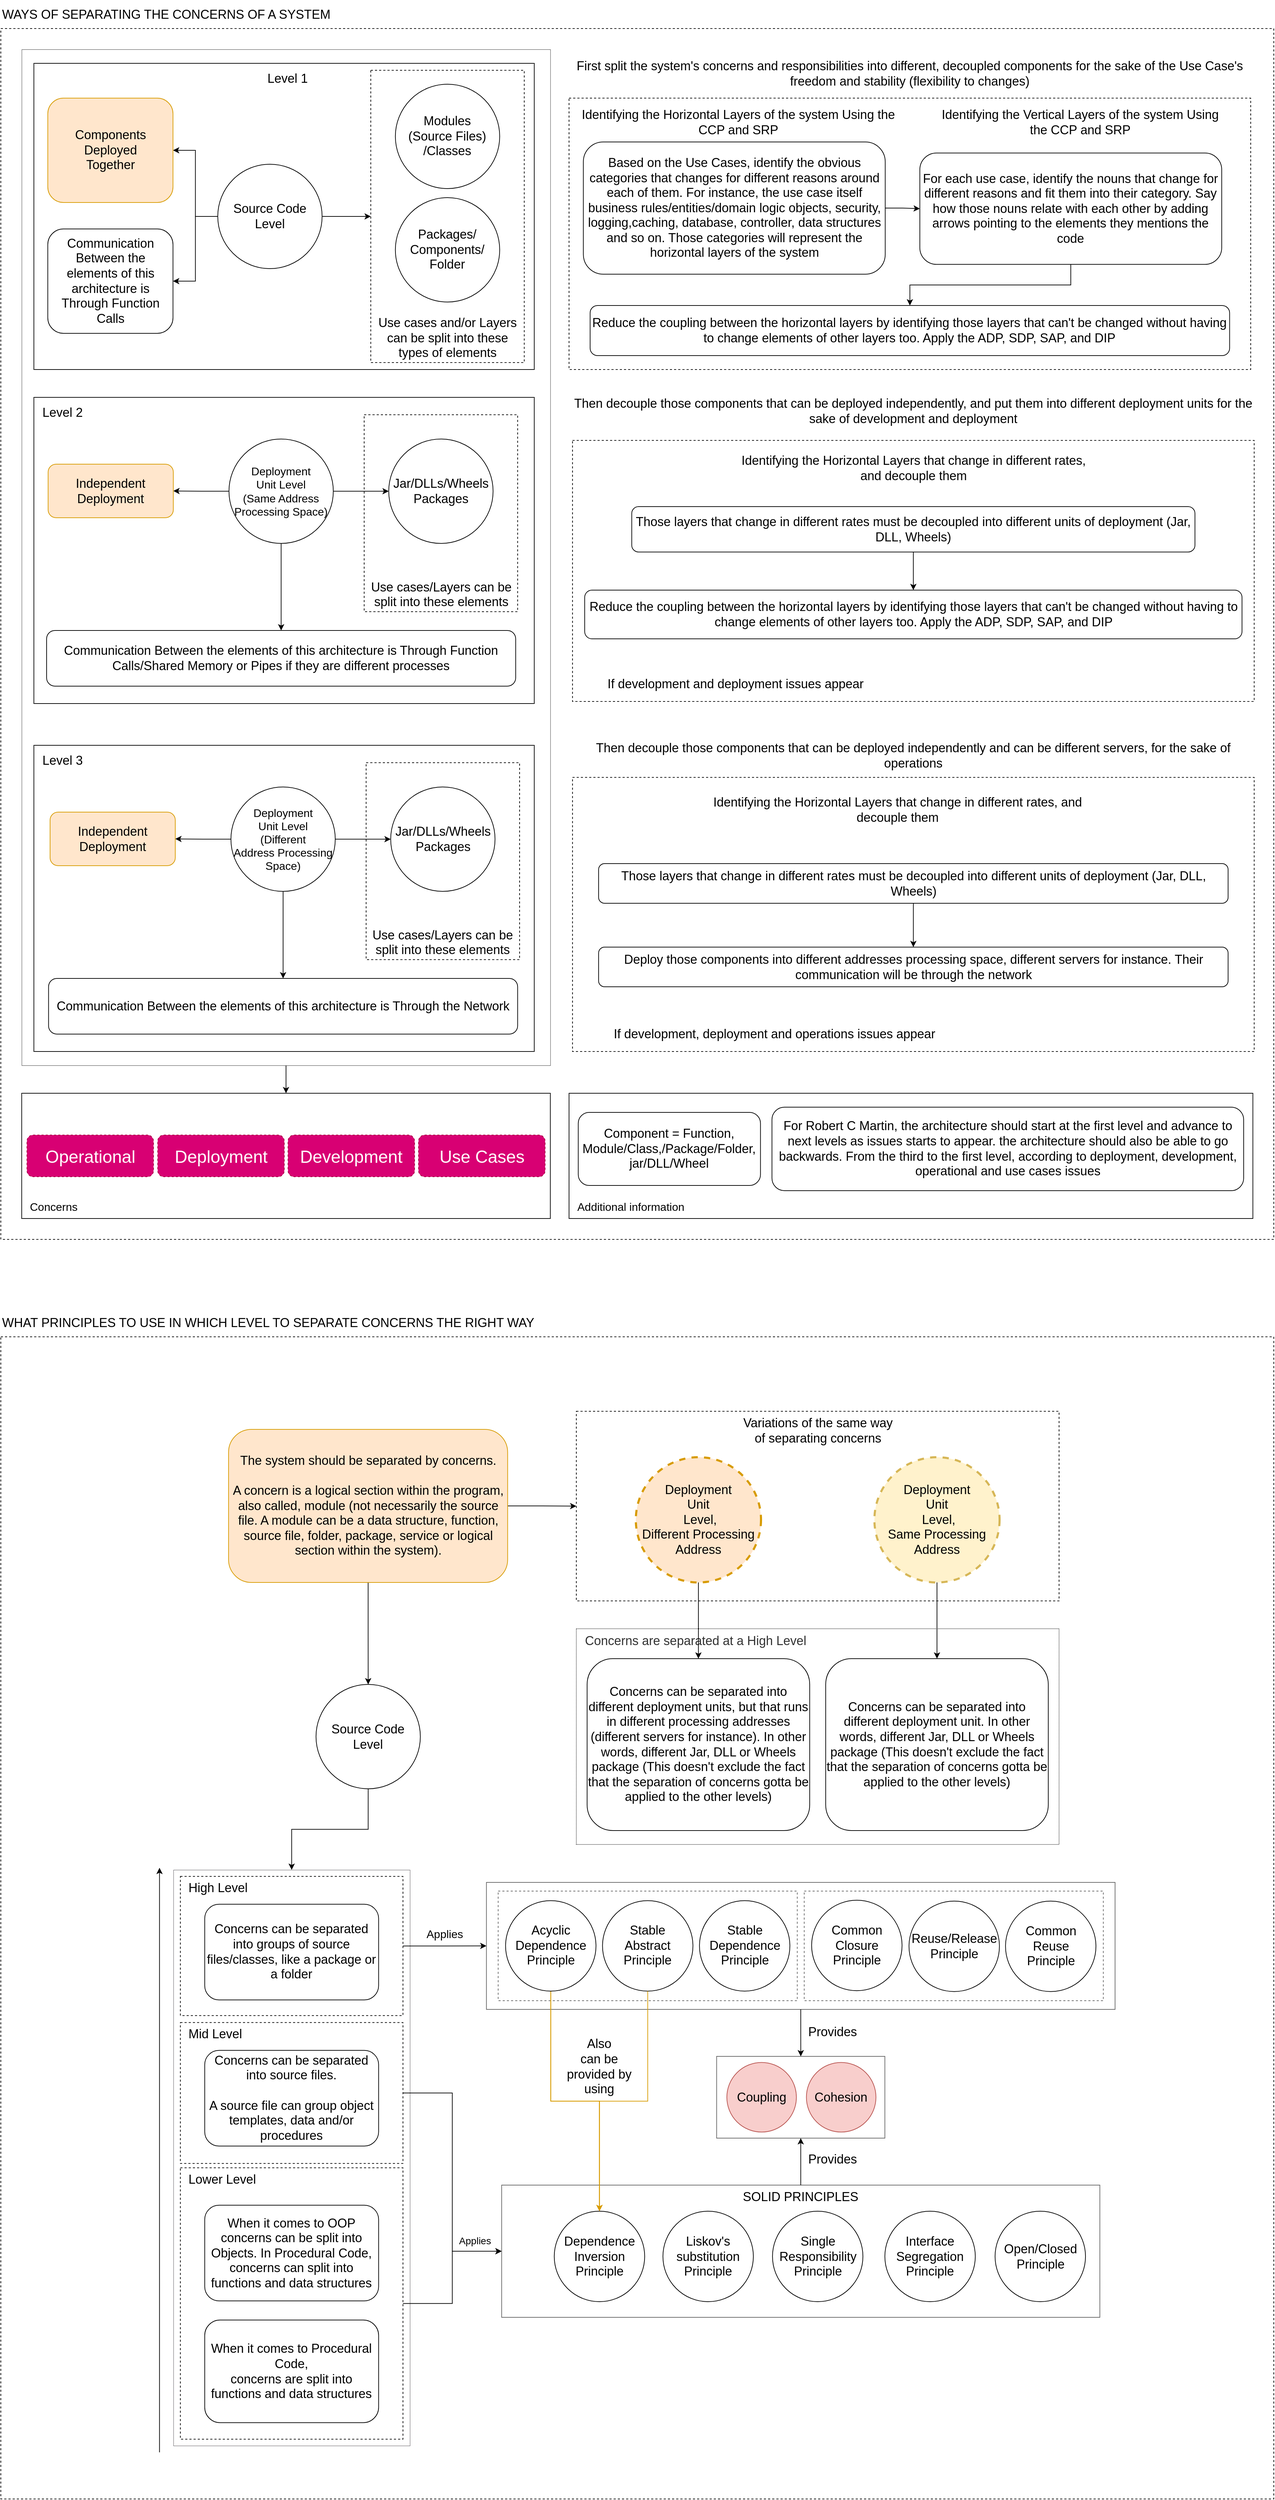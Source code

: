 <mxfile version="18.1.2" type="device" pages="6"><diagram id="HLjzb1TKxmAnJnLDwhKL" name="Levels of SOC"><mxGraphModel dx="2386" dy="2323" grid="1" gridSize="10" guides="1" tooltips="1" connect="1" arrows="1" fold="1" page="1" pageScale="1" pageWidth="850" pageHeight="1100" math="0" shadow="0"><root><mxCell id="0"/><mxCell id="1" parent="0"/><mxCell id="e-nqGyJe3Ig-AdYVVXn3-13" value="" style="rounded=0;whiteSpace=wrap;html=1;dashed=1;fontSize=16;strokeWidth=1;fillColor=none;fontColor=#ffffff;strokeColor=default;" parent="1" vertex="1"><mxGeometry x="10.2" y="1860" width="1830" height="1670" as="geometry"/></mxCell><mxCell id="e-nqGyJe3Ig-AdYVVXn3-12" value="" style="rounded=0;whiteSpace=wrap;html=1;dashed=1;fontSize=16;strokeWidth=1;fillColor=none;fontColor=#ffffff;strokeColor=default;" parent="1" vertex="1"><mxGeometry x="10.2" y="-20" width="1830" height="1740" as="geometry"/></mxCell><mxCell id="e-nqGyJe3Ig-AdYVVXn3-10" value="Additional information" style="rounded=0;whiteSpace=wrap;html=1;fontSize=16;strokeColor=default;fillColor=none;align=left;verticalAlign=bottom;spacingLeft=10;strokeWidth=1;spacingBottom=5;" parent="1" vertex="1"><mxGeometry x="827.08" y="1510" width="983.12" height="180" as="geometry"/></mxCell><mxCell id="e-nqGyJe3Ig-AdYVVXn3-8" style="edgeStyle=orthogonalEdgeStyle;rounded=0;orthogonalLoop=1;jettySize=auto;html=1;entryX=0.5;entryY=0;entryDx=0;entryDy=0;fontSize=18;" parent="1" source="e-nqGyJe3Ig-AdYVVXn3-6" target="16RGyjqrMhBFfmVhbUA3-64" edge="1"><mxGeometry relative="1" as="geometry"/></mxCell><mxCell id="e-nqGyJe3Ig-AdYVVXn3-6" value="" style="rounded=0;whiteSpace=wrap;html=1;fontSize=18;strokeWidth=0.5;opacity=80;" parent="1" vertex="1"><mxGeometry x="40.2" y="10" width="760" height="1460" as="geometry"/></mxCell><mxCell id="16RGyjqrMhBFfmVhbUA3-44" value="Level 1" style="rounded=0;whiteSpace=wrap;html=1;strokeColor=default;fillColor=none;align=center;verticalAlign=top;spacingLeft=10;spacingTop=5;fontSize=18;" parent="1" vertex="1"><mxGeometry x="57.71" y="30" width="719.37" height="440" as="geometry"/></mxCell><mxCell id="ik0GhnS4acYLP-58BdQC-27" value="Concerns are separated at a High Level" style="rounded=0;whiteSpace=wrap;html=1;align=left;verticalAlign=top;fillColor=none;dashed=1;fontSize=18;spacingLeft=10;textOpacity=80;opacity=80;dashPattern=1 1;" parent="1" vertex="1"><mxGeometry x="837.57" y="2279.5" width="694" height="310" as="geometry"/></mxCell><mxCell id="47B0x2rNKHiLUkAh-0pt-17" value="" style="rounded=0;whiteSpace=wrap;html=1;strokeColor=#252129;strokeWidth=0.5;opacity=80;fontSize=18;" parent="1" vertex="1"><mxGeometry x="258.32" y="2626" width="340" height="827.5" as="geometry"/></mxCell><mxCell id="ik0GhnS4acYLP-58BdQC-104" style="edgeStyle=orthogonalEdgeStyle;rounded=0;orthogonalLoop=1;jettySize=auto;html=1;fontSize=18;" parent="1" source="ik0GhnS4acYLP-58BdQC-67" target="ik0GhnS4acYLP-58BdQC-70" edge="1"><mxGeometry relative="1" as="geometry"/></mxCell><mxCell id="ik0GhnS4acYLP-58BdQC-67" value="" style="rounded=0;whiteSpace=wrap;html=1;strokeWidth=1;fillColor=none;opacity=60;verticalAlign=top;fontSize=18;" parent="1" vertex="1"><mxGeometry x="708.32" y="2644" width="903.75" height="182.5" as="geometry"/></mxCell><mxCell id="ik0GhnS4acYLP-58BdQC-56" value="" style="rounded=0;whiteSpace=wrap;html=1;strokeWidth=1;fillColor=none;opacity=60;verticalAlign=top;dashed=1;fontSize=18;" parent="1" vertex="1"><mxGeometry x="1165.2" y="2656.5" width="430" height="157.5" as="geometry"/></mxCell><mxCell id="ik0GhnS4acYLP-58BdQC-55" value="" style="rounded=0;whiteSpace=wrap;html=1;strokeWidth=1;fillColor=none;opacity=60;verticalAlign=top;dashed=1;fontSize=18;" parent="1" vertex="1"><mxGeometry x="725.2" y="2656.5" width="430" height="157.5" as="geometry"/></mxCell><mxCell id="2vIMq9gMROV9RCNTRLtW-5" style="edgeStyle=orthogonalEdgeStyle;rounded=0;orthogonalLoop=1;jettySize=auto;html=1;entryX=0.5;entryY=1;entryDx=0;entryDy=0;fontSize=18;" parent="1" source="ik0GhnS4acYLP-58BdQC-46" target="ik0GhnS4acYLP-58BdQC-70" edge="1"><mxGeometry relative="1" as="geometry"/></mxCell><mxCell id="ik0GhnS4acYLP-58BdQC-46" value="SOLID PRINCIPLES" style="rounded=0;whiteSpace=wrap;html=1;strokeWidth=1;fillColor=none;opacity=60;verticalAlign=top;fontSize=18;" parent="1" vertex="1"><mxGeometry x="730.2" y="3079" width="860" height="190" as="geometry"/></mxCell><mxCell id="ik0GhnS4acYLP-58BdQC-34" value="Variations of the same way &lt;br style=&quot;font-size: 18px;&quot;&gt;of separating concerns" style="rounded=0;whiteSpace=wrap;html=1;align=center;verticalAlign=top;fillColor=none;dashed=1;fontSize=18;" parent="1" vertex="1"><mxGeometry x="837.57" y="1967" width="694" height="272.5" as="geometry"/></mxCell><mxCell id="2vIMq9gMROV9RCNTRLtW-16" style="edgeStyle=orthogonalEdgeStyle;rounded=0;orthogonalLoop=1;jettySize=auto;html=1;entryX=0;entryY=0.5;entryDx=0;entryDy=0;fontSize=18;" parent="1" source="ik0GhnS4acYLP-58BdQC-17" target="ik0GhnS4acYLP-58BdQC-67" edge="1"><mxGeometry relative="1" as="geometry"/></mxCell><mxCell id="ik0GhnS4acYLP-58BdQC-17" value="High Level" style="rounded=0;whiteSpace=wrap;html=1;align=left;verticalAlign=top;fillColor=none;dashed=1;spacingLeft=10;fontSize=18;" parent="1" vertex="1"><mxGeometry x="268.32" y="2635.38" width="320" height="200" as="geometry"/></mxCell><mxCell id="2vIMq9gMROV9RCNTRLtW-15" style="edgeStyle=orthogonalEdgeStyle;rounded=0;orthogonalLoop=1;jettySize=auto;html=1;entryX=0;entryY=0.5;entryDx=0;entryDy=0;fontSize=18;" parent="1" source="ik0GhnS4acYLP-58BdQC-13" target="ik0GhnS4acYLP-58BdQC-46" edge="1"><mxGeometry relative="1" as="geometry"/></mxCell><mxCell id="ik0GhnS4acYLP-58BdQC-13" value="Mid Level" style="rounded=0;whiteSpace=wrap;html=1;align=left;verticalAlign=top;fillColor=none;dashed=1;spacingLeft=10;fontSize=18;" parent="1" vertex="1"><mxGeometry x="268.32" y="2845.38" width="320" height="202.5" as="geometry"/></mxCell><mxCell id="2vIMq9gMROV9RCNTRLtW-14" style="edgeStyle=orthogonalEdgeStyle;rounded=0;orthogonalLoop=1;jettySize=auto;html=1;fontSize=18;" parent="1" source="ik0GhnS4acYLP-58BdQC-12" target="ik0GhnS4acYLP-58BdQC-46" edge="1"><mxGeometry relative="1" as="geometry"/></mxCell><mxCell id="ik0GhnS4acYLP-58BdQC-12" value="Lower Level" style="rounded=0;whiteSpace=wrap;html=1;align=left;verticalAlign=top;fillColor=none;dashed=1;spacingLeft=10;fontSize=18;" parent="1" vertex="1"><mxGeometry x="268.32" y="3054.13" width="320" height="390" as="geometry"/></mxCell><mxCell id="16RGyjqrMhBFfmVhbUA3-64" value="Concerns" style="rounded=0;whiteSpace=wrap;html=1;fontSize=16;strokeColor=default;fillColor=none;align=left;verticalAlign=bottom;spacingLeft=10;strokeWidth=1;spacingBottom=5;" parent="1" vertex="1"><mxGeometry x="40.2" y="1510" width="760" height="180" as="geometry"/></mxCell><mxCell id="16RGyjqrMhBFfmVhbUA3-46" value="Level 2" style="rounded=0;whiteSpace=wrap;html=1;strokeColor=default;fillColor=none;align=left;verticalAlign=top;spacingLeft=10;spacingTop=5;fontSize=18;" parent="1" vertex="1"><mxGeometry x="57.71" y="510" width="719.37" height="440" as="geometry"/></mxCell><mxCell id="5dI2xMjoWz4Vx8IKqq5A-8" value="Use cases/Layers can be split into these elements" style="rounded=0;whiteSpace=wrap;html=1;verticalAlign=bottom;align=center;fillColor=none;dashed=1;fontSize=18;" parent="1" vertex="1"><mxGeometry x="532.55" y="535" width="220.63" height="283" as="geometry"/></mxCell><mxCell id="5dI2xMjoWz4Vx8IKqq5A-5" value="Use cases and/or Layers can be split into these types of elements" style="rounded=0;whiteSpace=wrap;html=1;verticalAlign=bottom;align=center;fillColor=none;dashed=1;fontSize=18;spacingLeft=0;" parent="1" vertex="1"><mxGeometry x="542.07" y="40" width="220.63" height="420" as="geometry"/></mxCell><mxCell id="16RGyjqrMhBFfmVhbUA3-96" value="" style="rounded=0;whiteSpace=wrap;html=1;fontSize=10;strokeColor=default;fillColor=none;dashed=1;" parent="1" vertex="1"><mxGeometry x="832.08" y="571.88" width="980" height="375.12" as="geometry"/></mxCell><mxCell id="16RGyjqrMhBFfmVhbUA3-88" value="" style="rounded=0;whiteSpace=wrap;html=1;fontSize=10;strokeColor=default;fillColor=none;dashed=1;" parent="1" vertex="1"><mxGeometry x="827.08" y="80" width="980" height="390" as="geometry"/></mxCell><mxCell id="2vIMq9gMROV9RCNTRLtW-33" style="edgeStyle=orthogonalEdgeStyle;rounded=0;orthogonalLoop=1;jettySize=auto;html=1;entryX=1;entryY=0.5;entryDx=0;entryDy=0;fontSize=18;" parent="1" source="16RGyjqrMhBFfmVhbUA3-1" target="5dI2xMjoWz4Vx8IKqq5A-14" edge="1"><mxGeometry relative="1" as="geometry"/></mxCell><mxCell id="2vIMq9gMROV9RCNTRLtW-34" style="edgeStyle=orthogonalEdgeStyle;rounded=0;orthogonalLoop=1;jettySize=auto;html=1;fontSize=18;" parent="1" source="16RGyjqrMhBFfmVhbUA3-1" target="16RGyjqrMhBFfmVhbUA3-28" edge="1"><mxGeometry relative="1" as="geometry"/></mxCell><mxCell id="2vIMq9gMROV9RCNTRLtW-35" style="edgeStyle=orthogonalEdgeStyle;rounded=0;orthogonalLoop=1;jettySize=auto;html=1;entryX=0;entryY=0.5;entryDx=0;entryDy=0;fontSize=18;" parent="1" source="16RGyjqrMhBFfmVhbUA3-1" target="5dI2xMjoWz4Vx8IKqq5A-5" edge="1"><mxGeometry relative="1" as="geometry"/></mxCell><mxCell id="16RGyjqrMhBFfmVhbUA3-1" value="&lt;div style=&quot;font-size: 18px;&quot;&gt;Source Code Level&lt;/div&gt;" style="ellipse;whiteSpace=wrap;html=1;aspect=fixed;fontSize=18;" parent="1" vertex="1"><mxGeometry x="322.07" y="175" width="150" height="150" as="geometry"/></mxCell><mxCell id="16RGyjqrMhBFfmVhbUA3-2" value="&lt;div style=&quot;font-size: 18px&quot;&gt;Modules&lt;br style=&quot;font-size: 18px&quot;&gt;(Source Files)&lt;br style=&quot;font-size: 18px&quot;&gt;/Classes&lt;/div&gt;" style="ellipse;whiteSpace=wrap;html=1;aspect=fixed;align=center;verticalAlign=middle;fontSize=18;" parent="1" vertex="1"><mxGeometry x="577.39" y="60" width="150" height="150" as="geometry"/></mxCell><mxCell id="16RGyjqrMhBFfmVhbUA3-3" value="Packages/&lt;br style=&quot;font-size: 18px;&quot;&gt;Components/&lt;br style=&quot;font-size: 18px;&quot;&gt;Folder" style="ellipse;whiteSpace=wrap;html=1;aspect=fixed;fontSize=18;" parent="1" vertex="1"><mxGeometry x="577.39" y="223" width="150" height="150" as="geometry"/></mxCell><mxCell id="16RGyjqrMhBFfmVhbUA3-34" style="edgeStyle=orthogonalEdgeStyle;rounded=0;orthogonalLoop=1;jettySize=auto;html=1;fontSize=18;" parent="1" source="16RGyjqrMhBFfmVhbUA3-6" target="16RGyjqrMhBFfmVhbUA3-7" edge="1"><mxGeometry relative="1" as="geometry"/></mxCell><mxCell id="2vIMq9gMROV9RCNTRLtW-42" style="edgeStyle=orthogonalEdgeStyle;rounded=0;orthogonalLoop=1;jettySize=auto;html=1;fontSize=18;" parent="1" source="16RGyjqrMhBFfmVhbUA3-6" target="5dI2xMjoWz4Vx8IKqq5A-16" edge="1"><mxGeometry relative="1" as="geometry"/></mxCell><mxCell id="2vIMq9gMROV9RCNTRLtW-43" style="edgeStyle=orthogonalEdgeStyle;rounded=0;orthogonalLoop=1;jettySize=auto;html=1;entryX=0.5;entryY=0;entryDx=0;entryDy=0;fontSize=18;" parent="1" source="16RGyjqrMhBFfmVhbUA3-6" target="16RGyjqrMhBFfmVhbUA3-32" edge="1"><mxGeometry relative="1" as="geometry"/></mxCell><mxCell id="16RGyjqrMhBFfmVhbUA3-6" value="Deployment &lt;br style=&quot;font-size: 16px&quot;&gt;Unit Level&lt;br style=&quot;font-size: 16px&quot;&gt;&lt;div&gt;(Same Address&lt;/div&gt;&lt;div&gt;Processing Space)&lt;/div&gt;" style="ellipse;whiteSpace=wrap;html=1;aspect=fixed;fontSize=16;" parent="1" vertex="1"><mxGeometry x="338.18" y="569.88" width="150" height="150" as="geometry"/></mxCell><mxCell id="16RGyjqrMhBFfmVhbUA3-7" value="Jar/DLLs/Wheels&lt;br style=&quot;font-size: 18px;&quot;&gt;Packages" style="ellipse;whiteSpace=wrap;html=1;aspect=fixed;fontSize=18;" parent="1" vertex="1"><mxGeometry x="567.87" y="569.88" width="150" height="150" as="geometry"/></mxCell><mxCell id="16RGyjqrMhBFfmVhbUA3-27" value="Component = Function, Module/Class,/Package/Folder, jar/DLL/Wheel" style="rounded=1;whiteSpace=wrap;html=1;fontSize=18;" parent="1" vertex="1"><mxGeometry x="840.33" y="1537.5" width="261.98" height="105" as="geometry"/></mxCell><mxCell id="16RGyjqrMhBFfmVhbUA3-28" value="Communication Between the elements of this architecture is Through Function Calls" style="rounded=1;whiteSpace=wrap;html=1;fontSize=18;" parent="1" vertex="1"><mxGeometry x="77.7" y="268" width="180" height="150" as="geometry"/></mxCell><mxCell id="16RGyjqrMhBFfmVhbUA3-32" value="Communication Between the elements of this architecture is Through Function Calls/Shared Memory or Pipes if they are different processes" style="rounded=1;whiteSpace=wrap;html=1;fontSize=18;" parent="1" vertex="1"><mxGeometry x="76.0" y="845" width="674.37" height="80" as="geometry"/></mxCell><mxCell id="16RGyjqrMhBFfmVhbUA3-59" value="Deployment" style="rounded=1;whiteSpace=wrap;html=1;fontSize=25;strokeColor=#A50040;fillColor=#d80073;dashed=1;fontColor=#ffffff;" parent="1" vertex="1"><mxGeometry x="235.72" y="1570" width="182" height="60" as="geometry"/></mxCell><mxCell id="16RGyjqrMhBFfmVhbUA3-60" value="Development" style="rounded=1;whiteSpace=wrap;html=1;fontSize=25;strokeColor=#A50040;fillColor=#d80073;dashed=1;fontColor=#ffffff;" parent="1" vertex="1"><mxGeometry x="423.04" y="1570" width="182" height="60" as="geometry"/></mxCell><mxCell id="16RGyjqrMhBFfmVhbUA3-61" value="Use Cases" style="rounded=1;whiteSpace=wrap;html=1;fontSize=25;strokeColor=#A50040;fillColor=#d80073;dashed=1;fontColor=#ffffff;" parent="1" vertex="1"><mxGeometry x="610.68" y="1570" width="182" height="60" as="geometry"/></mxCell><mxCell id="16RGyjqrMhBFfmVhbUA3-62" value="Operational" style="rounded=1;whiteSpace=wrap;html=1;fontSize=25;strokeColor=#A50040;fillColor=#d80073;dashed=1;fontColor=#ffffff;" parent="1" vertex="1"><mxGeometry x="47.72" y="1570" width="182" height="60" as="geometry"/></mxCell><mxCell id="2vIMq9gMROV9RCNTRLtW-55" style="edgeStyle=orthogonalEdgeStyle;rounded=0;orthogonalLoop=1;jettySize=auto;html=1;entryX=0;entryY=0.5;entryDx=0;entryDy=0;fontSize=18;" parent="1" source="16RGyjqrMhBFfmVhbUA3-69" target="16RGyjqrMhBFfmVhbUA3-70" edge="1"><mxGeometry relative="1" as="geometry"/></mxCell><mxCell id="16RGyjqrMhBFfmVhbUA3-69" value="Based on the Use Cases, identify the obvious categories that changes for different reasons around each of them. For instance, the use case itself business rules/entities/domain logic objects, security, logging,caching, database, controller, data structures and so on. Those categories will represent the horizontal layers of the system" style="rounded=1;whiteSpace=wrap;html=1;fontSize=18;strokeColor=default;fillColor=none;" parent="1" vertex="1"><mxGeometry x="847.65" y="143" width="434" height="190" as="geometry"/></mxCell><mxCell id="2vIMq9gMROV9RCNTRLtW-54" style="edgeStyle=orthogonalEdgeStyle;rounded=0;orthogonalLoop=1;jettySize=auto;html=1;fontSize=18;" parent="1" source="16RGyjqrMhBFfmVhbUA3-70" target="16RGyjqrMhBFfmVhbUA3-83" edge="1"><mxGeometry relative="1" as="geometry"/></mxCell><mxCell id="16RGyjqrMhBFfmVhbUA3-70" value="For each use case, identify the nouns that change for different reasons and fit them into their category. Say how those nouns relate with each other by adding arrows pointing to the elements they mentions the code" style="rounded=1;whiteSpace=wrap;html=1;fontSize=18;strokeColor=default;fillColor=none;" parent="1" vertex="1"><mxGeometry x="1331.4" y="158.87" width="434" height="160" as="geometry"/></mxCell><mxCell id="16RGyjqrMhBFfmVhbUA3-72" value="Identifying the Horizontal Layers of the system Using the CCP and SRP" style="text;html=1;strokeColor=none;fillColor=none;align=center;verticalAlign=middle;whiteSpace=wrap;rounded=0;fontSize=18;" parent="1" vertex="1"><mxGeometry x="832.08" y="100" width="477.49" height="30" as="geometry"/></mxCell><mxCell id="16RGyjqrMhBFfmVhbUA3-74" value="Identifying the Vertical Layers of the system Using the CCP and SRP" style="text;html=1;strokeColor=none;fillColor=none;align=center;verticalAlign=middle;whiteSpace=wrap;rounded=0;fontSize=18;" parent="1" vertex="1"><mxGeometry x="1353.08" y="100" width="418" height="30" as="geometry"/></mxCell><mxCell id="16RGyjqrMhBFfmVhbUA3-83" value="Reduce the coupling between the horizontal layers by identifying those layers that can't be changed without having to change elements of other layers too. Apply the ADP, SDP, SAP, and DIP" style="rounded=1;whiteSpace=wrap;html=1;fontSize=18;strokeColor=default;fillColor=none;" parent="1" vertex="1"><mxGeometry x="857.39" y="378" width="919.37" height="72" as="geometry"/></mxCell><mxCell id="e-nqGyJe3Ig-AdYVVXn3-3" style="edgeStyle=orthogonalEdgeStyle;rounded=0;orthogonalLoop=1;jettySize=auto;html=1;entryX=0.5;entryY=0;entryDx=0;entryDy=0;fontSize=18;" parent="1" source="16RGyjqrMhBFfmVhbUA3-90" target="16RGyjqrMhBFfmVhbUA3-114" edge="1"><mxGeometry relative="1" as="geometry"/></mxCell><mxCell id="16RGyjqrMhBFfmVhbUA3-90" value="Those layers that change in different rates must be decoupled into different units of deployment (Jar, DLL, Wheels)" style="rounded=1;whiteSpace=wrap;html=1;fontSize=18;strokeColor=default;fillColor=none;" parent="1" vertex="1"><mxGeometry x="917.24" y="667" width="809.68" height="65.24" as="geometry"/></mxCell><mxCell id="16RGyjqrMhBFfmVhbUA3-91" style="edgeStyle=orthogonalEdgeStyle;rounded=0;orthogonalLoop=1;jettySize=auto;html=1;fontSize=10;" parent="1" edge="1"><mxGeometry relative="1" as="geometry"><mxPoint x="942.5" y="230" as="sourcePoint"/></mxGeometry></mxCell><mxCell id="16RGyjqrMhBFfmVhbUA3-93" value="Identifying the Horizontal Layers that change in different rates, and decouple them" style="text;html=1;strokeColor=none;fillColor=none;align=center;verticalAlign=middle;whiteSpace=wrap;rounded=0;fontSize=18;" parent="1" vertex="1"><mxGeometry x="1070.83" y="597" width="502.5" height="30" as="geometry"/></mxCell><mxCell id="16RGyjqrMhBFfmVhbUA3-106" value="If development and deployment issues appear" style="rounded=1;whiteSpace=wrap;html=1;fontSize=18;strokeColor=none;fillColor=none;" parent="1" vertex="1"><mxGeometry x="832.08" y="907" width="469.37" height="30" as="geometry"/></mxCell><mxCell id="16RGyjqrMhBFfmVhbUA3-108" value="" style="rounded=0;whiteSpace=wrap;html=1;fontSize=10;strokeColor=default;fillColor=none;dashed=1;" parent="1" vertex="1"><mxGeometry x="832.08" y="1056.12" width="980" height="393.88" as="geometry"/></mxCell><mxCell id="e-nqGyJe3Ig-AdYVVXn3-5" style="edgeStyle=orthogonalEdgeStyle;rounded=0;orthogonalLoop=1;jettySize=auto;html=1;fontSize=18;" parent="1" source="16RGyjqrMhBFfmVhbUA3-109" target="e-nqGyJe3Ig-AdYVVXn3-4" edge="1"><mxGeometry relative="1" as="geometry"/></mxCell><mxCell id="16RGyjqrMhBFfmVhbUA3-109" value="Those layers that change in different rates must be decoupled into different units of deployment (Jar, DLL, Wheels)" style="rounded=1;whiteSpace=wrap;html=1;fontSize=18;strokeColor=default;fillColor=none;" parent="1" vertex="1"><mxGeometry x="869.58" y="1180" width="905" height="57" as="geometry"/></mxCell><mxCell id="16RGyjqrMhBFfmVhbUA3-110" value="Identifying the Horizontal Layers that change in different rates, and decouple them" style="text;html=1;strokeColor=none;fillColor=none;align=center;verticalAlign=middle;whiteSpace=wrap;rounded=0;fontSize=18;" parent="1" vertex="1"><mxGeometry x="1007.08" y="1088.12" width="585" height="30" as="geometry"/></mxCell><mxCell id="16RGyjqrMhBFfmVhbUA3-111" value="If development, deployment and operations issues appear" style="rounded=1;whiteSpace=wrap;html=1;fontSize=18;strokeColor=none;fillColor=none;" parent="1" vertex="1"><mxGeometry x="832.65" y="1410" width="579.43" height="30" as="geometry"/></mxCell><mxCell id="16RGyjqrMhBFfmVhbUA3-114" value="Reduce the coupling between the horizontal layers by identifying those layers that can't be changed without having to change elements of other layers too. Apply the ADP, SDP, SAP, and DIP" style="rounded=1;whiteSpace=wrap;html=1;fontSize=18;strokeColor=default;fillColor=none;" parent="1" vertex="1"><mxGeometry x="849.58" y="787" width="945" height="70" as="geometry"/></mxCell><mxCell id="5dI2xMjoWz4Vx8IKqq5A-1" value="First split the system's concerns and responsibilities into different, decoupled components for the sake of the Use Case's freedom and stability (flexibility to changes)" style="text;html=1;strokeColor=none;fillColor=none;align=center;verticalAlign=middle;whiteSpace=wrap;rounded=0;fontSize=18;" parent="1" vertex="1"><mxGeometry x="827.08" y="30" width="980" height="30" as="geometry"/></mxCell><mxCell id="5dI2xMjoWz4Vx8IKqq5A-2" value="&lt;div style=&quot;font-size: 18px&quot;&gt;Then decouple those components that can be deployed independently, and put them into different deployment units for the sake of development and deployment&lt;/div&gt;" style="text;html=1;strokeColor=none;fillColor=none;align=center;verticalAlign=middle;whiteSpace=wrap;rounded=0;fontSize=18;" parent="1" vertex="1"><mxGeometry x="832.08" y="510" width="980" height="40" as="geometry"/></mxCell><mxCell id="5dI2xMjoWz4Vx8IKqq5A-4" value="&lt;div style=&quot;font-size: 18px&quot;&gt;Then decouple those components that can be deployed independently and can be different servers, for the sake of operations&lt;br style=&quot;font-size: 18px&quot;&gt;&lt;/div&gt;" style="text;html=1;strokeColor=none;fillColor=none;align=center;verticalAlign=middle;whiteSpace=wrap;rounded=0;fontSize=18;" parent="1" vertex="1"><mxGeometry x="832.08" y="1010" width="980" height="30" as="geometry"/></mxCell><mxCell id="5dI2xMjoWz4Vx8IKqq5A-14" value="&lt;div style=&quot;font-size: 18px;&quot;&gt;Components&lt;/div&gt;&lt;div style=&quot;font-size: 18px;&quot;&gt;Deployed&lt;/div&gt;&lt;div style=&quot;font-size: 18px;&quot;&gt;Together&lt;br style=&quot;font-size: 18px;&quot;&gt;&lt;/div&gt;" style="rounded=1;whiteSpace=wrap;html=1;fillColor=#ffe6cc;strokeColor=#d79b00;fontSize=18;" parent="1" vertex="1"><mxGeometry x="77.7" y="80" width="180" height="150" as="geometry"/></mxCell><mxCell id="5dI2xMjoWz4Vx8IKqq5A-16" value="Independent Deployment" style="rounded=1;whiteSpace=wrap;html=1;fillColor=#ffe6cc;strokeColor=#d79b00;fontSize=18;" parent="1" vertex="1"><mxGeometry x="78.18" y="606" width="180" height="77" as="geometry"/></mxCell><mxCell id="2vIMq9gMROV9RCNTRLtW-25" style="edgeStyle=orthogonalEdgeStyle;rounded=0;orthogonalLoop=1;jettySize=auto;html=1;entryX=0;entryY=0.5;entryDx=0;entryDy=0;fontSize=16;" parent="1" source="teyT_naqWiQE3_Rpqjwi-5" target="ik0GhnS4acYLP-58BdQC-34" edge="1"><mxGeometry relative="1" as="geometry"/></mxCell><mxCell id="2vIMq9gMROV9RCNTRLtW-31" style="edgeStyle=orthogonalEdgeStyle;rounded=0;orthogonalLoop=1;jettySize=auto;html=1;fontSize=16;" parent="1" source="teyT_naqWiQE3_Rpqjwi-5" target="ik0GhnS4acYLP-58BdQC-4" edge="1"><mxGeometry relative="1" as="geometry"/></mxCell><mxCell id="teyT_naqWiQE3_Rpqjwi-5" value="&lt;div style=&quot;font-size: 18px;&quot;&gt;The system should be separated by concerns.&lt;/div&gt;&lt;div style=&quot;font-size: 18px;&quot;&gt;&lt;br style=&quot;font-size: 18px;&quot;&gt;&lt;/div&gt;&lt;div style=&quot;font-size: 18px;&quot;&gt;A concern is a logical section within the program, also called, module (not necessarily the source file. A module can be a data structure, function, source file, folder, package, service or logical section within the system).&lt;br style=&quot;font-size: 18px;&quot;&gt;&lt;/div&gt;" style="rounded=1;whiteSpace=wrap;html=1;fillColor=#ffe6cc;strokeColor=#d79b00;fontSize=18;" parent="1" vertex="1"><mxGeometry x="337.57" y="1993" width="401.25" height="220" as="geometry"/></mxCell><mxCell id="ik0GhnS4acYLP-58BdQC-1" value="When it comes to OOP concerns can be split into Objects. In Procedural Code, concerns can split into functions and data structures" style="rounded=1;whiteSpace=wrap;html=1;fontSize=18;" parent="1" vertex="1"><mxGeometry x="303.32" y="3107.88" width="250" height="137.5" as="geometry"/></mxCell><mxCell id="2vIMq9gMROV9RCNTRLtW-30" style="edgeStyle=orthogonalEdgeStyle;rounded=0;orthogonalLoop=1;jettySize=auto;html=1;entryX=0.5;entryY=0;entryDx=0;entryDy=0;fontSize=16;" parent="1" source="ik0GhnS4acYLP-58BdQC-4" target="47B0x2rNKHiLUkAh-0pt-17" edge="1"><mxGeometry relative="1" as="geometry"/></mxCell><mxCell id="ik0GhnS4acYLP-58BdQC-4" value="Source Code Level" style="ellipse;whiteSpace=wrap;html=1;aspect=fixed;fontSize=18;" parent="1" vertex="1"><mxGeometry x="463.32" y="2359.5" width="150" height="150" as="geometry"/></mxCell><mxCell id="ik0GhnS4acYLP-58BdQC-8" value="&lt;div style=&quot;font-size: 18px&quot;&gt;When it comes to Procedural Code,&lt;/div&gt;&lt;div style=&quot;font-size: 18px&quot;&gt;concerns are split into functions and data structures&lt;/div&gt;" style="rounded=1;whiteSpace=wrap;html=1;fontSize=18;" parent="1" vertex="1"><mxGeometry x="303.32" y="3272.88" width="250" height="147.5" as="geometry"/></mxCell><mxCell id="ik0GhnS4acYLP-58BdQC-10" value="&lt;div style=&quot;font-size: 18px;&quot;&gt;Concerns can be separated into source files.&lt;/div&gt;&lt;div style=&quot;font-size: 18px;&quot;&gt;&lt;br style=&quot;font-size: 18px;&quot;&gt;&lt;/div&gt;&lt;div style=&quot;font-size: 18px;&quot;&gt;A source file can group object templates, data and/or procedures&lt;br style=&quot;font-size: 18px;&quot;&gt;&lt;/div&gt;" style="rounded=1;whiteSpace=wrap;html=1;fontSize=18;" parent="1" vertex="1"><mxGeometry x="303.32" y="2885.38" width="250" height="137.5" as="geometry"/></mxCell><mxCell id="ik0GhnS4acYLP-58BdQC-14" value="Concerns can be separated into groups of source files/classes, like a package or a folder" style="rounded=1;whiteSpace=wrap;html=1;fontSize=18;" parent="1" vertex="1"><mxGeometry x="303.32" y="2675.38" width="250" height="137.5" as="geometry"/></mxCell><mxCell id="ik0GhnS4acYLP-58BdQC-15" value="" style="endArrow=classic;html=1;rounded=0;fontSize=18;" parent="1" edge="1"><mxGeometry width="50" height="50" relative="1" as="geometry"><mxPoint x="238.32" y="3463" as="sourcePoint"/><mxPoint x="238.32" y="2623" as="targetPoint"/></mxGeometry></mxCell><mxCell id="2vIMq9gMROV9RCNTRLtW-7" style="edgeStyle=orthogonalEdgeStyle;rounded=0;orthogonalLoop=1;jettySize=auto;html=1;fontSize=18;" parent="1" source="ik0GhnS4acYLP-58BdQC-21" target="ik0GhnS4acYLP-58BdQC-36" edge="1"><mxGeometry relative="1" as="geometry"/></mxCell><mxCell id="ik0GhnS4acYLP-58BdQC-21" value="&lt;div style=&quot;font-size: 18px&quot;&gt;Deployment&lt;/div&gt;&lt;div style=&quot;font-size: 18px&quot;&gt;Unit&lt;/div&gt;&lt;div style=&quot;font-size: 18px&quot;&gt;&amp;nbsp;Level, &lt;br&gt;&lt;/div&gt;&lt;div style=&quot;font-size: 18px&quot;&gt;Same Processing Address&lt;/div&gt;" style="ellipse;whiteSpace=wrap;html=1;aspect=fixed;fillColor=#fff2cc;strokeColor=#d6b656;dashed=1;strokeWidth=3;fontSize=18;" parent="1" vertex="1"><mxGeometry x="1266.06" y="2033" width="180" height="180" as="geometry"/></mxCell><mxCell id="2vIMq9gMROV9RCNTRLtW-8" style="edgeStyle=orthogonalEdgeStyle;rounded=0;orthogonalLoop=1;jettySize=auto;html=1;fontSize=18;" parent="1" source="ik0GhnS4acYLP-58BdQC-26" target="ik0GhnS4acYLP-58BdQC-28" edge="1"><mxGeometry relative="1" as="geometry"/></mxCell><mxCell id="ik0GhnS4acYLP-58BdQC-26" value="&lt;div style=&quot;font-size: 18px&quot;&gt;Deployment&lt;/div&gt;&lt;div style=&quot;font-size: 18px&quot;&gt;Unit&lt;/div&gt;&lt;div style=&quot;font-size: 18px&quot;&gt;&amp;nbsp;Level,&lt;/div&gt;&lt;div style=&quot;font-size: 18px&quot;&gt;Different Processing Address&lt;/div&gt;" style="ellipse;whiteSpace=wrap;html=1;aspect=fixed;fillColor=#ffe6cc;strokeColor=#d79b00;strokeWidth=3;dashed=1;fontSize=18;" parent="1" vertex="1"><mxGeometry x="923.07" y="2033" width="180" height="180" as="geometry"/></mxCell><mxCell id="ik0GhnS4acYLP-58BdQC-28" value="Concerns can be separated into different deployment units, but that runs in different processing addresses (different servers for instance). In other words, different Jar, DLL or Wheels package (This doesn't exclude the fact that the separation of concerns gotta be applied to the other levels)" style="rounded=1;whiteSpace=wrap;html=1;fontSize=18;" parent="1" vertex="1"><mxGeometry x="853.07" y="2322.5" width="320" height="247" as="geometry"/></mxCell><mxCell id="ik0GhnS4acYLP-58BdQC-36" value="Concerns can be separated into different deployment unit. In other words, different Jar, DLL or Wheels package (This doesn't exclude the fact that the separation of concerns gotta be applied to the other levels)" style="rounded=1;whiteSpace=wrap;html=1;fontSize=18;" parent="1" vertex="1"><mxGeometry x="1196.06" y="2322.5" width="320" height="247" as="geometry"/></mxCell><mxCell id="ik0GhnS4acYLP-58BdQC-40" value="&lt;div style=&quot;font-size: 18px;&quot;&gt;Single Responsibility&lt;/div&gt;&lt;div style=&quot;font-size: 18px;&quot;&gt;Principle&lt;/div&gt;" style="ellipse;whiteSpace=wrap;html=1;aspect=fixed;fontSize=18;" parent="1" vertex="1"><mxGeometry x="1119.57" y="3116.5" width="130" height="130" as="geometry"/></mxCell><mxCell id="ik0GhnS4acYLP-58BdQC-43" value="&lt;div style=&quot;font-size: 18px;&quot;&gt;Open/Closed&lt;/div&gt;&lt;div style=&quot;font-size: 18px;&quot;&gt;Principle&lt;br style=&quot;font-size: 18px;&quot;&gt;&lt;/div&gt;" style="ellipse;whiteSpace=wrap;html=1;aspect=fixed;fontSize=18;" parent="1" vertex="1"><mxGeometry x="1439.57" y="3116.5" width="130" height="130" as="geometry"/></mxCell><mxCell id="ik0GhnS4acYLP-58BdQC-45" value="Interface Segregation Principle" style="ellipse;whiteSpace=wrap;html=1;aspect=fixed;fontSize=18;" parent="1" vertex="1"><mxGeometry x="1281.13" y="3116.5" width="130" height="130" as="geometry"/></mxCell><mxCell id="ik0GhnS4acYLP-58BdQC-48" value="&lt;div style=&quot;font-size: 18px;&quot;&gt;Common Closure&lt;/div&gt;&lt;div style=&quot;font-size: 18px;&quot;&gt;Principle&lt;br style=&quot;font-size: 18px;&quot;&gt;&lt;/div&gt;" style="ellipse;whiteSpace=wrap;html=1;aspect=fixed;fontSize=18;" parent="1" vertex="1"><mxGeometry x="1175.83" y="2669.63" width="130" height="130" as="geometry"/></mxCell><mxCell id="ik0GhnS4acYLP-58BdQC-49" value="&lt;div style=&quot;font-size: 18px;&quot;&gt;Common&lt;/div&gt;&lt;div style=&quot;font-size: 18px;&quot;&gt;Reuse&lt;/div&gt;&lt;div style=&quot;font-size: 18px;&quot;&gt;Principle&lt;br style=&quot;font-size: 18px;&quot;&gt;&lt;/div&gt;" style="ellipse;whiteSpace=wrap;html=1;aspect=fixed;fontSize=18;" parent="1" vertex="1"><mxGeometry x="1454.58" y="2670.88" width="130" height="130" as="geometry"/></mxCell><mxCell id="ik0GhnS4acYLP-58BdQC-50" value="&lt;div style=&quot;font-size: 18px;&quot;&gt;Reuse/Release&lt;/div&gt;&lt;div style=&quot;font-size: 18px;&quot;&gt;Principle&lt;br style=&quot;font-size: 18px;&quot;&gt;&lt;/div&gt;" style="ellipse;whiteSpace=wrap;html=1;aspect=fixed;fontSize=18;" parent="1" vertex="1"><mxGeometry x="1315.83" y="2670.88" width="130" height="130" as="geometry"/></mxCell><mxCell id="ik0GhnS4acYLP-58BdQC-98" style="edgeStyle=orthogonalEdgeStyle;rounded=0;orthogonalLoop=1;jettySize=auto;html=1;fillColor=#ffe6cc;strokeColor=#d79b00;fontSize=18;startArrow=none;" parent="1" source="ik0GhnS4acYLP-58BdQC-53" target="ik0GhnS4acYLP-58BdQC-60" edge="1"><mxGeometry relative="1" as="geometry"/></mxCell><mxCell id="ik0GhnS4acYLP-58BdQC-51" value="&lt;div style=&quot;font-size: 18px;&quot;&gt;Stable&lt;/div&gt;&lt;div style=&quot;font-size: 18px;&quot;&gt;Abstract&lt;/div&gt;&lt;div style=&quot;font-size: 18px;&quot;&gt;Principle&lt;br style=&quot;font-size: 18px;&quot;&gt;&lt;/div&gt;" style="ellipse;whiteSpace=wrap;html=1;aspect=fixed;fontSize=18;" parent="1" vertex="1"><mxGeometry x="875.2" y="2670.25" width="130" height="130" as="geometry"/></mxCell><mxCell id="ik0GhnS4acYLP-58BdQC-52" value="&lt;div style=&quot;font-size: 18px;&quot;&gt;Stable&lt;/div&gt;&lt;div style=&quot;font-size: 18px;&quot;&gt;Dependence&lt;br style=&quot;font-size: 18px;&quot;&gt;&lt;/div&gt;&lt;div style=&quot;font-size: 18px;&quot;&gt;Principle&lt;br style=&quot;font-size: 18px;&quot;&gt;&lt;/div&gt;" style="ellipse;whiteSpace=wrap;html=1;aspect=fixed;fontSize=18;" parent="1" vertex="1"><mxGeometry x="1014.58" y="2670.25" width="130" height="130" as="geometry"/></mxCell><mxCell id="ik0GhnS4acYLP-58BdQC-93" style="edgeStyle=orthogonalEdgeStyle;rounded=0;orthogonalLoop=1;jettySize=auto;html=1;entryX=0.5;entryY=0;entryDx=0;entryDy=0;fillColor=#ffe6cc;strokeColor=#d79b00;fontSize=18;" parent="1" source="ik0GhnS4acYLP-58BdQC-53" target="ik0GhnS4acYLP-58BdQC-60" edge="1"><mxGeometry relative="1" as="geometry"/></mxCell><mxCell id="ik0GhnS4acYLP-58BdQC-60" value="&lt;div style=&quot;font-size: 18px;&quot;&gt;Dependence&lt;/div&gt;&lt;div style=&quot;font-size: 18px;&quot;&gt;Inversion&lt;/div&gt;&lt;div style=&quot;font-size: 18px;&quot;&gt;Principle&lt;/div&gt;" style="ellipse;whiteSpace=wrap;html=1;aspect=fixed;fontSize=18;" parent="1" vertex="1"><mxGeometry x="805.82" y="3116.5" width="130" height="130" as="geometry"/></mxCell><mxCell id="ik0GhnS4acYLP-58BdQC-70" value="" style="rounded=0;whiteSpace=wrap;html=1;strokeWidth=1;fillColor=none;opacity=60;verticalAlign=top;fontSize=18;" parent="1" vertex="1"><mxGeometry x="1039.26" y="2894" width="241.87" height="117.5" as="geometry"/></mxCell><mxCell id="ik0GhnS4acYLP-58BdQC-44" value="&lt;div style=&quot;font-size: 18px;&quot;&gt;Liskov's substitution&lt;/div&gt;&lt;div style=&quot;font-size: 18px;&quot;&gt;Principle&lt;br style=&quot;font-size: 18px;&quot;&gt;&lt;/div&gt;" style="ellipse;whiteSpace=wrap;html=1;aspect=fixed;fontSize=18;" parent="1" vertex="1"><mxGeometry x="962.07" y="3116.5" width="130" height="130" as="geometry"/></mxCell><mxCell id="ik0GhnS4acYLP-58BdQC-71" value="Coupling" style="ellipse;whiteSpace=wrap;html=1;aspect=fixed;fillColor=#f8cecc;strokeColor=#b85450;fontSize=18;" parent="1" vertex="1"><mxGeometry x="1053.95" y="2902.75" width="100" height="100" as="geometry"/></mxCell><mxCell id="ik0GhnS4acYLP-58BdQC-72" value="&lt;div style=&quot;font-size: 18px;&quot;&gt;Cohesion&lt;/div&gt;" style="ellipse;whiteSpace=wrap;html=1;aspect=fixed;fillColor=#f8cecc;strokeColor=#b85450;fontSize=18;" parent="1" vertex="1"><mxGeometry x="1168.32" y="2902.75" width="100" height="100" as="geometry"/></mxCell><mxCell id="ik0GhnS4acYLP-58BdQC-103" value="Provides" style="text;html=1;strokeColor=none;fillColor=none;align=center;verticalAlign=middle;whiteSpace=wrap;rounded=0;dashed=1;opacity=60;fontSize=18;" parent="1" vertex="1"><mxGeometry x="1175.83" y="2844" width="60" height="30" as="geometry"/></mxCell><mxCell id="ik0GhnS4acYLP-58BdQC-105" value="Applies" style="text;html=1;strokeColor=none;fillColor=none;align=center;verticalAlign=middle;whiteSpace=wrap;rounded=0;dashed=1;opacity=60;fontSize=14;" parent="1" vertex="1"><mxGeometry x="669.57" y="3144" width="43.75" height="30" as="geometry"/></mxCell><mxCell id="ik0GhnS4acYLP-58BdQC-107" value="Applies" style="text;html=1;strokeColor=none;fillColor=none;align=center;verticalAlign=middle;whiteSpace=wrap;rounded=0;dashed=1;opacity=60;fontSize=16;" parent="1" vertex="1"><mxGeometry x="610.82" y="2703" width="75" height="30" as="geometry"/></mxCell><mxCell id="ik0GhnS4acYLP-58BdQC-109" value="&lt;div style=&quot;font-size: 18px;&quot;&gt;Also&lt;/div&gt;&lt;div style=&quot;font-size: 18px;&quot;&gt;can be provided by using&lt;/div&gt;" style="text;html=1;strokeColor=none;fillColor=none;align=center;verticalAlign=middle;whiteSpace=wrap;rounded=0;dashed=1;opacity=60;fontSize=18;" parent="1" vertex="1"><mxGeometry x="815.2" y="2862.75" width="111.25" height="92.5" as="geometry"/></mxCell><mxCell id="ik0GhnS4acYLP-58BdQC-111" value="WAYS OF SEPARATING THE CONCERNS OF A SYSTEM" style="text;html=1;strokeColor=none;fillColor=none;align=left;verticalAlign=middle;whiteSpace=wrap;rounded=0;dashed=1;opacity=60;direction=north;rotation=0;fontSize=18;" parent="1" vertex="1"><mxGeometry x="10.2" y="-60" width="973.12" height="40" as="geometry"/></mxCell><mxCell id="ik0GhnS4acYLP-58BdQC-112" value="WHAT PRINCIPLES TO USE IN WHICH LEVEL TO SEPARATE CONCERNS THE RIGHT WAY" style="text;html=1;strokeColor=none;fillColor=none;align=left;verticalAlign=middle;whiteSpace=wrap;rounded=0;dashed=1;opacity=60;direction=north;rotation=0;fontSize=18;" parent="1" vertex="1"><mxGeometry x="10" y="1820" width="1093.07" height="40" as="geometry"/></mxCell><mxCell id="ik0GhnS4acYLP-58BdQC-53" value="&lt;div style=&quot;font-size: 18px;&quot;&gt;Acyclic&lt;/div&gt;&lt;div style=&quot;font-size: 18px;&quot;&gt;Dependence&lt;/div&gt;&lt;div style=&quot;font-size: 18px;&quot;&gt;Principle&lt;br style=&quot;font-size: 18px;&quot;&gt;&lt;/div&gt;" style="ellipse;whiteSpace=wrap;html=1;aspect=fixed;fontSize=18;" parent="1" vertex="1"><mxGeometry x="735.83" y="2670.25" width="130" height="130" as="geometry"/></mxCell><mxCell id="2vIMq9gMROV9RCNTRLtW-6" style="edgeStyle=orthogonalEdgeStyle;rounded=0;orthogonalLoop=1;jettySize=auto;html=1;fillColor=#ffe6cc;strokeColor=#d79b00;fontSize=18;exitX=0.5;exitY=1;exitDx=0;exitDy=0;" parent="1" source="ik0GhnS4acYLP-58BdQC-51" target="ik0GhnS4acYLP-58BdQC-60" edge="1"><mxGeometry relative="1" as="geometry"><mxPoint x="810.83" y="2810.25" as="sourcePoint"/><mxPoint x="810.82" y="3126.5" as="targetPoint"/></mxGeometry></mxCell><mxCell id="2vIMq9gMROV9RCNTRLtW-11" value="Provides" style="text;html=1;strokeColor=none;fillColor=none;align=center;verticalAlign=middle;whiteSpace=wrap;rounded=0;dashed=1;opacity=60;fontSize=18;" parent="1" vertex="1"><mxGeometry x="1175.83" y="3026.5" width="60" height="30" as="geometry"/></mxCell><mxCell id="2vIMq9gMROV9RCNTRLtW-44" value="&lt;div&gt;Level 3&lt;/div&gt;" style="rounded=0;whiteSpace=wrap;html=1;strokeColor=default;fillColor=none;align=left;verticalAlign=top;spacingLeft=10;spacingTop=5;fontSize=18;" parent="1" vertex="1"><mxGeometry x="57.71" y="1010" width="719.37" height="440" as="geometry"/></mxCell><mxCell id="2vIMq9gMROV9RCNTRLtW-45" value="Use cases/Layers can be split into these elements" style="rounded=0;whiteSpace=wrap;html=1;verticalAlign=bottom;align=center;fillColor=none;dashed=1;fontSize=18;" parent="1" vertex="1"><mxGeometry x="535.36" y="1035" width="220.63" height="283" as="geometry"/></mxCell><mxCell id="2vIMq9gMROV9RCNTRLtW-46" style="edgeStyle=orthogonalEdgeStyle;rounded=0;orthogonalLoop=1;jettySize=auto;html=1;fontSize=18;" parent="1" source="2vIMq9gMROV9RCNTRLtW-49" target="2vIMq9gMROV9RCNTRLtW-50" edge="1"><mxGeometry relative="1" as="geometry"/></mxCell><mxCell id="2vIMq9gMROV9RCNTRLtW-47" style="edgeStyle=orthogonalEdgeStyle;rounded=0;orthogonalLoop=1;jettySize=auto;html=1;fontSize=18;" parent="1" source="2vIMq9gMROV9RCNTRLtW-49" target="2vIMq9gMROV9RCNTRLtW-52" edge="1"><mxGeometry relative="1" as="geometry"/></mxCell><mxCell id="2vIMq9gMROV9RCNTRLtW-48" style="edgeStyle=orthogonalEdgeStyle;rounded=0;orthogonalLoop=1;jettySize=auto;html=1;entryX=0.5;entryY=0;entryDx=0;entryDy=0;fontSize=18;" parent="1" source="2vIMq9gMROV9RCNTRLtW-49" target="2vIMq9gMROV9RCNTRLtW-51" edge="1"><mxGeometry relative="1" as="geometry"/></mxCell><mxCell id="2vIMq9gMROV9RCNTRLtW-49" value="Deployment &lt;br style=&quot;font-size: 16px&quot;&gt;Unit Level&lt;br style=&quot;font-size: 16px&quot;&gt;&lt;div&gt;(Different&lt;/div&gt;&lt;div&gt;Address Processing Space)&lt;/div&gt;" style="ellipse;whiteSpace=wrap;html=1;aspect=fixed;fontSize=16;" parent="1" vertex="1"><mxGeometry x="340.99" y="1069.88" width="150" height="150" as="geometry"/></mxCell><mxCell id="2vIMq9gMROV9RCNTRLtW-50" value="Jar/DLLs/Wheels&lt;br style=&quot;font-size: 18px;&quot;&gt;Packages" style="ellipse;whiteSpace=wrap;html=1;aspect=fixed;fontSize=18;" parent="1" vertex="1"><mxGeometry x="570.68" y="1069.88" width="150" height="150" as="geometry"/></mxCell><mxCell id="2vIMq9gMROV9RCNTRLtW-51" value="Communication Between the elements of this architecture is Through the Network" style="rounded=1;whiteSpace=wrap;html=1;fontSize=18;" parent="1" vertex="1"><mxGeometry x="78.81" y="1345" width="674.37" height="80" as="geometry"/></mxCell><mxCell id="2vIMq9gMROV9RCNTRLtW-52" value="Independent Deployment" style="rounded=1;whiteSpace=wrap;html=1;fillColor=#ffe6cc;strokeColor=#d79b00;fontSize=18;" parent="1" vertex="1"><mxGeometry x="80.99" y="1106" width="180" height="77" as="geometry"/></mxCell><mxCell id="e-nqGyJe3Ig-AdYVVXn3-4" value="Deploy those components into different addresses processing space, different servers for instance. Their communication will be through the network" style="rounded=1;whiteSpace=wrap;html=1;fontSize=18;strokeColor=default;fillColor=none;" parent="1" vertex="1"><mxGeometry x="869.58" y="1300" width="905" height="57" as="geometry"/></mxCell><mxCell id="e-nqGyJe3Ig-AdYVVXn3-9" value="For Robert C Martin, the architecture should start at the first level and advance to next levels as issues starts to appear. the architecture should also be able to go backwards. From the third to the first level, according to deployment, development, operational and use cases issues" style="rounded=1;whiteSpace=wrap;html=1;fontSize=18;" parent="1" vertex="1"><mxGeometry x="1118.81" y="1530" width="678.14" height="120" as="geometry"/></mxCell></root></mxGraphModel></diagram><diagram name="Copy of Levels of SOC" id="G-ddIEFMQkHEt-EMU39l"><mxGraphModel dx="1670" dy="1956" grid="1" gridSize="10" guides="1" tooltips="1" connect="1" arrows="1" fold="1" page="1" pageScale="1" pageWidth="850" pageHeight="1100" math="0" shadow="0"><root><mxCell id="hlkH8VxYho8xx952ByHB-0"/><mxCell id="hlkH8VxYho8xx952ByHB-1" parent="hlkH8VxYho8xx952ByHB-0"/><mxCell id="hlkH8VxYho8xx952ByHB-2" value="" style="rounded=0;whiteSpace=wrap;html=1;dashed=1;fontSize=16;strokeWidth=1;fillColor=none;fontColor=#ffffff;strokeColor=default;" vertex="1" parent="hlkH8VxYho8xx952ByHB-1"><mxGeometry x="10.2" y="1860" width="1830" height="1670" as="geometry"/></mxCell><mxCell id="hlkH8VxYho8xx952ByHB-4" value="Additional information" style="rounded=0;whiteSpace=wrap;html=1;fontSize=16;strokeColor=default;fillColor=none;align=left;verticalAlign=bottom;spacingLeft=10;strokeWidth=1;spacingBottom=5;" vertex="1" parent="hlkH8VxYho8xx952ByHB-1"><mxGeometry x="827.08" y="1510" width="983.12" height="180" as="geometry"/></mxCell><mxCell id="hlkH8VxYho8xx952ByHB-5" style="edgeStyle=orthogonalEdgeStyle;rounded=0;orthogonalLoop=1;jettySize=auto;html=1;entryX=0.5;entryY=0;entryDx=0;entryDy=0;fontSize=18;" edge="1" parent="hlkH8VxYho8xx952ByHB-1" source="hlkH8VxYho8xx952ByHB-6" target="hlkH8VxYho8xx952ByHB-23"><mxGeometry relative="1" as="geometry"/></mxCell><mxCell id="hlkH8VxYho8xx952ByHB-6" value="" style="rounded=0;whiteSpace=wrap;html=1;fontSize=18;strokeWidth=0.5;opacity=80;" vertex="1" parent="hlkH8VxYho8xx952ByHB-1"><mxGeometry x="40.2" y="10" width="760" height="1460" as="geometry"/></mxCell><mxCell id="hlkH8VxYho8xx952ByHB-7" value="&lt;div&gt;Level 1- all the code is on the&lt;/div&gt;&lt;div&gt;same address space&lt;/div&gt;" style="rounded=0;whiteSpace=wrap;html=1;strokeColor=default;fillColor=none;align=left;verticalAlign=top;spacingLeft=10;spacingTop=5;fontSize=18;" vertex="1" parent="hlkH8VxYho8xx952ByHB-1"><mxGeometry x="57.71" y="30" width="719.37" height="440" as="geometry"/></mxCell><mxCell id="hlkH8VxYho8xx952ByHB-8" value="Concerns are separated at a High Level" style="rounded=0;whiteSpace=wrap;html=1;align=left;verticalAlign=top;fillColor=none;dashed=1;fontSize=18;spacingLeft=10;textOpacity=80;opacity=80;dashPattern=1 1;" vertex="1" parent="hlkH8VxYho8xx952ByHB-1"><mxGeometry x="837.57" y="2279.5" width="694" height="310" as="geometry"/></mxCell><mxCell id="hlkH8VxYho8xx952ByHB-9" value="" style="rounded=0;whiteSpace=wrap;html=1;strokeColor=#252129;strokeWidth=0.5;opacity=80;fontSize=18;" vertex="1" parent="hlkH8VxYho8xx952ByHB-1"><mxGeometry x="258.32" y="2626" width="340" height="827.5" as="geometry"/></mxCell><mxCell id="hlkH8VxYho8xx952ByHB-10" style="edgeStyle=orthogonalEdgeStyle;rounded=0;orthogonalLoop=1;jettySize=auto;html=1;fontSize=18;" edge="1" parent="hlkH8VxYho8xx952ByHB-1" source="hlkH8VxYho8xx952ByHB-11" target="hlkH8VxYho8xx952ByHB-97"><mxGeometry relative="1" as="geometry"/></mxCell><mxCell id="hlkH8VxYho8xx952ByHB-11" value="" style="rounded=0;whiteSpace=wrap;html=1;strokeWidth=1;fillColor=none;opacity=60;verticalAlign=top;fontSize=18;" vertex="1" parent="hlkH8VxYho8xx952ByHB-1"><mxGeometry x="708.32" y="2644" width="903.75" height="182.5" as="geometry"/></mxCell><mxCell id="hlkH8VxYho8xx952ByHB-12" value="" style="rounded=0;whiteSpace=wrap;html=1;strokeWidth=1;fillColor=none;opacity=60;verticalAlign=top;dashed=1;fontSize=18;" vertex="1" parent="hlkH8VxYho8xx952ByHB-1"><mxGeometry x="1165.2" y="2656.5" width="430" height="157.5" as="geometry"/></mxCell><mxCell id="hlkH8VxYho8xx952ByHB-13" value="" style="rounded=0;whiteSpace=wrap;html=1;strokeWidth=1;fillColor=none;opacity=60;verticalAlign=top;dashed=1;fontSize=18;" vertex="1" parent="hlkH8VxYho8xx952ByHB-1"><mxGeometry x="725.2" y="2656.5" width="430" height="157.5" as="geometry"/></mxCell><mxCell id="hlkH8VxYho8xx952ByHB-14" style="edgeStyle=orthogonalEdgeStyle;rounded=0;orthogonalLoop=1;jettySize=auto;html=1;entryX=0.5;entryY=1;entryDx=0;entryDy=0;fontSize=18;" edge="1" parent="hlkH8VxYho8xx952ByHB-1" source="hlkH8VxYho8xx952ByHB-15" target="hlkH8VxYho8xx952ByHB-97"><mxGeometry relative="1" as="geometry"/></mxCell><mxCell id="hlkH8VxYho8xx952ByHB-15" value="SOLID PRINCIPLES" style="rounded=0;whiteSpace=wrap;html=1;strokeWidth=1;fillColor=none;opacity=60;verticalAlign=top;fontSize=18;" vertex="1" parent="hlkH8VxYho8xx952ByHB-1"><mxGeometry x="730.2" y="3079" width="860" height="190" as="geometry"/></mxCell><mxCell id="hlkH8VxYho8xx952ByHB-16" value="Variations of the same way &lt;br style=&quot;font-size: 18px;&quot;&gt;of separating concerns" style="rounded=0;whiteSpace=wrap;html=1;align=center;verticalAlign=top;fillColor=none;dashed=1;fontSize=18;" vertex="1" parent="hlkH8VxYho8xx952ByHB-1"><mxGeometry x="837.57" y="1967" width="694" height="272.5" as="geometry"/></mxCell><mxCell id="hlkH8VxYho8xx952ByHB-17" style="edgeStyle=orthogonalEdgeStyle;rounded=0;orthogonalLoop=1;jettySize=auto;html=1;entryX=0;entryY=0.5;entryDx=0;entryDy=0;fontSize=18;" edge="1" parent="hlkH8VxYho8xx952ByHB-1" source="hlkH8VxYho8xx952ByHB-18" target="hlkH8VxYho8xx952ByHB-11"><mxGeometry relative="1" as="geometry"/></mxCell><mxCell id="hlkH8VxYho8xx952ByHB-18" value="High Level" style="rounded=0;whiteSpace=wrap;html=1;align=left;verticalAlign=top;fillColor=none;dashed=1;spacingLeft=10;fontSize=18;" vertex="1" parent="hlkH8VxYho8xx952ByHB-1"><mxGeometry x="268.32" y="2635.38" width="320" height="200" as="geometry"/></mxCell><mxCell id="hlkH8VxYho8xx952ByHB-19" style="edgeStyle=orthogonalEdgeStyle;rounded=0;orthogonalLoop=1;jettySize=auto;html=1;entryX=0;entryY=0.5;entryDx=0;entryDy=0;fontSize=18;" edge="1" parent="hlkH8VxYho8xx952ByHB-1" source="hlkH8VxYho8xx952ByHB-20" target="hlkH8VxYho8xx952ByHB-15"><mxGeometry relative="1" as="geometry"/></mxCell><mxCell id="hlkH8VxYho8xx952ByHB-20" value="Mid Level" style="rounded=0;whiteSpace=wrap;html=1;align=left;verticalAlign=top;fillColor=none;dashed=1;spacingLeft=10;fontSize=18;" vertex="1" parent="hlkH8VxYho8xx952ByHB-1"><mxGeometry x="268.32" y="2845.38" width="320" height="202.5" as="geometry"/></mxCell><mxCell id="hlkH8VxYho8xx952ByHB-21" style="edgeStyle=orthogonalEdgeStyle;rounded=0;orthogonalLoop=1;jettySize=auto;html=1;fontSize=18;" edge="1" parent="hlkH8VxYho8xx952ByHB-1" source="hlkH8VxYho8xx952ByHB-22" target="hlkH8VxYho8xx952ByHB-15"><mxGeometry relative="1" as="geometry"/></mxCell><mxCell id="hlkH8VxYho8xx952ByHB-22" value="Lower Level" style="rounded=0;whiteSpace=wrap;html=1;align=left;verticalAlign=top;fillColor=none;dashed=1;spacingLeft=10;fontSize=18;" vertex="1" parent="hlkH8VxYho8xx952ByHB-1"><mxGeometry x="268.32" y="3054.13" width="320" height="390" as="geometry"/></mxCell><mxCell id="hlkH8VxYho8xx952ByHB-23" value="Concerns" style="rounded=0;whiteSpace=wrap;html=1;fontSize=16;strokeColor=default;fillColor=none;align=left;verticalAlign=bottom;spacingLeft=10;strokeWidth=1;spacingBottom=5;" vertex="1" parent="hlkH8VxYho8xx952ByHB-1"><mxGeometry x="40.2" y="1510" width="760" height="180" as="geometry"/></mxCell><mxCell id="hlkH8VxYho8xx952ByHB-24" value="&lt;div&gt;Level 2 - all the code is on the&lt;/div&gt;&lt;div&gt;same address space&lt;/div&gt;" style="rounded=0;whiteSpace=wrap;html=1;strokeColor=default;fillColor=none;align=left;verticalAlign=top;spacingLeft=10;spacingTop=5;fontSize=18;" vertex="1" parent="hlkH8VxYho8xx952ByHB-1"><mxGeometry x="57.71" y="510" width="719.37" height="440" as="geometry"/></mxCell><mxCell id="hlkH8VxYho8xx952ByHB-25" value="Use cases/Layers can be split into these elements" style="rounded=0;whiteSpace=wrap;html=1;verticalAlign=bottom;align=center;fillColor=none;dashed=1;fontSize=20;" vertex="1" parent="hlkH8VxYho8xx952ByHB-1"><mxGeometry x="520" y="535" width="250" height="283" as="geometry"/></mxCell><mxCell id="hlkH8VxYho8xx952ByHB-26" value="Use cases and/or Layers can be split into these types of elements" style="rounded=0;whiteSpace=wrap;html=1;verticalAlign=bottom;align=center;fillColor=none;dashed=1;fontSize=20;spacingLeft=0;" vertex="1" parent="hlkH8VxYho8xx952ByHB-1"><mxGeometry x="520" y="40" width="250" height="420" as="geometry"/></mxCell><mxCell id="hlkH8VxYho8xx952ByHB-27" value="" style="rounded=0;whiteSpace=wrap;html=1;fontSize=10;strokeColor=default;fillColor=none;dashed=1;" vertex="1" parent="hlkH8VxYho8xx952ByHB-1"><mxGeometry x="832.08" y="560" width="980" height="387" as="geometry"/></mxCell><mxCell id="hlkH8VxYho8xx952ByHB-28" value="" style="rounded=0;whiteSpace=wrap;html=1;fontSize=10;strokeColor=default;fillColor=none;dashed=1;" vertex="1" parent="hlkH8VxYho8xx952ByHB-1"><mxGeometry x="827.08" y="60" width="980" height="410" as="geometry"/></mxCell><mxCell id="hlkH8VxYho8xx952ByHB-29" style="edgeStyle=orthogonalEdgeStyle;rounded=0;orthogonalLoop=1;jettySize=auto;html=1;entryX=1;entryY=0.5;entryDx=0;entryDy=0;fontSize=18;" edge="1" parent="hlkH8VxYho8xx952ByHB-1" source="hlkH8VxYho8xx952ByHB-32" target="hlkH8VxYho8xx952ByHB-68"><mxGeometry relative="1" as="geometry"/></mxCell><mxCell id="hlkH8VxYho8xx952ByHB-30" style="edgeStyle=orthogonalEdgeStyle;rounded=0;orthogonalLoop=1;jettySize=auto;html=1;fontSize=18;" edge="1" parent="hlkH8VxYho8xx952ByHB-1" source="hlkH8VxYho8xx952ByHB-32" target="hlkH8VxYho8xx952ByHB-41"><mxGeometry relative="1" as="geometry"/></mxCell><mxCell id="hlkH8VxYho8xx952ByHB-31" style="edgeStyle=orthogonalEdgeStyle;rounded=0;orthogonalLoop=1;jettySize=auto;html=1;entryX=0;entryY=0.5;entryDx=0;entryDy=0;fontSize=18;" edge="1" parent="hlkH8VxYho8xx952ByHB-1" source="hlkH8VxYho8xx952ByHB-32" target="hlkH8VxYho8xx952ByHB-26"><mxGeometry relative="1" as="geometry"/></mxCell><mxCell id="hlkH8VxYho8xx952ByHB-32" value="&lt;div style=&quot;font-size: 23px;&quot;&gt;Source Code Level&lt;/div&gt;" style="ellipse;whiteSpace=wrap;html=1;aspect=fixed;fontSize=23;" vertex="1" parent="hlkH8VxYho8xx952ByHB-1"><mxGeometry x="340.99" y="187.5" width="125" height="125" as="geometry"/></mxCell><mxCell id="hlkH8VxYho8xx952ByHB-33" value="&lt;div style=&quot;font-size: 23px;&quot;&gt;Modules&lt;br style=&quot;font-size: 23px;&quot;&gt;(Source Files)&lt;br style=&quot;font-size: 23px;&quot;&gt;/Classes&lt;/div&gt;" style="ellipse;whiteSpace=wrap;html=1;aspect=fixed;align=center;verticalAlign=middle;fontSize=23;" vertex="1" parent="hlkH8VxYho8xx952ByHB-1"><mxGeometry x="577.39" y="60" width="150" height="150" as="geometry"/></mxCell><mxCell id="hlkH8VxYho8xx952ByHB-34" value="Packages/&lt;br style=&quot;font-size: 23px;&quot;&gt;Components/&lt;br style=&quot;font-size: 23px;&quot;&gt;Folder" style="ellipse;whiteSpace=wrap;html=1;aspect=fixed;fontSize=23;" vertex="1" parent="hlkH8VxYho8xx952ByHB-1"><mxGeometry x="577.39" y="223" width="150" height="150" as="geometry"/></mxCell><mxCell id="hlkH8VxYho8xx952ByHB-35" style="edgeStyle=orthogonalEdgeStyle;rounded=0;orthogonalLoop=1;jettySize=auto;html=1;fontSize=18;" edge="1" parent="hlkH8VxYho8xx952ByHB-1" source="hlkH8VxYho8xx952ByHB-38" target="hlkH8VxYho8xx952ByHB-39"><mxGeometry relative="1" as="geometry"/></mxCell><mxCell id="hlkH8VxYho8xx952ByHB-36" style="edgeStyle=orthogonalEdgeStyle;rounded=0;orthogonalLoop=1;jettySize=auto;html=1;fontSize=18;" edge="1" parent="hlkH8VxYho8xx952ByHB-1" source="hlkH8VxYho8xx952ByHB-38" target="hlkH8VxYho8xx952ByHB-69"><mxGeometry relative="1" as="geometry"/></mxCell><mxCell id="hlkH8VxYho8xx952ByHB-37" style="edgeStyle=orthogonalEdgeStyle;rounded=0;orthogonalLoop=1;jettySize=auto;html=1;entryX=0.5;entryY=0;entryDx=0;entryDy=0;fontSize=18;" edge="1" parent="hlkH8VxYho8xx952ByHB-1" source="hlkH8VxYho8xx952ByHB-38" target="hlkH8VxYho8xx952ByHB-42"><mxGeometry relative="1" as="geometry"/></mxCell><mxCell id="hlkH8VxYho8xx952ByHB-38" value="Deployment &lt;br style=&quot;font-size: 23px;&quot;&gt;Unit Level" style="ellipse;whiteSpace=wrap;html=1;aspect=fixed;fontSize=23;" vertex="1" parent="hlkH8VxYho8xx952ByHB-1"><mxGeometry x="338.18" y="569.88" width="150" height="150" as="geometry"/></mxCell><mxCell id="hlkH8VxYho8xx952ByHB-39" value="Jar/DLLs/Wheels&lt;br style=&quot;font-size: 23px;&quot;&gt;Packages" style="ellipse;whiteSpace=wrap;html=1;aspect=fixed;fontSize=23;" vertex="1" parent="hlkH8VxYho8xx952ByHB-1"><mxGeometry x="570" y="569.88" width="150" height="150" as="geometry"/></mxCell><mxCell id="hlkH8VxYho8xx952ByHB-40" value="Component = Function, Module/Class,/Package/Folder, jar/DLL/Wheel" style="rounded=1;whiteSpace=wrap;html=1;fontSize=18;" vertex="1" parent="hlkH8VxYho8xx952ByHB-1"><mxGeometry x="840.33" y="1537.5" width="261.98" height="105" as="geometry"/></mxCell><mxCell id="hlkH8VxYho8xx952ByHB-41" value="Communication Between the elements of this architecture is Through Function Calls" style="rounded=1;whiteSpace=wrap;html=1;fontSize=23;" vertex="1" parent="hlkH8VxYho8xx952ByHB-1"><mxGeometry x="72.42" y="270" width="212.3" height="172" as="geometry"/></mxCell><mxCell id="hlkH8VxYho8xx952ByHB-42" value="Communication Between the elements of this architecture is Through Function Calls/Shared Memory or Pipes if they are different processes" style="rounded=1;whiteSpace=wrap;html=1;fontSize=23;" vertex="1" parent="hlkH8VxYho8xx952ByHB-1"><mxGeometry x="76" y="840" width="674.37" height="100" as="geometry"/></mxCell><mxCell id="hlkH8VxYho8xx952ByHB-43" value="Deployment" style="rounded=1;whiteSpace=wrap;html=1;fontSize=25;strokeColor=#A50040;fillColor=#d80073;dashed=1;fontColor=#ffffff;" vertex="1" parent="hlkH8VxYho8xx952ByHB-1"><mxGeometry x="235.72" y="1570" width="182" height="60" as="geometry"/></mxCell><mxCell id="hlkH8VxYho8xx952ByHB-44" value="Development" style="rounded=1;whiteSpace=wrap;html=1;fontSize=25;strokeColor=#A50040;fillColor=#d80073;dashed=1;fontColor=#ffffff;" vertex="1" parent="hlkH8VxYho8xx952ByHB-1"><mxGeometry x="423.04" y="1570" width="182" height="60" as="geometry"/></mxCell><mxCell id="hlkH8VxYho8xx952ByHB-45" value="Use Cases" style="rounded=1;whiteSpace=wrap;html=1;fontSize=25;strokeColor=#A50040;fillColor=#d80073;dashed=1;fontColor=#ffffff;" vertex="1" parent="hlkH8VxYho8xx952ByHB-1"><mxGeometry x="610.68" y="1570" width="182" height="60" as="geometry"/></mxCell><mxCell id="hlkH8VxYho8xx952ByHB-46" value="Operational" style="rounded=1;whiteSpace=wrap;html=1;fontSize=25;strokeColor=#A50040;fillColor=#d80073;dashed=1;fontColor=#ffffff;" vertex="1" parent="hlkH8VxYho8xx952ByHB-1"><mxGeometry x="47.72" y="1570" width="182" height="60" as="geometry"/></mxCell><mxCell id="hlkH8VxYho8xx952ByHB-47" style="edgeStyle=orthogonalEdgeStyle;rounded=0;orthogonalLoop=1;jettySize=auto;html=1;entryX=0;entryY=0.5;entryDx=0;entryDy=0;fontSize=18;" edge="1" parent="hlkH8VxYho8xx952ByHB-1" source="hlkH8VxYho8xx952ByHB-48" target="hlkH8VxYho8xx952ByHB-50"><mxGeometry relative="1" as="geometry"/></mxCell><mxCell id="hlkH8VxYho8xx952ByHB-48" value="Based on the Use Cases, identify the obvious categories that changes for different reasons around each of them. Those categories will represent the horizontal layers of the system" style="rounded=1;whiteSpace=wrap;html=1;fontSize=23;strokeColor=default;fillColor=none;spacingLeft=10;align=center;spacingRight=10;" vertex="1" parent="hlkH8VxYho8xx952ByHB-1"><mxGeometry x="840" y="140" width="443.58" height="197" as="geometry"/></mxCell><mxCell id="hlkH8VxYho8xx952ByHB-49" style="edgeStyle=orthogonalEdgeStyle;rounded=0;orthogonalLoop=1;jettySize=auto;html=1;fontSize=18;" edge="1" parent="hlkH8VxYho8xx952ByHB-1" source="hlkH8VxYho8xx952ByHB-50" target="hlkH8VxYho8xx952ByHB-53"><mxGeometry relative="1" as="geometry"/></mxCell><mxCell id="hlkH8VxYho8xx952ByHB-50" value="For each use case, identify the nouns that change for different reasons and fit them into their category. Say how those nouns relate with each other by adding arrows pointing to the elements they mentions the code" style="rounded=1;whiteSpace=wrap;html=1;fontSize=23;strokeColor=default;fillColor=none;" vertex="1" parent="hlkH8VxYho8xx952ByHB-1"><mxGeometry x="1331.4" y="140" width="448.6" height="197" as="geometry"/></mxCell><mxCell id="hlkH8VxYho8xx952ByHB-51" value="Identifying the Horizontal Layers of the system Using the CCP and SRP" style="text;html=1;strokeColor=none;fillColor=none;align=center;verticalAlign=middle;whiteSpace=wrap;rounded=0;fontSize=18;" vertex="1" parent="hlkH8VxYho8xx952ByHB-1"><mxGeometry x="832.65" y="80" width="477.49" height="30" as="geometry"/></mxCell><mxCell id="hlkH8VxYho8xx952ByHB-52" value="Identifying the Vertical Layers of the system Using the CCP and SRP" style="text;html=1;strokeColor=none;fillColor=none;align=center;verticalAlign=middle;whiteSpace=wrap;rounded=0;fontSize=18;" vertex="1" parent="hlkH8VxYho8xx952ByHB-1"><mxGeometry x="1347.4" y="80" width="418" height="30" as="geometry"/></mxCell><mxCell id="hlkH8VxYho8xx952ByHB-53" value="Reduce the coupling between the horizontal layers. Apply ADP, SDP, SAP, and DIP" style="rounded=1;whiteSpace=wrap;html=1;fontSize=23;strokeColor=#d6b656;fillColor=#fff2cc;" vertex="1" parent="hlkH8VxYho8xx952ByHB-1"><mxGeometry x="841.92" y="380" width="950.32" height="70" as="geometry"/></mxCell><mxCell id="hlkH8VxYho8xx952ByHB-56" style="edgeStyle=orthogonalEdgeStyle;rounded=0;orthogonalLoop=1;jettySize=auto;html=1;fontSize=10;" edge="1" parent="hlkH8VxYho8xx952ByHB-1"><mxGeometry relative="1" as="geometry"><mxPoint x="942.5" y="230" as="sourcePoint"/></mxGeometry></mxCell><mxCell id="hlkH8VxYho8xx952ByHB-58" value="If development and deployment issues appear" style="rounded=1;whiteSpace=wrap;html=1;fontSize=18;strokeColor=none;fillColor=none;" vertex="1" parent="hlkH8VxYho8xx952ByHB-1"><mxGeometry x="832.08" y="907" width="469.37" height="30" as="geometry"/></mxCell><mxCell id="hlkH8VxYho8xx952ByHB-59" value="" style="rounded=0;whiteSpace=wrap;html=1;fontSize=10;strokeColor=default;fillColor=none;dashed=1;" vertex="1" parent="hlkH8VxYho8xx952ByHB-1"><mxGeometry x="832.08" y="1056.12" width="980" height="393.88" as="geometry"/></mxCell><mxCell id="hlkH8VxYho8xx952ByHB-60" style="edgeStyle=orthogonalEdgeStyle;rounded=0;orthogonalLoop=1;jettySize=auto;html=1;fontSize=18;" edge="1" parent="hlkH8VxYho8xx952ByHB-1" source="hlkH8VxYho8xx952ByHB-61" target="hlkH8VxYho8xx952ByHB-119"><mxGeometry relative="1" as="geometry"/></mxCell><mxCell id="hlkH8VxYho8xx952ByHB-61" value="Those layers that change in different rates must be decoupled into different units of deployment (Jar, DLL, Wheels)" style="rounded=1;whiteSpace=wrap;html=1;fontSize=18;strokeColor=default;fillColor=none;" vertex="1" parent="hlkH8VxYho8xx952ByHB-1"><mxGeometry x="869.58" y="1180" width="905" height="57" as="geometry"/></mxCell><mxCell id="hlkH8VxYho8xx952ByHB-62" value="Identifying the Horizontal Layers that change in different rates, and decouple them" style="text;html=1;strokeColor=none;fillColor=none;align=center;verticalAlign=middle;whiteSpace=wrap;rounded=0;fontSize=18;" vertex="1" parent="hlkH8VxYho8xx952ByHB-1"><mxGeometry x="1007.08" y="1088.12" width="585" height="30" as="geometry"/></mxCell><mxCell id="hlkH8VxYho8xx952ByHB-63" value="If development, deployment and operations issues appear" style="rounded=1;whiteSpace=wrap;html=1;fontSize=18;strokeColor=none;fillColor=none;" vertex="1" parent="hlkH8VxYho8xx952ByHB-1"><mxGeometry x="832.65" y="1410" width="579.43" height="30" as="geometry"/></mxCell><mxCell id="hlkH8VxYho8xx952ByHB-64" value="Reduce the coupling between the horizontal layers by applying ADP, SDP, SAP, and DIP on the vertical communication between the elements of each use case" style="rounded=1;whiteSpace=wrap;html=1;fontSize=23;strokeColor=#d6b656;fillColor=#fff2cc;" vertex="1" parent="hlkH8VxYho8xx952ByHB-1"><mxGeometry x="844.58" y="790" width="945" height="78" as="geometry"/></mxCell><mxCell id="hlkH8VxYho8xx952ByHB-65" value="First split the system's concerns and responsibilities into different, decoupled components for the sake of the Use Case's freedom and stability (flexibility to changes)" style="text;html=1;strokeColor=none;fillColor=none;align=center;verticalAlign=middle;whiteSpace=wrap;rounded=0;fontSize=18;" vertex="1" parent="hlkH8VxYho8xx952ByHB-1"><mxGeometry x="827.08" y="10" width="980" height="30" as="geometry"/></mxCell><mxCell id="hlkH8VxYho8xx952ByHB-66" value="&lt;div style=&quot;font-size: 18px&quot;&gt;Then select the components that can be deployed independently and decouple them. Put them into different deployment units&lt;/div&gt;" style="text;html=1;strokeColor=none;fillColor=none;align=center;verticalAlign=middle;whiteSpace=wrap;rounded=0;fontSize=18;" vertex="1" parent="hlkH8VxYho8xx952ByHB-1"><mxGeometry x="832.08" y="510" width="980" height="40" as="geometry"/></mxCell><mxCell id="hlkH8VxYho8xx952ByHB-67" value="&lt;div style=&quot;font-size: 18px&quot;&gt;Then decouple those components that can be deployed independently and can be different servers, for the sake of operations&lt;br style=&quot;font-size: 18px&quot;&gt;&lt;/div&gt;" style="text;html=1;strokeColor=none;fillColor=none;align=center;verticalAlign=middle;whiteSpace=wrap;rounded=0;fontSize=18;" vertex="1" parent="hlkH8VxYho8xx952ByHB-1"><mxGeometry x="832.08" y="1010" width="980" height="30" as="geometry"/></mxCell><mxCell id="hlkH8VxYho8xx952ByHB-68" value="&lt;div style=&quot;font-size: 23px;&quot;&gt;Components&lt;/div&gt;&lt;div style=&quot;font-size: 23px;&quot;&gt;Deployed&lt;/div&gt;&lt;div style=&quot;font-size: 23px;&quot;&gt;Together&lt;br style=&quot;font-size: 23px;&quot;&gt;&lt;/div&gt;" style="rounded=1;whiteSpace=wrap;html=1;fillColor=#ffe6cc;strokeColor=#d79b00;fontSize=23;" vertex="1" parent="hlkH8VxYho8xx952ByHB-1"><mxGeometry x="72.42" y="100" width="212.3" height="150" as="geometry"/></mxCell><mxCell id="hlkH8VxYho8xx952ByHB-69" value="Independent Deployment" style="rounded=1;whiteSpace=wrap;html=1;fillColor=#ffe6cc;strokeColor=#d79b00;fontSize=23;" vertex="1" parent="hlkH8VxYho8xx952ByHB-1"><mxGeometry x="78.18" y="606" width="180" height="77" as="geometry"/></mxCell><mxCell id="hlkH8VxYho8xx952ByHB-70" style="edgeStyle=orthogonalEdgeStyle;rounded=0;orthogonalLoop=1;jettySize=auto;html=1;entryX=0;entryY=0.5;entryDx=0;entryDy=0;fontSize=16;" edge="1" parent="hlkH8VxYho8xx952ByHB-1" source="hlkH8VxYho8xx952ByHB-72" target="hlkH8VxYho8xx952ByHB-16"><mxGeometry relative="1" as="geometry"/></mxCell><mxCell id="hlkH8VxYho8xx952ByHB-71" style="edgeStyle=orthogonalEdgeStyle;rounded=0;orthogonalLoop=1;jettySize=auto;html=1;fontSize=16;" edge="1" parent="hlkH8VxYho8xx952ByHB-1" source="hlkH8VxYho8xx952ByHB-72" target="hlkH8VxYho8xx952ByHB-75"><mxGeometry relative="1" as="geometry"/></mxCell><mxCell id="hlkH8VxYho8xx952ByHB-72" value="&lt;div style=&quot;font-size: 18px;&quot;&gt;The system should be separated by concerns.&lt;/div&gt;&lt;div style=&quot;font-size: 18px;&quot;&gt;&lt;br style=&quot;font-size: 18px;&quot;&gt;&lt;/div&gt;&lt;div style=&quot;font-size: 18px;&quot;&gt;A concern is a logical section within the program, also called, module (not necessarily the source file. A module can be a data structure, function, source file, folder, package, service or logical section within the system).&lt;br style=&quot;font-size: 18px;&quot;&gt;&lt;/div&gt;" style="rounded=1;whiteSpace=wrap;html=1;fillColor=#ffe6cc;strokeColor=#d79b00;fontSize=18;" vertex="1" parent="hlkH8VxYho8xx952ByHB-1"><mxGeometry x="337.57" y="1993" width="401.25" height="220" as="geometry"/></mxCell><mxCell id="hlkH8VxYho8xx952ByHB-73" value="When it comes to OOP concerns can be split into Objects. In Procedural Code, concerns can split into functions and data structures" style="rounded=1;whiteSpace=wrap;html=1;fontSize=18;" vertex="1" parent="hlkH8VxYho8xx952ByHB-1"><mxGeometry x="303.32" y="3107.88" width="250" height="137.5" as="geometry"/></mxCell><mxCell id="hlkH8VxYho8xx952ByHB-74" style="edgeStyle=orthogonalEdgeStyle;rounded=0;orthogonalLoop=1;jettySize=auto;html=1;entryX=0.5;entryY=0;entryDx=0;entryDy=0;fontSize=16;" edge="1" parent="hlkH8VxYho8xx952ByHB-1" source="hlkH8VxYho8xx952ByHB-75" target="hlkH8VxYho8xx952ByHB-9"><mxGeometry relative="1" as="geometry"/></mxCell><mxCell id="hlkH8VxYho8xx952ByHB-75" value="Source Code Level" style="ellipse;whiteSpace=wrap;html=1;aspect=fixed;fontSize=18;" vertex="1" parent="hlkH8VxYho8xx952ByHB-1"><mxGeometry x="463.32" y="2359.5" width="150" height="150" as="geometry"/></mxCell><mxCell id="hlkH8VxYho8xx952ByHB-76" value="&lt;div style=&quot;font-size: 18px&quot;&gt;When it comes to Procedural Code,&lt;/div&gt;&lt;div style=&quot;font-size: 18px&quot;&gt;concerns are split into functions and data structures&lt;/div&gt;" style="rounded=1;whiteSpace=wrap;html=1;fontSize=18;" vertex="1" parent="hlkH8VxYho8xx952ByHB-1"><mxGeometry x="303.32" y="3272.88" width="250" height="147.5" as="geometry"/></mxCell><mxCell id="hlkH8VxYho8xx952ByHB-77" value="&lt;div style=&quot;font-size: 18px;&quot;&gt;Concerns can be separated into source files.&lt;/div&gt;&lt;div style=&quot;font-size: 18px;&quot;&gt;&lt;br style=&quot;font-size: 18px;&quot;&gt;&lt;/div&gt;&lt;div style=&quot;font-size: 18px;&quot;&gt;A source file can group object templates, data and/or procedures&lt;br style=&quot;font-size: 18px;&quot;&gt;&lt;/div&gt;" style="rounded=1;whiteSpace=wrap;html=1;fontSize=18;" vertex="1" parent="hlkH8VxYho8xx952ByHB-1"><mxGeometry x="303.32" y="2885.38" width="250" height="137.5" as="geometry"/></mxCell><mxCell id="hlkH8VxYho8xx952ByHB-78" value="Concerns can be separated into groups of source files/classes, like a package or a folder" style="rounded=1;whiteSpace=wrap;html=1;fontSize=18;" vertex="1" parent="hlkH8VxYho8xx952ByHB-1"><mxGeometry x="303.32" y="2675.38" width="250" height="137.5" as="geometry"/></mxCell><mxCell id="hlkH8VxYho8xx952ByHB-79" value="" style="endArrow=classic;html=1;rounded=0;fontSize=18;" edge="1" parent="hlkH8VxYho8xx952ByHB-1"><mxGeometry width="50" height="50" relative="1" as="geometry"><mxPoint x="238.32" y="3463" as="sourcePoint"/><mxPoint x="238.32" y="2623" as="targetPoint"/></mxGeometry></mxCell><mxCell id="hlkH8VxYho8xx952ByHB-80" style="edgeStyle=orthogonalEdgeStyle;rounded=0;orthogonalLoop=1;jettySize=auto;html=1;fontSize=18;" edge="1" parent="hlkH8VxYho8xx952ByHB-1" source="hlkH8VxYho8xx952ByHB-81" target="hlkH8VxYho8xx952ByHB-85"><mxGeometry relative="1" as="geometry"/></mxCell><mxCell id="hlkH8VxYho8xx952ByHB-81" value="&lt;div style=&quot;font-size: 18px&quot;&gt;Deployment&lt;/div&gt;&lt;div style=&quot;font-size: 18px&quot;&gt;Unit&lt;/div&gt;&lt;div style=&quot;font-size: 18px&quot;&gt;&amp;nbsp;Level, &lt;br&gt;&lt;/div&gt;&lt;div style=&quot;font-size: 18px&quot;&gt;Same Processing Address&lt;/div&gt;" style="ellipse;whiteSpace=wrap;html=1;aspect=fixed;fillColor=#fff2cc;strokeColor=#d6b656;dashed=1;strokeWidth=3;fontSize=18;" vertex="1" parent="hlkH8VxYho8xx952ByHB-1"><mxGeometry x="1266.06" y="2033" width="180" height="180" as="geometry"/></mxCell><mxCell id="hlkH8VxYho8xx952ByHB-82" style="edgeStyle=orthogonalEdgeStyle;rounded=0;orthogonalLoop=1;jettySize=auto;html=1;fontSize=18;" edge="1" parent="hlkH8VxYho8xx952ByHB-1" source="hlkH8VxYho8xx952ByHB-83" target="hlkH8VxYho8xx952ByHB-84"><mxGeometry relative="1" as="geometry"/></mxCell><mxCell id="hlkH8VxYho8xx952ByHB-83" value="&lt;div style=&quot;font-size: 18px&quot;&gt;Deployment&lt;/div&gt;&lt;div style=&quot;font-size: 18px&quot;&gt;Unit&lt;/div&gt;&lt;div style=&quot;font-size: 18px&quot;&gt;&amp;nbsp;Level,&lt;/div&gt;&lt;div style=&quot;font-size: 18px&quot;&gt;Different Processing Address&lt;/div&gt;" style="ellipse;whiteSpace=wrap;html=1;aspect=fixed;fillColor=#ffe6cc;strokeColor=#d79b00;strokeWidth=3;dashed=1;fontSize=18;" vertex="1" parent="hlkH8VxYho8xx952ByHB-1"><mxGeometry x="923.07" y="2033" width="180" height="180" as="geometry"/></mxCell><mxCell id="hlkH8VxYho8xx952ByHB-84" value="Concerns can be separated into different deployment units, but that runs in different processing addresses (different servers for instance). In other words, different Jar, DLL or Wheels package (This doesn't exclude the fact that the separation of concerns gotta be applied to the other levels)" style="rounded=1;whiteSpace=wrap;html=1;fontSize=18;" vertex="1" parent="hlkH8VxYho8xx952ByHB-1"><mxGeometry x="853.07" y="2322.5" width="320" height="247" as="geometry"/></mxCell><mxCell id="hlkH8VxYho8xx952ByHB-85" value="Concerns can be separated into different deployment unit. In other words, different Jar, DLL or Wheels package (This doesn't exclude the fact that the separation of concerns gotta be applied to the other levels)" style="rounded=1;whiteSpace=wrap;html=1;fontSize=18;" vertex="1" parent="hlkH8VxYho8xx952ByHB-1"><mxGeometry x="1196.06" y="2322.5" width="320" height="247" as="geometry"/></mxCell><mxCell id="hlkH8VxYho8xx952ByHB-86" value="&lt;div style=&quot;font-size: 18px;&quot;&gt;Single Responsibility&lt;/div&gt;&lt;div style=&quot;font-size: 18px;&quot;&gt;Principle&lt;/div&gt;" style="ellipse;whiteSpace=wrap;html=1;aspect=fixed;fontSize=18;" vertex="1" parent="hlkH8VxYho8xx952ByHB-1"><mxGeometry x="1119.57" y="3116.5" width="130" height="130" as="geometry"/></mxCell><mxCell id="hlkH8VxYho8xx952ByHB-87" value="&lt;div style=&quot;font-size: 18px;&quot;&gt;Open/Closed&lt;/div&gt;&lt;div style=&quot;font-size: 18px;&quot;&gt;Principle&lt;br style=&quot;font-size: 18px;&quot;&gt;&lt;/div&gt;" style="ellipse;whiteSpace=wrap;html=1;aspect=fixed;fontSize=18;" vertex="1" parent="hlkH8VxYho8xx952ByHB-1"><mxGeometry x="1439.57" y="3116.5" width="130" height="130" as="geometry"/></mxCell><mxCell id="hlkH8VxYho8xx952ByHB-88" value="Interface Segregation Principle" style="ellipse;whiteSpace=wrap;html=1;aspect=fixed;fontSize=18;" vertex="1" parent="hlkH8VxYho8xx952ByHB-1"><mxGeometry x="1281.13" y="3116.5" width="130" height="130" as="geometry"/></mxCell><mxCell id="hlkH8VxYho8xx952ByHB-89" value="&lt;div style=&quot;font-size: 18px;&quot;&gt;Common Closure&lt;/div&gt;&lt;div style=&quot;font-size: 18px;&quot;&gt;Principle&lt;br style=&quot;font-size: 18px;&quot;&gt;&lt;/div&gt;" style="ellipse;whiteSpace=wrap;html=1;aspect=fixed;fontSize=18;" vertex="1" parent="hlkH8VxYho8xx952ByHB-1"><mxGeometry x="1175.83" y="2669.63" width="130" height="130" as="geometry"/></mxCell><mxCell id="hlkH8VxYho8xx952ByHB-90" value="&lt;div style=&quot;font-size: 18px;&quot;&gt;Common&lt;/div&gt;&lt;div style=&quot;font-size: 18px;&quot;&gt;Reuse&lt;/div&gt;&lt;div style=&quot;font-size: 18px;&quot;&gt;Principle&lt;br style=&quot;font-size: 18px;&quot;&gt;&lt;/div&gt;" style="ellipse;whiteSpace=wrap;html=1;aspect=fixed;fontSize=18;" vertex="1" parent="hlkH8VxYho8xx952ByHB-1"><mxGeometry x="1454.58" y="2670.88" width="130" height="130" as="geometry"/></mxCell><mxCell id="hlkH8VxYho8xx952ByHB-91" value="&lt;div style=&quot;font-size: 18px;&quot;&gt;Reuse/Release&lt;/div&gt;&lt;div style=&quot;font-size: 18px;&quot;&gt;Principle&lt;br style=&quot;font-size: 18px;&quot;&gt;&lt;/div&gt;" style="ellipse;whiteSpace=wrap;html=1;aspect=fixed;fontSize=18;" vertex="1" parent="hlkH8VxYho8xx952ByHB-1"><mxGeometry x="1315.83" y="2670.88" width="130" height="130" as="geometry"/></mxCell><mxCell id="hlkH8VxYho8xx952ByHB-92" style="edgeStyle=orthogonalEdgeStyle;rounded=0;orthogonalLoop=1;jettySize=auto;html=1;fillColor=#ffe6cc;strokeColor=#d79b00;fontSize=18;startArrow=none;" edge="1" parent="hlkH8VxYho8xx952ByHB-1" source="hlkH8VxYho8xx952ByHB-107" target="hlkH8VxYho8xx952ByHB-96"><mxGeometry relative="1" as="geometry"/></mxCell><mxCell id="hlkH8VxYho8xx952ByHB-93" value="&lt;div style=&quot;font-size: 18px;&quot;&gt;Stable&lt;/div&gt;&lt;div style=&quot;font-size: 18px;&quot;&gt;Abstract&lt;/div&gt;&lt;div style=&quot;font-size: 18px;&quot;&gt;Principle&lt;br style=&quot;font-size: 18px;&quot;&gt;&lt;/div&gt;" style="ellipse;whiteSpace=wrap;html=1;aspect=fixed;fontSize=18;" vertex="1" parent="hlkH8VxYho8xx952ByHB-1"><mxGeometry x="875.2" y="2670.25" width="130" height="130" as="geometry"/></mxCell><mxCell id="hlkH8VxYho8xx952ByHB-94" value="&lt;div style=&quot;font-size: 18px;&quot;&gt;Stable&lt;/div&gt;&lt;div style=&quot;font-size: 18px;&quot;&gt;Dependence&lt;br style=&quot;font-size: 18px;&quot;&gt;&lt;/div&gt;&lt;div style=&quot;font-size: 18px;&quot;&gt;Principle&lt;br style=&quot;font-size: 18px;&quot;&gt;&lt;/div&gt;" style="ellipse;whiteSpace=wrap;html=1;aspect=fixed;fontSize=18;" vertex="1" parent="hlkH8VxYho8xx952ByHB-1"><mxGeometry x="1014.58" y="2670.25" width="130" height="130" as="geometry"/></mxCell><mxCell id="hlkH8VxYho8xx952ByHB-95" style="edgeStyle=orthogonalEdgeStyle;rounded=0;orthogonalLoop=1;jettySize=auto;html=1;entryX=0.5;entryY=0;entryDx=0;entryDy=0;fillColor=#ffe6cc;strokeColor=#d79b00;fontSize=18;" edge="1" parent="hlkH8VxYho8xx952ByHB-1" source="hlkH8VxYho8xx952ByHB-107" target="hlkH8VxYho8xx952ByHB-96"><mxGeometry relative="1" as="geometry"/></mxCell><mxCell id="hlkH8VxYho8xx952ByHB-96" value="&lt;div style=&quot;font-size: 18px;&quot;&gt;Dependence&lt;/div&gt;&lt;div style=&quot;font-size: 18px;&quot;&gt;Inversion&lt;/div&gt;&lt;div style=&quot;font-size: 18px;&quot;&gt;Principle&lt;/div&gt;" style="ellipse;whiteSpace=wrap;html=1;aspect=fixed;fontSize=18;" vertex="1" parent="hlkH8VxYho8xx952ByHB-1"><mxGeometry x="805.82" y="3116.5" width="130" height="130" as="geometry"/></mxCell><mxCell id="hlkH8VxYho8xx952ByHB-97" value="" style="rounded=0;whiteSpace=wrap;html=1;strokeWidth=1;fillColor=none;opacity=60;verticalAlign=top;fontSize=18;" vertex="1" parent="hlkH8VxYho8xx952ByHB-1"><mxGeometry x="1039.26" y="2894" width="241.87" height="117.5" as="geometry"/></mxCell><mxCell id="hlkH8VxYho8xx952ByHB-98" value="&lt;div style=&quot;font-size: 18px;&quot;&gt;Liskov's substitution&lt;/div&gt;&lt;div style=&quot;font-size: 18px;&quot;&gt;Principle&lt;br style=&quot;font-size: 18px;&quot;&gt;&lt;/div&gt;" style="ellipse;whiteSpace=wrap;html=1;aspect=fixed;fontSize=18;" vertex="1" parent="hlkH8VxYho8xx952ByHB-1"><mxGeometry x="962.07" y="3116.5" width="130" height="130" as="geometry"/></mxCell><mxCell id="hlkH8VxYho8xx952ByHB-99" value="Coupling" style="ellipse;whiteSpace=wrap;html=1;aspect=fixed;fillColor=#f8cecc;strokeColor=#b85450;fontSize=18;" vertex="1" parent="hlkH8VxYho8xx952ByHB-1"><mxGeometry x="1053.95" y="2902.75" width="100" height="100" as="geometry"/></mxCell><mxCell id="hlkH8VxYho8xx952ByHB-100" value="&lt;div style=&quot;font-size: 18px;&quot;&gt;Cohesion&lt;/div&gt;" style="ellipse;whiteSpace=wrap;html=1;aspect=fixed;fillColor=#f8cecc;strokeColor=#b85450;fontSize=18;" vertex="1" parent="hlkH8VxYho8xx952ByHB-1"><mxGeometry x="1168.32" y="2902.75" width="100" height="100" as="geometry"/></mxCell><mxCell id="hlkH8VxYho8xx952ByHB-101" value="Provides" style="text;html=1;strokeColor=none;fillColor=none;align=center;verticalAlign=middle;whiteSpace=wrap;rounded=0;dashed=1;opacity=60;fontSize=18;" vertex="1" parent="hlkH8VxYho8xx952ByHB-1"><mxGeometry x="1175.83" y="2844" width="60" height="30" as="geometry"/></mxCell><mxCell id="hlkH8VxYho8xx952ByHB-102" value="Applies" style="text;html=1;strokeColor=none;fillColor=none;align=center;verticalAlign=middle;whiteSpace=wrap;rounded=0;dashed=1;opacity=60;fontSize=14;" vertex="1" parent="hlkH8VxYho8xx952ByHB-1"><mxGeometry x="669.57" y="3144" width="43.75" height="30" as="geometry"/></mxCell><mxCell id="hlkH8VxYho8xx952ByHB-103" value="Applies" style="text;html=1;strokeColor=none;fillColor=none;align=center;verticalAlign=middle;whiteSpace=wrap;rounded=0;dashed=1;opacity=60;fontSize=16;" vertex="1" parent="hlkH8VxYho8xx952ByHB-1"><mxGeometry x="610.82" y="2703" width="75" height="30" as="geometry"/></mxCell><mxCell id="hlkH8VxYho8xx952ByHB-104" value="&lt;div style=&quot;font-size: 18px;&quot;&gt;Also&lt;/div&gt;&lt;div style=&quot;font-size: 18px;&quot;&gt;can be provided by using&lt;/div&gt;" style="text;html=1;strokeColor=none;fillColor=none;align=center;verticalAlign=middle;whiteSpace=wrap;rounded=0;dashed=1;opacity=60;fontSize=18;" vertex="1" parent="hlkH8VxYho8xx952ByHB-1"><mxGeometry x="815.2" y="2862.75" width="111.25" height="92.5" as="geometry"/></mxCell><mxCell id="hlkH8VxYho8xx952ByHB-105" value="WAYS OF SEPARATING THE CONCERNS OF A SYSTEM" style="text;html=1;strokeColor=none;fillColor=none;align=left;verticalAlign=middle;whiteSpace=wrap;rounded=0;dashed=1;opacity=60;direction=north;rotation=0;fontSize=18;" vertex="1" parent="hlkH8VxYho8xx952ByHB-1"><mxGeometry x="40.2" y="-50" width="973.12" height="40" as="geometry"/></mxCell><mxCell id="hlkH8VxYho8xx952ByHB-106" value="WHAT PRINCIPLES TO USE IN WHICH LEVEL TO SEPARATE CONCERNS THE RIGHT WAY" style="text;html=1;strokeColor=none;fillColor=none;align=left;verticalAlign=middle;whiteSpace=wrap;rounded=0;dashed=1;opacity=60;direction=north;rotation=0;fontSize=18;" vertex="1" parent="hlkH8VxYho8xx952ByHB-1"><mxGeometry x="10" y="1820" width="1093.07" height="40" as="geometry"/></mxCell><mxCell id="hlkH8VxYho8xx952ByHB-107" value="&lt;div style=&quot;font-size: 18px;&quot;&gt;Acyclic&lt;/div&gt;&lt;div style=&quot;font-size: 18px;&quot;&gt;Dependence&lt;/div&gt;&lt;div style=&quot;font-size: 18px;&quot;&gt;Principle&lt;br style=&quot;font-size: 18px;&quot;&gt;&lt;/div&gt;" style="ellipse;whiteSpace=wrap;html=1;aspect=fixed;fontSize=18;" vertex="1" parent="hlkH8VxYho8xx952ByHB-1"><mxGeometry x="735.83" y="2670.25" width="130" height="130" as="geometry"/></mxCell><mxCell id="hlkH8VxYho8xx952ByHB-108" style="edgeStyle=orthogonalEdgeStyle;rounded=0;orthogonalLoop=1;jettySize=auto;html=1;fillColor=#ffe6cc;strokeColor=#d79b00;fontSize=18;exitX=0.5;exitY=1;exitDx=0;exitDy=0;" edge="1" parent="hlkH8VxYho8xx952ByHB-1" source="hlkH8VxYho8xx952ByHB-93" target="hlkH8VxYho8xx952ByHB-96"><mxGeometry relative="1" as="geometry"><mxPoint x="810.83" y="2810.25" as="sourcePoint"/><mxPoint x="810.82" y="3126.5" as="targetPoint"/></mxGeometry></mxCell><mxCell id="hlkH8VxYho8xx952ByHB-109" value="Provides" style="text;html=1;strokeColor=none;fillColor=none;align=center;verticalAlign=middle;whiteSpace=wrap;rounded=0;dashed=1;opacity=60;fontSize=18;" vertex="1" parent="hlkH8VxYho8xx952ByHB-1"><mxGeometry x="1175.83" y="3026.5" width="60" height="30" as="geometry"/></mxCell><mxCell id="hlkH8VxYho8xx952ByHB-110" value="&lt;div&gt;Level 3&lt;/div&gt;" style="rounded=0;whiteSpace=wrap;html=1;strokeColor=default;fillColor=none;align=left;verticalAlign=top;spacingLeft=10;spacingTop=5;fontSize=18;" vertex="1" parent="hlkH8VxYho8xx952ByHB-1"><mxGeometry x="57.71" y="1010" width="719.37" height="440" as="geometry"/></mxCell><mxCell id="hlkH8VxYho8xx952ByHB-111" value="Use cases/Layers can be split into these elements" style="rounded=0;whiteSpace=wrap;html=1;verticalAlign=bottom;align=center;fillColor=none;dashed=1;fontSize=18;" vertex="1" parent="hlkH8VxYho8xx952ByHB-1"><mxGeometry x="535.36" y="1035" width="220.63" height="283" as="geometry"/></mxCell><mxCell id="hlkH8VxYho8xx952ByHB-112" style="edgeStyle=orthogonalEdgeStyle;rounded=0;orthogonalLoop=1;jettySize=auto;html=1;fontSize=18;" edge="1" parent="hlkH8VxYho8xx952ByHB-1" source="hlkH8VxYho8xx952ByHB-115" target="hlkH8VxYho8xx952ByHB-116"><mxGeometry relative="1" as="geometry"/></mxCell><mxCell id="hlkH8VxYho8xx952ByHB-113" style="edgeStyle=orthogonalEdgeStyle;rounded=0;orthogonalLoop=1;jettySize=auto;html=1;fontSize=18;" edge="1" parent="hlkH8VxYho8xx952ByHB-1" source="hlkH8VxYho8xx952ByHB-115" target="hlkH8VxYho8xx952ByHB-118"><mxGeometry relative="1" as="geometry"/></mxCell><mxCell id="hlkH8VxYho8xx952ByHB-114" style="edgeStyle=orthogonalEdgeStyle;rounded=0;orthogonalLoop=1;jettySize=auto;html=1;entryX=0.5;entryY=0;entryDx=0;entryDy=0;fontSize=18;" edge="1" parent="hlkH8VxYho8xx952ByHB-1" source="hlkH8VxYho8xx952ByHB-115" target="hlkH8VxYho8xx952ByHB-117"><mxGeometry relative="1" as="geometry"/></mxCell><mxCell id="hlkH8VxYho8xx952ByHB-115" value="Deployment &lt;br style=&quot;font-size: 16px&quot;&gt;Unit Level&lt;br style=&quot;font-size: 16px&quot;&gt;&lt;div&gt;(Different&lt;/div&gt;&lt;div&gt;Address Processing Space)&lt;/div&gt;" style="ellipse;whiteSpace=wrap;html=1;aspect=fixed;fontSize=16;" vertex="1" parent="hlkH8VxYho8xx952ByHB-1"><mxGeometry x="340.99" y="1069.88" width="150" height="150" as="geometry"/></mxCell><mxCell id="hlkH8VxYho8xx952ByHB-116" value="Jar/DLLs/Wheels&lt;br style=&quot;font-size: 18px;&quot;&gt;Packages" style="ellipse;whiteSpace=wrap;html=1;aspect=fixed;fontSize=18;" vertex="1" parent="hlkH8VxYho8xx952ByHB-1"><mxGeometry x="570.68" y="1069.88" width="150" height="150" as="geometry"/></mxCell><mxCell id="hlkH8VxYho8xx952ByHB-117" value="Communication Between the elements of this architecture is Through the Network" style="rounded=1;whiteSpace=wrap;html=1;fontSize=18;" vertex="1" parent="hlkH8VxYho8xx952ByHB-1"><mxGeometry x="78.81" y="1345" width="674.37" height="80" as="geometry"/></mxCell><mxCell id="hlkH8VxYho8xx952ByHB-118" value="Independent Deployment" style="rounded=1;whiteSpace=wrap;html=1;fillColor=#ffe6cc;strokeColor=#d79b00;fontSize=18;" vertex="1" parent="hlkH8VxYho8xx952ByHB-1"><mxGeometry x="80.99" y="1106" width="180" height="77" as="geometry"/></mxCell><mxCell id="hlkH8VxYho8xx952ByHB-119" value="Deploy those components into different addresses processing space, different servers for instance. Their communication will be through the network" style="rounded=1;whiteSpace=wrap;html=1;fontSize=18;strokeColor=default;fillColor=none;" vertex="1" parent="hlkH8VxYho8xx952ByHB-1"><mxGeometry x="869.58" y="1300" width="905" height="57" as="geometry"/></mxCell><mxCell id="hlkH8VxYho8xx952ByHB-120" value="For Robert C Martin, the architecture should start at the first level and advance to next levels as issues starts to appear. the architecture should also be able to go backwards. From the third to the first level, according to deployment, development, operational and use cases issues" style="rounded=1;whiteSpace=wrap;html=1;fontSize=18;" vertex="1" parent="hlkH8VxYho8xx952ByHB-1"><mxGeometry x="1118.81" y="1530" width="678.14" height="120" as="geometry"/></mxCell><mxCell id="UQkOesRm7gNJGqUVJ_w0-9" style="edgeStyle=orthogonalEdgeStyle;rounded=0;orthogonalLoop=1;jettySize=auto;html=1;fontSize=18;" edge="1" parent="hlkH8VxYho8xx952ByHB-1" source="UQkOesRm7gNJGqUVJ_w0-8" target="hlkH8VxYho8xx952ByHB-64"><mxGeometry relative="1" as="geometry"/></mxCell><mxCell id="UQkOesRm7gNJGqUVJ_w0-8" value="Identifying the Horizontal Layers that change in different rates, and &lt;br/&gt;decouple them into different units of deployment (Jar, DLL, Wheels), to &lt;br/&gt;support some of the 4 main concerns" style="rounded=1;whiteSpace=wrap;html=1;fontSize=23;strokeColor=default;fillColor=none;spacingLeft=10;align=center;spacingRight=10;" vertex="1" parent="hlkH8VxYho8xx952ByHB-1"><mxGeometry x="887.08" y="600" width="860" height="110" as="geometry"/></mxCell></root></mxGraphModel></diagram><diagram id="LKKnrNfT4H0L4OEKwUTJ" name="Setting Boundaries between the concerns"><mxGraphModel dx="835" dy="428" grid="1" gridSize="10" guides="1" tooltips="1" connect="1" arrows="1" fold="1" page="1" pageScale="1" pageWidth="850" pageHeight="1100" math="0" shadow="0"><root><mxCell id="0"/><mxCell id="1" parent="0"/><mxCell id="W654dTJHU-n8kylSPIqD-6" value="Lower Level Components should point at the highest component's direction" style="rounded=0;whiteSpace=wrap;html=1;fillColor=none;strokeColor=default;verticalAlign=bottom;align=left;spacingLeft=5;" parent="1" vertex="1"><mxGeometry x="480" y="540" width="360" height="210" as="geometry"/></mxCell><mxCell id="2zUJu4kBllZxo6KEhN7Y-56" value="Database Component" style="rounded=0;whiteSpace=wrap;html=1;fontSize=10;fillColor=none;dashed=1;align=left;verticalAlign=top;spacingLeft=10;" parent="1" vertex="1"><mxGeometry x="317.5" y="920" width="130" height="130" as="geometry"/></mxCell><mxCell id="2zUJu4kBllZxo6KEhN7Y-53" value="Business Rules Component" style="rounded=0;whiteSpace=wrap;html=1;fontSize=10;fillColor=none;dashed=1;align=left;verticalAlign=top;spacingLeft=10;" parent="1" vertex="1"><mxGeometry x="37.5" y="920" width="260" height="130" as="geometry"/></mxCell><mxCell id="2zUJu4kBllZxo6KEhN7Y-1" value="&lt;div&gt;Business&lt;/div&gt;&lt;div&gt;Rules&lt;/div&gt;" style="ellipse;whiteSpace=wrap;html=1;aspect=fixed;" parent="1" vertex="1"><mxGeometry x="40" y="230" width="80" height="80" as="geometry"/></mxCell><mxCell id="2zUJu4kBllZxo6KEhN7Y-2" value="&lt;div&gt;Interface&lt;/div&gt;&lt;div&gt;Technology&lt;br&gt;&lt;/div&gt;" style="ellipse;whiteSpace=wrap;html=1;aspect=fixed;fillColor=#d80073;strokeColor=#A50040;fontColor=#ffffff;" parent="1" vertex="1"><mxGeometry x="140" y="140" width="80" height="80" as="geometry"/></mxCell><mxCell id="2zUJu4kBllZxo6KEhN7Y-4" value="" style="endArrow=classic;html=1;rounded=0;entryX=1;entryY=0;entryDx=0;entryDy=0;exitX=0;exitY=1;exitDx=0;exitDy=0;" parent="1" source="2zUJu4kBllZxo6KEhN7Y-2" target="2zUJu4kBllZxo6KEhN7Y-1" edge="1"><mxGeometry width="50" height="50" relative="1" as="geometry"><mxPoint x="130" y="150" as="sourcePoint"/><mxPoint x="170" y="230" as="targetPoint"/></mxGeometry></mxCell><mxCell id="2zUJu4kBllZxo6KEhN7Y-5" value="Database" style="ellipse;whiteSpace=wrap;html=1;aspect=fixed;fillColor=#d80073;strokeColor=#A50040;fontColor=#ffffff;" parent="1" vertex="1"><mxGeometry x="140" y="320" width="80" height="80" as="geometry"/></mxCell><mxCell id="2zUJu4kBllZxo6KEhN7Y-6" value="" style="endArrow=classic;html=1;rounded=0;entryX=1;entryY=1;entryDx=0;entryDy=0;exitX=0;exitY=0;exitDx=0;exitDy=0;" parent="1" source="2zUJu4kBllZxo6KEhN7Y-5" target="2zUJu4kBllZxo6KEhN7Y-1" edge="1"><mxGeometry width="50" height="50" relative="1" as="geometry"><mxPoint x="161.716" y="218.284" as="sourcePoint"/><mxPoint x="118.284" y="251.716" as="targetPoint"/></mxGeometry></mxCell><mxCell id="2zUJu4kBllZxo6KEhN7Y-10" value="&lt;div&gt;Desktop&lt;/div&gt;&lt;div&gt;User&lt;/div&gt;&lt;div&gt;Interface&lt;br&gt;&lt;/div&gt;" style="ellipse;whiteSpace=wrap;html=1;aspect=fixed;fillColor=#ffe6cc;strokeColor=#d79b00;" parent="1" vertex="1"><mxGeometry x="250" y="140" width="80" height="80" as="geometry"/></mxCell><mxCell id="2zUJu4kBllZxo6KEhN7Y-13" value="&lt;div&gt;SOA&lt;/div&gt;&lt;div&gt;Interface&lt;br&gt;&lt;/div&gt;" style="ellipse;whiteSpace=wrap;html=1;aspect=fixed;fillColor=#ffe6cc;strokeColor=#d79b00;" parent="1" vertex="1"><mxGeometry x="140" y="30" width="80" height="80" as="geometry"/></mxCell><mxCell id="2zUJu4kBllZxo6KEhN7Y-14" value="" style="endArrow=none;html=1;rounded=0;dashed=1;entryX=0.5;entryY=1;entryDx=0;entryDy=0;exitX=0.5;exitY=0;exitDx=0;exitDy=0;fillColor=#ffe6cc;strokeColor=#000000;opacity=60;" parent="1" source="2zUJu4kBllZxo6KEhN7Y-2" target="2zUJu4kBllZxo6KEhN7Y-13" edge="1"><mxGeometry width="50" height="50" relative="1" as="geometry"><mxPoint x="260.0" y="190" as="sourcePoint"/><mxPoint x="230" y="190" as="targetPoint"/></mxGeometry></mxCell><mxCell id="2zUJu4kBllZxo6KEhN7Y-15" value="&lt;div&gt;Web&lt;/div&gt;&lt;div&gt;User&lt;/div&gt;&lt;div&gt;Interface&lt;br&gt;&lt;/div&gt;" style="ellipse;whiteSpace=wrap;html=1;aspect=fixed;fillColor=#ffe6cc;strokeColor=#d79b00;" parent="1" vertex="1"><mxGeometry x="250" y="30" width="80" height="80" as="geometry"/></mxCell><mxCell id="2zUJu4kBllZxo6KEhN7Y-16" value="" style="endArrow=none;html=1;rounded=0;dashed=1;entryX=1;entryY=0;entryDx=0;entryDy=0;exitX=0;exitY=1;exitDx=0;exitDy=0;fillColor=#ffe6cc;strokeColor=#000000;opacity=60;" parent="1" source="2zUJu4kBllZxo6KEhN7Y-15" target="2zUJu4kBllZxo6KEhN7Y-2" edge="1"><mxGeometry width="50" height="50" relative="1" as="geometry"><mxPoint x="260.0" y="190" as="sourcePoint"/><mxPoint x="230" y="190" as="targetPoint"/></mxGeometry></mxCell><mxCell id="2zUJu4kBllZxo6KEhN7Y-20" value="" style="endArrow=none;html=1;rounded=0;dashed=1;entryX=1;entryY=0.5;entryDx=0;entryDy=0;exitX=0;exitY=0.5;exitDx=0;exitDy=0;fillColor=#ffe6cc;strokeColor=#000000;opacity=60;" parent="1" source="2zUJu4kBllZxo6KEhN7Y-10" target="2zUJu4kBllZxo6KEhN7Y-2" edge="1"><mxGeometry width="50" height="50" relative="1" as="geometry"><mxPoint x="271.716" y="108.284" as="sourcePoint"/><mxPoint x="218.284" y="161.716" as="targetPoint"/></mxGeometry></mxCell><mxCell id="2zUJu4kBllZxo6KEhN7Y-21" value="&lt;div&gt;File&lt;/div&gt;&lt;div&gt;Based&lt;br&gt;&lt;/div&gt;" style="ellipse;whiteSpace=wrap;html=1;aspect=fixed;fillColor=#ffe6cc;strokeColor=#d79b00;" parent="1" vertex="1"><mxGeometry x="250" y="320" width="80" height="80" as="geometry"/></mxCell><mxCell id="2zUJu4kBllZxo6KEhN7Y-22" value="NoSQL" style="ellipse;whiteSpace=wrap;html=1;aspect=fixed;fillColor=#ffe6cc;strokeColor=#d79b00;" parent="1" vertex="1"><mxGeometry x="250" y="430" width="80" height="80" as="geometry"/></mxCell><mxCell id="2zUJu4kBllZxo6KEhN7Y-23" value="SQL" style="ellipse;whiteSpace=wrap;html=1;aspect=fixed;fillColor=#ffe6cc;strokeColor=#d79b00;" parent="1" vertex="1"><mxGeometry x="140" y="430" width="80" height="80" as="geometry"/></mxCell><mxCell id="2zUJu4kBllZxo6KEhN7Y-24" value="" style="endArrow=none;html=1;rounded=0;dashed=1;entryX=1;entryY=0.5;entryDx=0;entryDy=0;exitX=0;exitY=0.5;exitDx=0;exitDy=0;fillColor=#ffe6cc;strokeColor=#000000;opacity=60;" parent="1" source="2zUJu4kBllZxo6KEhN7Y-21" target="2zUJu4kBllZxo6KEhN7Y-5" edge="1"><mxGeometry width="50" height="50" relative="1" as="geometry"><mxPoint x="260" y="190" as="sourcePoint"/><mxPoint x="230" y="190" as="targetPoint"/></mxGeometry></mxCell><mxCell id="2zUJu4kBllZxo6KEhN7Y-25" value="" style="endArrow=none;html=1;rounded=0;dashed=1;entryX=0.5;entryY=0;entryDx=0;entryDy=0;exitX=0.5;exitY=1;exitDx=0;exitDy=0;fillColor=#ffe6cc;strokeColor=#000000;opacity=60;" parent="1" source="2zUJu4kBllZxo6KEhN7Y-5" target="2zUJu4kBllZxo6KEhN7Y-23" edge="1"><mxGeometry width="50" height="50" relative="1" as="geometry"><mxPoint x="260" y="370" as="sourcePoint"/><mxPoint x="230" y="370" as="targetPoint"/></mxGeometry></mxCell><mxCell id="2zUJu4kBllZxo6KEhN7Y-26" value="" style="endArrow=none;html=1;rounded=0;dashed=1;entryX=0;entryY=0;entryDx=0;entryDy=0;exitX=1;exitY=1;exitDx=0;exitDy=0;fillColor=#ffe6cc;strokeColor=#000000;opacity=60;" parent="1" source="2zUJu4kBllZxo6KEhN7Y-5" target="2zUJu4kBllZxo6KEhN7Y-22" edge="1"><mxGeometry width="50" height="50" relative="1" as="geometry"><mxPoint x="190" y="410" as="sourcePoint"/><mxPoint x="190" y="440" as="targetPoint"/></mxGeometry></mxCell><mxCell id="2zUJu4kBllZxo6KEhN7Y-27" value="Framework" style="ellipse;whiteSpace=wrap;html=1;aspect=fixed;fillColor=#e1d5e7;strokeColor=#9673a6;" parent="1" vertex="1"><mxGeometry x="360" y="140" width="80" height="80" as="geometry"/></mxCell><mxCell id="2zUJu4kBllZxo6KEhN7Y-28" value="" style="endArrow=none;html=1;rounded=0;dashed=1;entryX=1;entryY=0.5;entryDx=0;entryDy=0;exitX=0;exitY=0.5;exitDx=0;exitDy=0;fillColor=#ffe6cc;strokeColor=#000000;opacity=60;" parent="1" source="2zUJu4kBllZxo6KEhN7Y-27" target="2zUJu4kBllZxo6KEhN7Y-10" edge="1"><mxGeometry width="50" height="50" relative="1" as="geometry"><mxPoint x="260.0" y="190" as="sourcePoint"/><mxPoint x="230" y="190" as="targetPoint"/></mxGeometry></mxCell><mxCell id="2zUJu4kBllZxo6KEhN7Y-29" value="Framework" style="ellipse;whiteSpace=wrap;html=1;aspect=fixed;fillColor=#e1d5e7;strokeColor=#9673a6;" parent="1" vertex="1"><mxGeometry x="360" y="30" width="80" height="80" as="geometry"/></mxCell><mxCell id="2zUJu4kBllZxo6KEhN7Y-30" value="" style="endArrow=none;html=1;rounded=0;dashed=1;entryX=1;entryY=0.5;entryDx=0;entryDy=0;exitX=0;exitY=0.5;exitDx=0;exitDy=0;fillColor=#ffe6cc;strokeColor=#000000;opacity=60;" parent="1" source="2zUJu4kBllZxo6KEhN7Y-29" target="2zUJu4kBllZxo6KEhN7Y-15" edge="1"><mxGeometry width="50" height="50" relative="1" as="geometry"><mxPoint x="370" y="190" as="sourcePoint"/><mxPoint x="340.0" y="190" as="targetPoint"/></mxGeometry></mxCell><mxCell id="2zUJu4kBllZxo6KEhN7Y-31" value="Framework" style="ellipse;whiteSpace=wrap;html=1;aspect=fixed;fillColor=#e1d5e7;strokeColor=#9673a6;" parent="1" vertex="1"><mxGeometry x="30" y="30" width="80" height="80" as="geometry"/></mxCell><mxCell id="2zUJu4kBllZxo6KEhN7Y-32" value="" style="endArrow=none;html=1;rounded=0;dashed=1;entryX=1;entryY=0.5;entryDx=0;entryDy=0;exitX=0;exitY=0.5;exitDx=0;exitDy=0;fillColor=#ffe6cc;strokeColor=#000000;opacity=60;" parent="1" source="2zUJu4kBllZxo6KEhN7Y-13" target="2zUJu4kBllZxo6KEhN7Y-31" edge="1"><mxGeometry width="50" height="50" relative="1" as="geometry"><mxPoint x="370" y="80" as="sourcePoint"/><mxPoint x="340.0" y="80" as="targetPoint"/></mxGeometry></mxCell><mxCell id="2zUJu4kBllZxo6KEhN7Y-33" value="Tool" style="ellipse;whiteSpace=wrap;html=1;aspect=fixed;fillColor=#e1d5e7;strokeColor=#9673a6;" parent="1" vertex="1"><mxGeometry x="360" y="320" width="80" height="80" as="geometry"/></mxCell><mxCell id="2zUJu4kBllZxo6KEhN7Y-34" value="Tool" style="ellipse;whiteSpace=wrap;html=1;aspect=fixed;fillColor=#e1d5e7;strokeColor=#9673a6;" parent="1" vertex="1"><mxGeometry x="360" y="430" width="80" height="80" as="geometry"/></mxCell><mxCell id="2zUJu4kBllZxo6KEhN7Y-35" value="Tool" style="ellipse;whiteSpace=wrap;html=1;aspect=fixed;fillColor=#e1d5e7;strokeColor=#9673a6;" parent="1" vertex="1"><mxGeometry x="30" y="430" width="80" height="80" as="geometry"/></mxCell><mxCell id="2zUJu4kBllZxo6KEhN7Y-36" value="" style="endArrow=none;html=1;rounded=0;dashed=1;entryX=0;entryY=0.5;entryDx=0;entryDy=0;exitX=1;exitY=0.5;exitDx=0;exitDy=0;fillColor=#ffe6cc;strokeColor=#000000;opacity=60;" parent="1" source="2zUJu4kBllZxo6KEhN7Y-21" target="2zUJu4kBllZxo6KEhN7Y-33" edge="1"><mxGeometry width="50" height="50" relative="1" as="geometry"><mxPoint x="218.284" y="398.284" as="sourcePoint"/><mxPoint x="271.716" y="451.716" as="targetPoint"/></mxGeometry></mxCell><mxCell id="2zUJu4kBllZxo6KEhN7Y-37" value="" style="endArrow=none;html=1;rounded=0;dashed=1;entryX=0;entryY=0.5;entryDx=0;entryDy=0;exitX=1;exitY=0.5;exitDx=0;exitDy=0;fillColor=#ffe6cc;strokeColor=#000000;opacity=60;" parent="1" source="2zUJu4kBllZxo6KEhN7Y-22" target="2zUJu4kBllZxo6KEhN7Y-34" edge="1"><mxGeometry width="50" height="50" relative="1" as="geometry"><mxPoint x="218.284" y="398.284" as="sourcePoint"/><mxPoint x="271.716" y="451.716" as="targetPoint"/></mxGeometry></mxCell><mxCell id="2zUJu4kBllZxo6KEhN7Y-38" value="" style="endArrow=none;html=1;rounded=0;dashed=1;exitX=1;exitY=0.5;exitDx=0;exitDy=0;fillColor=#ffe6cc;strokeColor=#000000;opacity=60;entryX=0;entryY=0.5;entryDx=0;entryDy=0;" parent="1" source="2zUJu4kBllZxo6KEhN7Y-35" target="2zUJu4kBllZxo6KEhN7Y-23" edge="1"><mxGeometry width="50" height="50" relative="1" as="geometry"><mxPoint x="340" y="480" as="sourcePoint"/><mxPoint x="370" y="480" as="targetPoint"/></mxGeometry></mxCell><mxCell id="2zUJu4kBllZxo6KEhN7Y-40" value="&lt;div&gt;Architecture&lt;/div&gt;&lt;div&gt;decisions that can be delayed&lt;br&gt;&lt;/div&gt;" style="rounded=0;whiteSpace=wrap;html=1;fillColor=#d80073;strokeColor=#A50040;fontColor=#ffffff;" parent="1" vertex="1"><mxGeometry x="47.5" y="760" width="120" height="60" as="geometry"/></mxCell><mxCell id="2zUJu4kBllZxo6KEhN7Y-42" value="Knows about" style="text;html=1;strokeColor=none;fillColor=none;align=center;verticalAlign=middle;whiteSpace=wrap;rounded=0;opacity=60;rotation=0;fontSize=10;" parent="1" vertex="1"><mxGeometry x="120" y="220" width="60" height="30" as="geometry"/></mxCell><mxCell id="2zUJu4kBllZxo6KEhN7Y-48" value="Knows about" style="text;html=1;strokeColor=none;fillColor=none;align=center;verticalAlign=middle;whiteSpace=wrap;rounded=0;opacity=60;rotation=0;fontSize=10;" parent="1" vertex="1"><mxGeometry x="80" y="320" width="60" height="30" as="geometry"/></mxCell><mxCell id="2zUJu4kBllZxo6KEhN7Y-55" style="edgeStyle=orthogonalEdgeStyle;rounded=0;orthogonalLoop=1;jettySize=auto;html=1;fontSize=10;strokeColor=#000000;" parent="1" source="2zUJu4kBllZxo6KEhN7Y-49" target="2zUJu4kBllZxo6KEhN7Y-54" edge="1"><mxGeometry relative="1" as="geometry"/></mxCell><mxCell id="2zUJu4kBllZxo6KEhN7Y-49" value="&lt;div&gt;Business&lt;/div&gt;&lt;div&gt;Rule&lt;/div&gt;" style="ellipse;whiteSpace=wrap;html=1;aspect=fixed;" parent="1" vertex="1"><mxGeometry x="72.5" y="955" width="80" height="80" as="geometry"/></mxCell><mxCell id="2zUJu4kBllZxo6KEhN7Y-57" style="edgeStyle=orthogonalEdgeStyle;rounded=0;orthogonalLoop=1;jettySize=auto;html=1;fontSize=10;strokeColor=#000000;" parent="1" source="2zUJu4kBllZxo6KEhN7Y-51" target="2zUJu4kBllZxo6KEhN7Y-54" edge="1"><mxGeometry relative="1" as="geometry"/></mxCell><mxCell id="2zUJu4kBllZxo6KEhN7Y-51" value="Database" style="ellipse;whiteSpace=wrap;html=1;aspect=fixed;fillColor=#e1d5e7;strokeColor=#9673a6;" parent="1" vertex="1"><mxGeometry x="342.5" y="955" width="80" height="80" as="geometry"/></mxCell><mxCell id="2zUJu4kBllZxo6KEhN7Y-54" value="&lt;div&gt;Database&lt;/div&gt;&lt;div&gt;Interface&lt;br&gt;&lt;/div&gt;&lt;div&gt;&amp;lt;I&amp;gt;&lt;br&gt;&lt;/div&gt;" style="ellipse;whiteSpace=wrap;html=1;aspect=fixed;fillColor=#f8cecc;strokeColor=#b85450;" parent="1" vertex="1"><mxGeometry x="182.5" y="955" width="80" height="80" as="geometry"/></mxCell><mxCell id="2zUJu4kBllZxo6KEhN7Y-58" value="&lt;div&gt;Also architecture&lt;/div&gt;&lt;div&gt;decisions that can be delayed, but even more&lt;br&gt;&lt;/div&gt;" style="rounded=0;whiteSpace=wrap;html=1;fillColor=#e1d5e7;strokeColor=#9673a6;" parent="1" vertex="1"><mxGeometry x="287.5" y="760" width="145" height="60" as="geometry"/></mxCell><mxCell id="2zUJu4kBllZxo6KEhN7Y-60" value="" style="endArrow=none;html=1;rounded=0;fontSize=10;strokeColor=#432D57;fillColor=#76608a;" parent="1" edge="1"><mxGeometry width="50" height="50" relative="1" as="geometry"><mxPoint x="308" y="1210" as="sourcePoint"/><mxPoint x="308" y="920" as="targetPoint"/></mxGeometry></mxCell><mxCell id="2zUJu4kBllZxo6KEhN7Y-61" value="&lt;div&gt;&lt;b&gt;Boundary Line:&lt;/b&gt;&lt;/div&gt;&lt;div&gt;means that the side that's client of the interface, knows absolutely nothing about it's implementation. In other words, knows nothing about the other side of the interface&lt;br&gt;&lt;/div&gt;&lt;div&gt;&lt;br&gt;&lt;/div&gt;&lt;div&gt;It also means that the implementation knows about the component that's user of it's interface.&lt;br&gt;&lt;/div&gt;" style="text;html=1;strokeColor=#432D57;fillColor=none;align=center;verticalAlign=middle;whiteSpace=wrap;rounded=0;fontSize=10;" parent="1" vertex="1"><mxGeometry x="40" y="1210" width="400" height="140" as="geometry"/></mxCell><mxCell id="2zUJu4kBllZxo6KEhN7Y-65" value="A variation of the conern" style="rounded=0;whiteSpace=wrap;html=1;fillColor=#ffe6cc;strokeColor=#d79b00;" parent="1" vertex="1"><mxGeometry x="177.5" y="760" width="100" height="60" as="geometry"/></mxCell><mxCell id="2zUJu4kBllZxo6KEhN7Y-66" value="Example of architecture Decisions" style="text;html=1;align=center;verticalAlign=middle;resizable=0;points=[];autosize=1;strokeColor=none;fillColor=none;fontSize=10;" parent="1" vertex="1"><mxGeometry width="190" height="20" as="geometry"/></mxCell><mxCell id="2zUJu4kBllZxo6KEhN7Y-67" value="Example of boundary setting between the components" style="text;html=1;align=center;verticalAlign=middle;resizable=0;points=[];autosize=1;strokeColor=none;fillColor=none;fontSize=10;" parent="1" vertex="1"><mxGeometry x="35" y="890" width="290" height="20" as="geometry"/></mxCell><mxCell id="W654dTJHU-n8kylSPIqD-11" style="edgeStyle=orthogonalEdgeStyle;rounded=0;orthogonalLoop=1;jettySize=auto;html=1;" parent="1" source="2zUJu4kBllZxo6KEhN7Y-69" target="W654dTJHU-n8kylSPIqD-6" edge="1"><mxGeometry relative="1" as="geometry"/></mxCell><mxCell id="2zUJu4kBllZxo6KEhN7Y-69" value="&lt;div&gt;First identify the components (Remember Levels of Concerns Separation)&lt;br&gt;&lt;/div&gt;&lt;div&gt;&lt;br&gt;&lt;/div&gt;&lt;div&gt;Then set boundaries between them. Boundaries are set by using interfaces. And remember SAP and DIP&lt;br&gt;&lt;/div&gt;&lt;br&gt;Then you worry about the other architecture decisions you've gotta deal with. Delay everything that can be delayed and doesn't matter right now" style="rounded=0;whiteSpace=wrap;html=1;fillColor=none;" parent="1" vertex="1"><mxGeometry x="45" y="550" width="390" height="190" as="geometry"/></mxCell><mxCell id="F6Buag-Bc20gLYiV0Yoy-2" value="&lt;div&gt;&lt;b&gt;Boundary Line Crossing:&lt;/b&gt;&lt;/div&gt;&lt;div&gt;The boundary line is crossed when a function of another component is called directly. So now one side knows about the side it wasn't supposed to know, and became dependent on it&lt;b&gt;&lt;br&gt;&lt;/b&gt;&lt;/div&gt;" style="text;html=1;strokeColor=#432D57;fillColor=none;align=center;verticalAlign=middle;whiteSpace=wrap;rounded=0;fontSize=10;" parent="1" vertex="1"><mxGeometry x="30" y="1550" width="410" height="80" as="geometry"/></mxCell><mxCell id="F6Buag-Bc20gLYiV0Yoy-3" value="Database Component" style="rounded=0;whiteSpace=wrap;html=1;fontSize=10;fillColor=none;dashed=1;align=left;verticalAlign=top;spacingLeft=10;" parent="1" vertex="1"><mxGeometry x="310" y="1400" width="130" height="130" as="geometry"/></mxCell><mxCell id="F6Buag-Bc20gLYiV0Yoy-4" value="Business Rules Component" style="rounded=0;whiteSpace=wrap;html=1;fontSize=10;fillColor=none;dashed=1;align=left;verticalAlign=top;spacingLeft=10;" parent="1" vertex="1"><mxGeometry x="30" y="1400" width="260" height="130" as="geometry"/></mxCell><mxCell id="F6Buag-Bc20gLYiV0Yoy-5" style="edgeStyle=orthogonalEdgeStyle;rounded=0;orthogonalLoop=1;jettySize=auto;html=1;fontSize=10;strokeColor=#000000;entryX=0;entryY=0.5;entryDx=0;entryDy=0;" parent="1" source="F6Buag-Bc20gLYiV0Yoy-6" target="F6Buag-Bc20gLYiV0Yoy-8" edge="1"><mxGeometry relative="1" as="geometry"><mxPoint x="175.0" y="1475" as="targetPoint"/></mxGeometry></mxCell><mxCell id="F6Buag-Bc20gLYiV0Yoy-6" value="&lt;div&gt;Business&lt;/div&gt;&lt;div&gt;Rule&lt;/div&gt;" style="ellipse;whiteSpace=wrap;html=1;aspect=fixed;" parent="1" vertex="1"><mxGeometry x="120" y="1435" width="80" height="80" as="geometry"/></mxCell><mxCell id="F6Buag-Bc20gLYiV0Yoy-8" value="Database" style="ellipse;whiteSpace=wrap;html=1;aspect=fixed;fillColor=#e1d5e7;strokeColor=#9673a6;" parent="1" vertex="1"><mxGeometry x="335" y="1435" width="80" height="80" as="geometry"/></mxCell><mxCell id="F6Buag-Bc20gLYiV0Yoy-10" value="" style="endArrow=none;html=1;rounded=0;fontSize=10;strokeColor=#432D57;fillColor=#76608a;" parent="1" edge="1"><mxGeometry width="50" height="50" relative="1" as="geometry"><mxPoint x="300" y="1550" as="sourcePoint"/><mxPoint x="300" y="1400" as="targetPoint"/></mxGeometry></mxCell><mxCell id="F6Buag-Bc20gLYiV0Yoy-11" value="Example of boundary crossing Through Function Calls" style="text;html=1;align=center;verticalAlign=middle;resizable=0;points=[];autosize=1;strokeColor=none;fillColor=none;fontSize=10;" parent="1" vertex="1"><mxGeometry x="30" y="1370" width="290" height="20" as="geometry"/></mxCell><mxCell id="F6Buag-Bc20gLYiV0Yoy-22" value="Database Component" style="rounded=0;whiteSpace=wrap;html=1;fontSize=10;fillColor=none;dashed=1;align=left;verticalAlign=top;spacingLeft=10;" parent="1" vertex="1"><mxGeometry x="317.5" y="1070" width="130" height="130" as="geometry"/></mxCell><mxCell id="F6Buag-Bc20gLYiV0Yoy-23" value="Business Rules Component" style="rounded=0;whiteSpace=wrap;html=1;fontSize=10;fillColor=none;dashed=1;align=left;verticalAlign=top;spacingLeft=10;" parent="1" vertex="1"><mxGeometry x="37.5" y="1070" width="260" height="130" as="geometry"/></mxCell><mxCell id="F6Buag-Bc20gLYiV0Yoy-24" style="edgeStyle=orthogonalEdgeStyle;rounded=0;orthogonalLoop=1;jettySize=auto;html=1;fontSize=10;strokeColor=#000000;" parent="1" source="F6Buag-Bc20gLYiV0Yoy-25" target="F6Buag-Bc20gLYiV0Yoy-28" edge="1"><mxGeometry relative="1" as="geometry"/></mxCell><mxCell id="F6Buag-Bc20gLYiV0Yoy-25" value="&lt;div&gt;Business&lt;/div&gt;&lt;div&gt;Rule&lt;/div&gt;" style="ellipse;whiteSpace=wrap;html=1;aspect=fixed;" parent="1" vertex="1"><mxGeometry x="72.5" y="1105" width="80" height="80" as="geometry"/></mxCell><mxCell id="F6Buag-Bc20gLYiV0Yoy-26" style="edgeStyle=orthogonalEdgeStyle;rounded=0;orthogonalLoop=1;jettySize=auto;html=1;fontSize=10;strokeColor=#000000;" parent="1" source="F6Buag-Bc20gLYiV0Yoy-27" target="F6Buag-Bc20gLYiV0Yoy-28" edge="1"><mxGeometry relative="1" as="geometry"/></mxCell><mxCell id="F6Buag-Bc20gLYiV0Yoy-27" value="Database" style="ellipse;whiteSpace=wrap;html=1;aspect=fixed;fillColor=#e1d5e7;strokeColor=#9673a6;" parent="1" vertex="1"><mxGeometry x="342.5" y="1105" width="80" height="80" as="geometry"/></mxCell><mxCell id="F6Buag-Bc20gLYiV0Yoy-28" value="&lt;div&gt;Function&lt;/div&gt;&lt;div&gt;Pointer&lt;br&gt;&lt;/div&gt;" style="ellipse;whiteSpace=wrap;html=1;aspect=fixed;fillColor=#f8cecc;strokeColor=#b85450;" parent="1" vertex="1"><mxGeometry x="182.5" y="1105" width="80" height="80" as="geometry"/></mxCell><mxCell id="F6Buag-Bc20gLYiV0Yoy-30" value="Using OOP" style="text;html=1;strokeColor=none;fillColor=none;align=center;verticalAlign=middle;whiteSpace=wrap;rounded=0;dashed=1;fontSize=10;" parent="1" vertex="1"><mxGeometry x="137.5" y="1020" width="60" height="30" as="geometry"/></mxCell><mxCell id="F6Buag-Bc20gLYiV0Yoy-31" value="Using POP" style="text;html=1;strokeColor=none;fillColor=none;align=center;verticalAlign=middle;whiteSpace=wrap;rounded=0;dashed=1;fontSize=10;" parent="1" vertex="1"><mxGeometry x="140" y="1170" width="60" height="30" as="geometry"/></mxCell><mxCell id="F6Buag-Bc20gLYiV0Yoy-32" value="&lt;div&gt;&lt;b&gt;Boundary Line Crossing:&lt;/b&gt;&lt;/div&gt;&lt;div&gt;In this example the business rules are coupled to the Database Component not only by accessing it's interface, but also by using it's data structure&lt;br&gt;&lt;/div&gt;" style="text;html=1;strokeColor=#432D57;fillColor=none;align=center;verticalAlign=middle;whiteSpace=wrap;rounded=0;fontSize=10;" parent="1" vertex="1"><mxGeometry x="35" y="1930" width="410" height="80" as="geometry"/></mxCell><mxCell id="F6Buag-Bc20gLYiV0Yoy-33" value="Database Component" style="rounded=0;whiteSpace=wrap;html=1;fontSize=10;fillColor=none;dashed=1;align=left;verticalAlign=top;spacingLeft=10;" parent="1" vertex="1"><mxGeometry x="315" y="1690" width="130" height="230" as="geometry"/></mxCell><mxCell id="F6Buag-Bc20gLYiV0Yoy-34" value="Business Rules Component" style="rounded=0;whiteSpace=wrap;html=1;fontSize=10;fillColor=none;dashed=1;align=left;verticalAlign=top;spacingLeft=10;" parent="1" vertex="1"><mxGeometry x="35" y="1690" width="260" height="230" as="geometry"/></mxCell><mxCell id="F6Buag-Bc20gLYiV0Yoy-35" style="edgeStyle=orthogonalEdgeStyle;rounded=0;orthogonalLoop=1;jettySize=auto;html=1;fontSize=10;strokeColor=#000000;entryX=0;entryY=0.5;entryDx=0;entryDy=0;startArrow=none;" parent="1" source="y_qes8DVQ3lktF1Mtg-6-5" target="F6Buag-Bc20gLYiV0Yoy-37" edge="1"><mxGeometry relative="1" as="geometry"><mxPoint x="180.0" y="1765" as="targetPoint"/></mxGeometry></mxCell><mxCell id="y_qes8DVQ3lktF1Mtg-6-34" style="edgeStyle=orthogonalEdgeStyle;rounded=0;orthogonalLoop=1;jettySize=auto;html=1;entryX=0;entryY=0.5;entryDx=0;entryDy=0;" parent="1" source="F6Buag-Bc20gLYiV0Yoy-36" target="y_qes8DVQ3lktF1Mtg-6-3" edge="1"><mxGeometry relative="1" as="geometry"><Array as="points"><mxPoint x="120" y="1880"/></Array></mxGeometry></mxCell><mxCell id="F6Buag-Bc20gLYiV0Yoy-36" value="&lt;div&gt;Business&lt;/div&gt;&lt;div&gt;Rule&lt;/div&gt;" style="ellipse;whiteSpace=wrap;html=1;aspect=fixed;" parent="1" vertex="1"><mxGeometry x="80" y="1725" width="80" height="80" as="geometry"/></mxCell><mxCell id="y_qes8DVQ3lktF1Mtg-6-33" style="edgeStyle=orthogonalEdgeStyle;rounded=0;orthogonalLoop=1;jettySize=auto;html=1;" parent="1" source="F6Buag-Bc20gLYiV0Yoy-37" target="y_qes8DVQ3lktF1Mtg-6-3" edge="1"><mxGeometry relative="1" as="geometry"/></mxCell><mxCell id="F6Buag-Bc20gLYiV0Yoy-37" value="Database" style="ellipse;whiteSpace=wrap;html=1;aspect=fixed;fillColor=#e1d5e7;strokeColor=#9673a6;" parent="1" vertex="1"><mxGeometry x="340" y="1725" width="80" height="80" as="geometry"/></mxCell><mxCell id="F6Buag-Bc20gLYiV0Yoy-38" value="" style="endArrow=none;html=1;rounded=0;fontSize=10;strokeColor=#432D57;fillColor=#76608a;" parent="1" edge="1"><mxGeometry width="50" height="50" relative="1" as="geometry"><mxPoint x="305" y="1930" as="sourcePoint"/><mxPoint x="305" y="1690.0" as="targetPoint"/></mxGeometry></mxCell><mxCell id="F6Buag-Bc20gLYiV0Yoy-39" value="Example of boundary crossing Through Data Structures and Function Call" style="text;html=1;align=center;verticalAlign=middle;resizable=0;points=[];autosize=1;strokeColor=none;fillColor=none;fontSize=10;" parent="1" vertex="1"><mxGeometry x="30" y="1660" width="390" height="20" as="geometry"/></mxCell><mxCell id="W654dTJHU-n8kylSPIqD-4" value="Business Rules" style="rounded=0;whiteSpace=wrap;html=1;" parent="1" vertex="1"><mxGeometry x="542.5" y="560" width="120" height="30" as="geometry"/></mxCell><mxCell id="W654dTJHU-n8kylSPIqD-16" style="edgeStyle=orthogonalEdgeStyle;rounded=0;orthogonalLoop=1;jettySize=auto;html=1;entryX=0.5;entryY=1;entryDx=0;entryDy=0;" parent="1" source="W654dTJHU-n8kylSPIqD-5" target="W654dTJHU-n8kylSPIqD-7" edge="1"><mxGeometry relative="1" as="geometry"/></mxCell><mxCell id="W654dTJHU-n8kylSPIqD-5" value="Data storage or Transaction" style="rounded=0;whiteSpace=wrap;html=1;" parent="1" vertex="1"><mxGeometry x="493.75" y="670" width="217.5" height="30" as="geometry"/></mxCell><mxCell id="W654dTJHU-n8kylSPIqD-18" style="edgeStyle=orthogonalEdgeStyle;rounded=0;orthogonalLoop=1;jettySize=auto;html=1;entryX=0.5;entryY=1;entryDx=0;entryDy=0;" parent="1" source="W654dTJHU-n8kylSPIqD-7" target="W654dTJHU-n8kylSPIqD-4" edge="1"><mxGeometry relative="1" as="geometry"/></mxCell><mxCell id="W654dTJHU-n8kylSPIqD-7" value="..." style="rounded=0;whiteSpace=wrap;html=1;" parent="1" vertex="1"><mxGeometry x="542.5" y="620" width="120" height="20" as="geometry"/></mxCell><mxCell id="W654dTJHU-n8kylSPIqD-12" value="High Level Components" style="text;html=1;strokeColor=none;fillColor=none;align=center;verticalAlign=middle;whiteSpace=wrap;rounded=0;" parent="1" vertex="1"><mxGeometry x="720" y="560" width="120" height="30" as="geometry"/></mxCell><mxCell id="W654dTJHU-n8kylSPIqD-19" style="edgeStyle=orthogonalEdgeStyle;rounded=0;orthogonalLoop=1;jettySize=auto;html=1;entryX=0.5;entryY=1;entryDx=0;entryDy=0;" parent="1" source="W654dTJHU-n8kylSPIqD-15" target="W654dTJHU-n8kylSPIqD-12" edge="1"><mxGeometry relative="1" as="geometry"/></mxCell><mxCell id="W654dTJHU-n8kylSPIqD-15" value="Low Level Components" style="text;html=1;strokeColor=none;fillColor=none;align=center;verticalAlign=middle;whiteSpace=wrap;rounded=0;" parent="1" vertex="1"><mxGeometry x="720" y="670" width="120" height="30" as="geometry"/></mxCell><mxCell id="y_qes8DVQ3lktF1Mtg-6-3" value="DS" style="ellipse;whiteSpace=wrap;html=1;aspect=fixed;strokeColor=#d79b00;fillColor=#ffe6cc;" parent="1" vertex="1"><mxGeometry x="350" y="1850" width="60" height="60" as="geometry"/></mxCell><mxCell id="y_qes8DVQ3lktF1Mtg-6-5" value="Function Call w/ Data Structure" style="text;html=1;strokeColor=none;fillColor=none;align=center;verticalAlign=middle;whiteSpace=wrap;rounded=0;" parent="1" vertex="1"><mxGeometry x="177.5" y="1740" width="82.5" height="50" as="geometry"/></mxCell><mxCell id="y_qes8DVQ3lktF1Mtg-6-23" value="" style="edgeStyle=orthogonalEdgeStyle;rounded=0;orthogonalLoop=1;jettySize=auto;html=1;fontSize=10;strokeColor=#000000;entryX=0;entryY=0.5;entryDx=0;entryDy=0;endArrow=none;" parent="1" source="F6Buag-Bc20gLYiV0Yoy-36" target="y_qes8DVQ3lktF1Mtg-6-5" edge="1"><mxGeometry relative="1" as="geometry"><mxPoint x="340.0" y="1765" as="targetPoint"/><mxPoint x="160" y="1765" as="sourcePoint"/></mxGeometry></mxCell><mxCell id="y_qes8DVQ3lktF1Mtg-6-24" value="Database Component" style="rounded=0;whiteSpace=wrap;html=1;fontSize=10;fillColor=none;dashed=1;align=left;verticalAlign=top;spacingLeft=10;" parent="1" vertex="1"><mxGeometry x="320" y="2060" width="130" height="230" as="geometry"/></mxCell><mxCell id="y_qes8DVQ3lktF1Mtg-6-25" value="Business Rules Component" style="rounded=0;whiteSpace=wrap;html=1;fontSize=10;fillColor=none;dashed=1;align=left;verticalAlign=top;spacingLeft=10;" parent="1" vertex="1"><mxGeometry x="40" y="2060" width="260" height="230" as="geometry"/></mxCell><mxCell id="y_qes8DVQ3lktF1Mtg-6-26" style="edgeStyle=orthogonalEdgeStyle;rounded=0;orthogonalLoop=1;jettySize=auto;html=1;fontSize=10;strokeColor=#000000;" parent="1" source="y_qes8DVQ3lktF1Mtg-6-27" target="y_qes8DVQ3lktF1Mtg-6-30" edge="1"><mxGeometry relative="1" as="geometry"/></mxCell><mxCell id="y_qes8DVQ3lktF1Mtg-6-36" style="edgeStyle=orthogonalEdgeStyle;rounded=0;orthogonalLoop=1;jettySize=auto;html=1;" parent="1" source="y_qes8DVQ3lktF1Mtg-6-27" target="y_qes8DVQ3lktF1Mtg-6-35" edge="1"><mxGeometry relative="1" as="geometry"/></mxCell><mxCell id="y_qes8DVQ3lktF1Mtg-6-27" value="&lt;div&gt;Business&lt;/div&gt;&lt;div&gt;Rule&lt;/div&gt;" style="ellipse;whiteSpace=wrap;html=1;aspect=fixed;" parent="1" vertex="1"><mxGeometry x="65" y="2095" width="80" height="80" as="geometry"/></mxCell><mxCell id="y_qes8DVQ3lktF1Mtg-6-28" style="edgeStyle=orthogonalEdgeStyle;rounded=0;orthogonalLoop=1;jettySize=auto;html=1;fontSize=10;strokeColor=#000000;" parent="1" source="y_qes8DVQ3lktF1Mtg-6-29" target="y_qes8DVQ3lktF1Mtg-6-30" edge="1"><mxGeometry relative="1" as="geometry"/></mxCell><mxCell id="y_qes8DVQ3lktF1Mtg-6-37" style="edgeStyle=orthogonalEdgeStyle;rounded=0;orthogonalLoop=1;jettySize=auto;html=1;entryX=1;entryY=0.5;entryDx=0;entryDy=0;" parent="1" source="y_qes8DVQ3lktF1Mtg-6-29" target="y_qes8DVQ3lktF1Mtg-6-35" edge="1"><mxGeometry relative="1" as="geometry"><Array as="points"><mxPoint x="380" y="2240"/></Array></mxGeometry></mxCell><mxCell id="y_qes8DVQ3lktF1Mtg-6-29" value="Database" style="ellipse;whiteSpace=wrap;html=1;aspect=fixed;fillColor=#e1d5e7;strokeColor=#9673a6;" parent="1" vertex="1"><mxGeometry x="345" y="2095" width="80" height="80" as="geometry"/></mxCell><mxCell id="y_qes8DVQ3lktF1Mtg-6-30" value="&lt;div&gt;Database&lt;/div&gt;&lt;div&gt;Interface&lt;br&gt;&lt;/div&gt;&lt;div&gt;&amp;lt;I&amp;gt;&lt;br&gt;&lt;/div&gt;" style="ellipse;whiteSpace=wrap;html=1;aspect=fixed;fillColor=#f8cecc;strokeColor=#b85450;" parent="1" vertex="1"><mxGeometry x="185" y="2095" width="80" height="80" as="geometry"/></mxCell><mxCell id="y_qes8DVQ3lktF1Mtg-6-31" value="Example of boundary setting between the components with Data Structure" style="text;html=1;align=center;verticalAlign=middle;resizable=0;points=[];autosize=1;strokeColor=none;fillColor=none;fontSize=10;" parent="1" vertex="1"><mxGeometry x="35" y="2030" width="400" height="20" as="geometry"/></mxCell><mxCell id="y_qes8DVQ3lktF1Mtg-6-35" value="DS" style="ellipse;whiteSpace=wrap;html=1;aspect=fixed;strokeColor=#d79b00;fillColor=#ffe6cc;" parent="1" vertex="1"><mxGeometry x="75" y="2210" width="60" height="60" as="geometry"/></mxCell><mxCell id="y_qes8DVQ3lktF1Mtg-6-43" value="" style="endArrow=none;html=1;rounded=0;fontSize=10;strokeColor=#432D57;fillColor=#76608a;" parent="1" edge="1"><mxGeometry width="50" height="50" relative="1" as="geometry"><mxPoint x="310" y="2300" as="sourcePoint"/><mxPoint x="310" y="2060" as="targetPoint"/></mxGeometry></mxCell><mxCell id="y_qes8DVQ3lktF1Mtg-6-44" value="&lt;div&gt;&lt;b&gt;Boundary Line Crossing:&lt;/b&gt;&lt;/div&gt;&lt;div&gt;Now the coupling between the business rules component and database component still exists, but it's inverted. The database is considered more unstable than the business rules (well, it should be).&lt;/div&gt;&lt;div&gt;&lt;br&gt;&lt;/div&gt;&lt;div&gt;Keeping the flow of control inverted, I mean, the sequence in which the instructions are processed inverted, by having both, the database interface (inverted dependence between the business rules component and database component) and the data structure on the more stable side of the flow, guarantee that changes made to the database component's implementation doesn't affect the business rule's stability &lt;br&gt;&lt;/div&gt;" style="text;html=1;strokeColor=#432D57;fillColor=none;align=center;verticalAlign=middle;whiteSpace=wrap;rounded=0;fontSize=10;" parent="1" vertex="1"><mxGeometry x="40" y="2300" width="410" height="170" as="geometry"/></mxCell></root></mxGraphModel></diagram><diagram id="zbD6GtUKS-dVMbXUS7n_" name="Decoupling - level 1"><mxGraphModel dx="835" dy="428" grid="1" gridSize="10" guides="1" tooltips="1" connect="1" arrows="1" fold="1" page="1" pageScale="1" pageWidth="850" pageHeight="1100" math="0" shadow="0"><root><mxCell id="0"/><mxCell id="1" parent="0"/><mxCell id="GM204V9kJ3uCKE_8b7GI-117" value="" style="rounded=0;whiteSpace=wrap;html=1;dashed=1;fillColor=none;align=right;verticalAlign=bottom;spacingLeft=2;" parent="1" vertex="1"><mxGeometry x="100" y="272.5" width="590" height="217.5" as="geometry"/></mxCell><mxCell id="GM204V9kJ3uCKE_8b7GI-119" value="" style="rounded=0;whiteSpace=wrap;html=1;fillColor=none;" parent="1" vertex="1"><mxGeometry x="200" y="50" width="400" height="560" as="geometry"/></mxCell><mxCell id="GM204V9kJ3uCKE_8b7GI-59" value="New Order" style="rounded=0;whiteSpace=wrap;html=1;fillColor=none;dashed=1;" parent="1" vertex="1"><mxGeometry x="205" y="10" width="80" height="30" as="geometry"/></mxCell><mxCell id="GM204V9kJ3uCKE_8b7GI-21" value="" style="rounded=0;whiteSpace=wrap;html=1;fillColor=none;" parent="1" vertex="1"><mxGeometry x="200" y="50" width="400" height="560" as="geometry"/></mxCell><mxCell id="GM204V9kJ3uCKE_8b7GI-45" style="edgeStyle=orthogonalEdgeStyle;rounded=0;orthogonalLoop=1;jettySize=auto;html=1;" parent="1" source="GM204V9kJ3uCKE_8b7GI-20" target="GM204V9kJ3uCKE_8b7GI-35" edge="1"><mxGeometry relative="1" as="geometry"/></mxCell><mxCell id="GM204V9kJ3uCKE_8b7GI-20" value="&lt;div&gt;New&lt;/div&gt;&lt;div&gt;Order UI&lt;/div&gt;" style="ellipse;whiteSpace=wrap;html=1;aspect=fixed;fillColor=#647687;strokeColor=#314354;fontColor=#ffffff;" parent="1" vertex="1"><mxGeometry x="210" y="55" width="70" height="70" as="geometry"/></mxCell><mxCell id="GM204V9kJ3uCKE_8b7GI-22" value="" style="endArrow=none;html=1;rounded=0;exitX=0.25;exitY=1;exitDx=0;exitDy=0;entryX=0.25;entryY=0;entryDx=0;entryDy=0;" parent="1" source="GM204V9kJ3uCKE_8b7GI-21" target="GM204V9kJ3uCKE_8b7GI-21" edge="1"><mxGeometry width="50" height="50" relative="1" as="geometry"><mxPoint x="420" y="200" as="sourcePoint"/><mxPoint x="470" y="150" as="targetPoint"/></mxGeometry></mxCell><mxCell id="GM204V9kJ3uCKE_8b7GI-47" style="edgeStyle=orthogonalEdgeStyle;rounded=0;orthogonalLoop=1;jettySize=auto;html=1;entryX=0;entryY=0.5;entryDx=0;entryDy=0;endArrow=none;endFill=0;" parent="1" source="GM204V9kJ3uCKE_8b7GI-23" target="GM204V9kJ3uCKE_8b7GI-79" edge="1"><mxGeometry relative="1" as="geometry"><mxPoint x="245" y="412.5" as="targetPoint"/><Array as="points"><mxPoint x="245" y="436"/></Array></mxGeometry></mxCell><mxCell id="GM204V9kJ3uCKE_8b7GI-23" value="&lt;div&gt;Specific Business Rules&lt;br&gt;&lt;/div&gt;" style="ellipse;whiteSpace=wrap;html=1;aspect=fixed;fillColor=#fff2cc;strokeColor=#d6b656;" parent="1" vertex="1"><mxGeometry x="210.5" y="286.25" width="70" height="70" as="geometry"/></mxCell><mxCell id="GM204V9kJ3uCKE_8b7GI-24" value="UI or Boundary" style="rounded=0;whiteSpace=wrap;html=1;fillColor=#647687;dashed=1;strokeColor=#314354;fontColor=#ffffff;" parent="1" vertex="1"><mxGeometry x="100" y="57.5" width="80" height="80" as="geometry"/></mxCell><mxCell id="GM204V9kJ3uCKE_8b7GI-28" value="Controller" style="rounded=0;whiteSpace=wrap;html=1;fillColor=#dae8fc;dashed=1;strokeColor=#6c8ebf;" parent="1" vertex="1"><mxGeometry x="100" y="160" width="80" height="80" as="geometry"/></mxCell><mxCell id="GM204V9kJ3uCKE_8b7GI-29" value="Specific Business Rules" style="rounded=0;whiteSpace=wrap;html=1;fillColor=#fff2cc;dashed=1;strokeColor=#d6b656;" parent="1" vertex="1"><mxGeometry x="110.5" y="286.25" width="80" height="80" as="geometry"/></mxCell><mxCell id="GM204V9kJ3uCKE_8b7GI-30" value="Enterprise Wide Business Rules" style="rounded=0;whiteSpace=wrap;html=1;fillColor=#fff2cc;dashed=1;strokeColor=#d6b656;" parent="1" vertex="1"><mxGeometry x="110.5" y="396.25" width="80" height="80" as="geometry"/></mxCell><mxCell id="GM204V9kJ3uCKE_8b7GI-31" value="Database" style="rounded=0;whiteSpace=wrap;html=1;fillColor=#ffe6cc;dashed=1;strokeColor=#d79b00;" parent="1" vertex="1"><mxGeometry x="100" y="525" width="80" height="80" as="geometry"/></mxCell><mxCell id="GM204V9kJ3uCKE_8b7GI-34" value="Use Case" style="rounded=0;whiteSpace=wrap;html=1;fillColor=none;dashed=1;" parent="1" vertex="1"><mxGeometry x="100" y="10" width="80" height="30" as="geometry"/></mxCell><mxCell id="GM204V9kJ3uCKE_8b7GI-46" style="edgeStyle=orthogonalEdgeStyle;rounded=0;orthogonalLoop=1;jettySize=auto;html=1;" parent="1" source="GM204V9kJ3uCKE_8b7GI-35" target="GM204V9kJ3uCKE_8b7GI-23" edge="1"><mxGeometry relative="1" as="geometry"/></mxCell><mxCell id="GM204V9kJ3uCKE_8b7GI-35" value="&lt;div&gt;New&lt;/div&gt;&lt;div&gt;Order Controller&lt;br&gt;&lt;/div&gt;" style="ellipse;whiteSpace=wrap;html=1;aspect=fixed;fillColor=#dae8fc;strokeColor=#6c8ebf;" parent="1" vertex="1"><mxGeometry x="210" y="170" width="70" height="70" as="geometry"/></mxCell><mxCell id="GM204V9kJ3uCKE_8b7GI-37" value="Order Database" style="ellipse;whiteSpace=wrap;html=1;aspect=fixed;fillColor=#ffe6cc;strokeColor=#d79b00;" parent="1" vertex="1"><mxGeometry x="315" y="535" width="70" height="70" as="geometry"/></mxCell><mxCell id="GM204V9kJ3uCKE_8b7GI-38" value="" style="endArrow=none;html=1;rounded=0;exitX=0.5;exitY=1;exitDx=0;exitDy=0;entryX=0.5;entryY=0;entryDx=0;entryDy=0;" parent="1" source="GM204V9kJ3uCKE_8b7GI-21" target="GM204V9kJ3uCKE_8b7GI-21" edge="1"><mxGeometry width="50" height="50" relative="1" as="geometry"><mxPoint x="390" y="480" as="sourcePoint"/><mxPoint x="390" y="60" as="targetPoint"/></mxGeometry></mxCell><mxCell id="GM204V9kJ3uCKE_8b7GI-50" style="edgeStyle=orthogonalEdgeStyle;rounded=0;orthogonalLoop=1;jettySize=auto;html=1;" parent="1" source="GM204V9kJ3uCKE_8b7GI-51" target="GM204V9kJ3uCKE_8b7GI-55" edge="1"><mxGeometry relative="1" as="geometry"/></mxCell><mxCell id="GM204V9kJ3uCKE_8b7GI-51" value="&lt;div&gt;Cancel Order UI&lt;br&gt;&lt;/div&gt;" style="ellipse;whiteSpace=wrap;html=1;aspect=fixed;fillColor=#647687;strokeColor=#314354;fontColor=#ffffff;" parent="1" vertex="1"><mxGeometry x="315" y="55" width="70" height="70" as="geometry"/></mxCell><mxCell id="GM204V9kJ3uCKE_8b7GI-53" value="&lt;div&gt;Specific Business Rules&lt;br&gt;&lt;/div&gt;" style="ellipse;whiteSpace=wrap;html=1;aspect=fixed;fillColor=#fff2cc;strokeColor=#d6b656;" parent="1" vertex="1"><mxGeometry x="315.5" y="286.25" width="70" height="70" as="geometry"/></mxCell><mxCell id="GM204V9kJ3uCKE_8b7GI-54" style="edgeStyle=orthogonalEdgeStyle;rounded=0;orthogonalLoop=1;jettySize=auto;html=1;" parent="1" source="GM204V9kJ3uCKE_8b7GI-55" target="GM204V9kJ3uCKE_8b7GI-53" edge="1"><mxGeometry relative="1" as="geometry"/></mxCell><mxCell id="GM204V9kJ3uCKE_8b7GI-55" value="Cancel Order Controller" style="ellipse;whiteSpace=wrap;html=1;aspect=fixed;fillColor=#dae8fc;strokeColor=#6c8ebf;" parent="1" vertex="1"><mxGeometry x="315" y="170" width="70" height="70" as="geometry"/></mxCell><mxCell id="GM204V9kJ3uCKE_8b7GI-58" value="Order Database" style="ellipse;whiteSpace=wrap;html=1;aspect=fixed;fillColor=#ffe6cc;strokeColor=#d79b00;" parent="1" vertex="1"><mxGeometry x="210" y="535" width="70" height="70" as="geometry"/></mxCell><mxCell id="GM204V9kJ3uCKE_8b7GI-66" value="Cancel Order" style="rounded=0;whiteSpace=wrap;html=1;fillColor=none;dashed=1;" parent="1" vertex="1"><mxGeometry x="310" y="10" width="80" height="30" as="geometry"/></mxCell><mxCell id="GM204V9kJ3uCKE_8b7GI-67" value="See Orders" style="rounded=0;whiteSpace=wrap;html=1;fillColor=none;dashed=1;" parent="1" vertex="1"><mxGeometry x="410" y="10" width="80" height="30" as="geometry"/></mxCell><mxCell id="GM204V9kJ3uCKE_8b7GI-69" value="" style="endArrow=none;html=1;rounded=0;exitX=0.75;exitY=1;exitDx=0;exitDy=0;entryX=0.75;entryY=0;entryDx=0;entryDy=0;" parent="1" source="GM204V9kJ3uCKE_8b7GI-21" target="GM204V9kJ3uCKE_8b7GI-21" edge="1"><mxGeometry width="50" height="50" relative="1" as="geometry"><mxPoint x="410" y="585.0" as="sourcePoint"/><mxPoint x="410" y="60" as="targetPoint"/></mxGeometry></mxCell><mxCell id="GM204V9kJ3uCKE_8b7GI-71" value="Order Database" style="ellipse;whiteSpace=wrap;html=1;aspect=fixed;fillColor=#ffe6cc;strokeColor=#d79b00;" parent="1" vertex="1"><mxGeometry x="415" y="535" width="70" height="70" as="geometry"/></mxCell><mxCell id="GM204V9kJ3uCKE_8b7GI-72" style="edgeStyle=orthogonalEdgeStyle;rounded=0;orthogonalLoop=1;jettySize=auto;html=1;" parent="1" source="GM204V9kJ3uCKE_8b7GI-73" target="GM204V9kJ3uCKE_8b7GI-77" edge="1"><mxGeometry relative="1" as="geometry"/></mxCell><mxCell id="GM204V9kJ3uCKE_8b7GI-73" value="&lt;div&gt;See Orders UI&lt;br&gt;&lt;/div&gt;" style="ellipse;whiteSpace=wrap;html=1;aspect=fixed;fillColor=#647687;strokeColor=#314354;fontColor=#ffffff;" parent="1" vertex="1"><mxGeometry x="415" y="55" width="70" height="70" as="geometry"/></mxCell><mxCell id="GM204V9kJ3uCKE_8b7GI-74" style="edgeStyle=orthogonalEdgeStyle;rounded=0;orthogonalLoop=1;jettySize=auto;html=1;endArrow=none;endFill=0;" parent="1" source="GM204V9kJ3uCKE_8b7GI-75" target="GM204V9kJ3uCKE_8b7GI-79" edge="1"><mxGeometry relative="1" as="geometry"/></mxCell><mxCell id="GM204V9kJ3uCKE_8b7GI-75" value="&lt;div&gt;Specific Business Rules&lt;br&gt;&lt;/div&gt;" style="ellipse;whiteSpace=wrap;html=1;aspect=fixed;fillColor=#fff2cc;strokeColor=#d6b656;" parent="1" vertex="1"><mxGeometry x="415.5" y="286.25" width="70" height="70" as="geometry"/></mxCell><mxCell id="GM204V9kJ3uCKE_8b7GI-76" style="edgeStyle=orthogonalEdgeStyle;rounded=0;orthogonalLoop=1;jettySize=auto;html=1;" parent="1" source="GM204V9kJ3uCKE_8b7GI-77" target="GM204V9kJ3uCKE_8b7GI-75" edge="1"><mxGeometry relative="1" as="geometry"/></mxCell><mxCell id="GM204V9kJ3uCKE_8b7GI-77" value="See Orders Controller" style="ellipse;whiteSpace=wrap;html=1;aspect=fixed;fillColor=#dae8fc;strokeColor=#6c8ebf;" parent="1" vertex="1"><mxGeometry x="415" y="170" width="70" height="70" as="geometry"/></mxCell><mxCell id="GM204V9kJ3uCKE_8b7GI-79" value="&lt;div&gt;Enterprise Wide &lt;br&gt;&lt;/div&gt;&lt;div&gt;Business Rules&lt;br&gt;&lt;/div&gt;" style="ellipse;whiteSpace=wrap;html=1;aspect=fixed;fillColor=#fff2cc;strokeColor=#d6b656;" parent="1" vertex="1"><mxGeometry x="415.5" y="401.25" width="70" height="70" as="geometry"/></mxCell><mxCell id="GM204V9kJ3uCKE_8b7GI-80" value="Billing Database" style="ellipse;whiteSpace=wrap;html=1;aspect=fixed;fillColor=#ffe6cc;strokeColor=#d79b00;" parent="1" vertex="1"><mxGeometry x="515" y="535" width="70" height="70" as="geometry"/></mxCell><mxCell id="GM204V9kJ3uCKE_8b7GI-81" style="edgeStyle=orthogonalEdgeStyle;rounded=0;orthogonalLoop=1;jettySize=auto;html=1;" parent="1" source="GM204V9kJ3uCKE_8b7GI-82" target="GM204V9kJ3uCKE_8b7GI-86" edge="1"><mxGeometry relative="1" as="geometry"/></mxCell><mxCell id="GM204V9kJ3uCKE_8b7GI-82" value="&lt;div&gt;See Bill&lt;/div&gt;&lt;div&gt;UI&lt;br&gt;&lt;/div&gt;" style="ellipse;whiteSpace=wrap;html=1;aspect=fixed;fillColor=#647687;strokeColor=#314354;fontColor=#ffffff;" parent="1" vertex="1"><mxGeometry x="515" y="55" width="70" height="70" as="geometry"/></mxCell><mxCell id="GM204V9kJ3uCKE_8b7GI-84" value="&lt;div&gt;Specific Business Rules&lt;br&gt;&lt;/div&gt;" style="ellipse;whiteSpace=wrap;html=1;aspect=fixed;fillColor=#fff2cc;strokeColor=#d6b656;" parent="1" vertex="1"><mxGeometry x="515.5" y="286.25" width="70" height="70" as="geometry"/></mxCell><mxCell id="GM204V9kJ3uCKE_8b7GI-85" style="edgeStyle=orthogonalEdgeStyle;rounded=0;orthogonalLoop=1;jettySize=auto;html=1;" parent="1" source="GM204V9kJ3uCKE_8b7GI-86" target="GM204V9kJ3uCKE_8b7GI-84" edge="1"><mxGeometry relative="1" as="geometry"/></mxCell><mxCell id="GM204V9kJ3uCKE_8b7GI-86" value="&lt;div&gt;See Bill&lt;/div&gt;&lt;div&gt;Controller&lt;/div&gt;" style="ellipse;whiteSpace=wrap;html=1;aspect=fixed;fillColor=#dae8fc;strokeColor=#6c8ebf;" parent="1" vertex="1"><mxGeometry x="515" y="170" width="70" height="70" as="geometry"/></mxCell><mxCell id="GM204V9kJ3uCKE_8b7GI-89" value="See Bill" style="rounded=0;whiteSpace=wrap;html=1;fillColor=none;dashed=1;" parent="1" vertex="1"><mxGeometry x="510" y="10" width="80" height="30" as="geometry"/></mxCell><mxCell id="GM204V9kJ3uCKE_8b7GI-94" value="" style="rounded=0;whiteSpace=wrap;html=1;fillColor=none;" parent="1" vertex="1"><mxGeometry x="600" y="50" width="100" height="560" as="geometry"/></mxCell><mxCell id="GM204V9kJ3uCKE_8b7GI-95" value="Pay Bill" style="rounded=0;whiteSpace=wrap;html=1;fillColor=none;dashed=1;" parent="1" vertex="1"><mxGeometry x="610" y="10" width="80" height="30" as="geometry"/></mxCell><mxCell id="GM204V9kJ3uCKE_8b7GI-96" value="Billing Database" style="ellipse;whiteSpace=wrap;html=1;aspect=fixed;fillColor=#ffe6cc;strokeColor=#d79b00;" parent="1" vertex="1"><mxGeometry x="615" y="535" width="70" height="70" as="geometry"/></mxCell><mxCell id="GM204V9kJ3uCKE_8b7GI-97" style="edgeStyle=orthogonalEdgeStyle;rounded=0;orthogonalLoop=1;jettySize=auto;html=1;" parent="1" source="GM204V9kJ3uCKE_8b7GI-98" target="crkRQvCURDEXjlIRvVec-1" edge="1"><mxGeometry relative="1" as="geometry"><mxPoint x="650" y="172.5" as="targetPoint"/></mxGeometry></mxCell><mxCell id="GM204V9kJ3uCKE_8b7GI-98" value="&lt;div&gt;Pay Bill&lt;/div&gt;&lt;div&gt;UI&lt;br&gt;&lt;/div&gt;" style="ellipse;whiteSpace=wrap;html=1;aspect=fixed;fillColor=#647687;strokeColor=#314354;fontColor=#ffffff;" parent="1" vertex="1"><mxGeometry x="615" y="57.5" width="70" height="70" as="geometry"/></mxCell><mxCell id="GM204V9kJ3uCKE_8b7GI-99" style="edgeStyle=orthogonalEdgeStyle;rounded=0;orthogonalLoop=1;jettySize=auto;html=1;entryX=1;entryY=0.5;entryDx=0;entryDy=0;endArrow=none;endFill=0;" parent="1" source="GM204V9kJ3uCKE_8b7GI-100" target="GM204V9kJ3uCKE_8b7GI-79" edge="1"><mxGeometry relative="1" as="geometry"><mxPoint x="650" y="415" as="targetPoint"/><Array as="points"><mxPoint x="651" y="436"/></Array></mxGeometry></mxCell><mxCell id="GM204V9kJ3uCKE_8b7GI-100" value="&lt;div&gt;Specific Business Rules&lt;br&gt;&lt;/div&gt;" style="ellipse;whiteSpace=wrap;html=1;aspect=fixed;fillColor=#fff2cc;strokeColor=#d6b656;" parent="1" vertex="1"><mxGeometry x="615.5" y="288.75" width="70" height="70" as="geometry"/></mxCell><mxCell id="GM204V9kJ3uCKE_8b7GI-101" style="edgeStyle=orthogonalEdgeStyle;rounded=0;orthogonalLoop=1;jettySize=auto;html=1;" parent="1" source="crkRQvCURDEXjlIRvVec-1" target="GM204V9kJ3uCKE_8b7GI-100" edge="1"><mxGeometry relative="1" as="geometry"><mxPoint x="650" y="265" as="sourcePoint"/></mxGeometry></mxCell><mxCell id="GM204V9kJ3uCKE_8b7GI-105" value="" style="endArrow=none;html=1;rounded=0;exitX=1;exitY=1;exitDx=0;exitDy=0;entryX=0;entryY=0;entryDx=0;entryDy=0;endFill=0;" parent="1" source="GM204V9kJ3uCKE_8b7GI-53" target="GM204V9kJ3uCKE_8b7GI-79" edge="1"><mxGeometry width="50" height="50" relative="1" as="geometry"><mxPoint x="400" y="412.5" as="sourcePoint"/><mxPoint x="450" y="362.5" as="targetPoint"/></mxGeometry></mxCell><mxCell id="GM204V9kJ3uCKE_8b7GI-106" value="" style="endArrow=none;html=1;rounded=0;exitX=0;exitY=1;exitDx=0;exitDy=0;entryX=1;entryY=0;entryDx=0;entryDy=0;endFill=0;" parent="1" source="GM204V9kJ3uCKE_8b7GI-84" target="GM204V9kJ3uCKE_8b7GI-79" edge="1"><mxGeometry width="50" height="50" relative="1" as="geometry"><mxPoint x="384.749" y="372.249" as="sourcePoint"/><mxPoint x="435.251" y="432.751" as="targetPoint"/></mxGeometry></mxCell><mxCell id="GM204V9kJ3uCKE_8b7GI-115" style="edgeStyle=orthogonalEdgeStyle;rounded=0;orthogonalLoop=1;jettySize=auto;html=1;endArrow=open;endFill=0;" parent="1" target="GM204V9kJ3uCKE_8b7GI-37" edge="1"><mxGeometry relative="1" as="geometry"><Array as="points"><mxPoint x="450" y="520"/><mxPoint x="350" y="520"/></Array><mxPoint x="450.0" y="502.5" as="sourcePoint"/></mxGeometry></mxCell><mxCell id="GM204V9kJ3uCKE_8b7GI-116" style="edgeStyle=orthogonalEdgeStyle;rounded=0;orthogonalLoop=1;jettySize=auto;html=1;endArrow=open;endFill=0;" parent="1" target="GM204V9kJ3uCKE_8b7GI-58" edge="1"><mxGeometry relative="1" as="geometry"><Array as="points"><mxPoint x="450" y="520"/><mxPoint x="245" y="520"/></Array><mxPoint x="450.0" y="502.5" as="sourcePoint"/></mxGeometry></mxCell><mxCell id="GM204V9kJ3uCKE_8b7GI-122" value="" style="endArrow=none;html=1;rounded=0;exitX=0.25;exitY=1;exitDx=0;exitDy=0;entryX=0.25;entryY=0;entryDx=0;entryDy=0;" parent="1" source="GM204V9kJ3uCKE_8b7GI-119" target="GM204V9kJ3uCKE_8b7GI-119" edge="1"><mxGeometry width="50" height="50" relative="1" as="geometry"><mxPoint x="420" y="200" as="sourcePoint"/><mxPoint x="470" y="150" as="targetPoint"/></mxGeometry></mxCell><mxCell id="GM204V9kJ3uCKE_8b7GI-134" value="" style="endArrow=none;html=1;rounded=0;exitX=0.5;exitY=1;exitDx=0;exitDy=0;entryX=0.5;entryY=0;entryDx=0;entryDy=0;" parent="1" source="GM204V9kJ3uCKE_8b7GI-119" target="GM204V9kJ3uCKE_8b7GI-119" edge="1"><mxGeometry width="50" height="50" relative="1" as="geometry"><mxPoint x="390" y="480" as="sourcePoint"/><mxPoint x="390" y="60" as="targetPoint"/></mxGeometry></mxCell><mxCell id="GM204V9kJ3uCKE_8b7GI-143" value="" style="endArrow=none;html=1;rounded=0;exitX=0.75;exitY=1;exitDx=0;exitDy=0;entryX=0.75;entryY=0;entryDx=0;entryDy=0;" parent="1" source="GM204V9kJ3uCKE_8b7GI-119" target="GM204V9kJ3uCKE_8b7GI-119" edge="1"><mxGeometry width="50" height="50" relative="1" as="geometry"><mxPoint x="410" y="585.0" as="sourcePoint"/><mxPoint x="410" y="60" as="targetPoint"/></mxGeometry></mxCell><mxCell id="GM204V9kJ3uCKE_8b7GI-170" style="edgeStyle=orthogonalEdgeStyle;rounded=0;orthogonalLoop=1;jettySize=auto;html=1;endArrow=open;endFill=0;" parent="1" source="GM204V9kJ3uCKE_8b7GI-117" edge="1"><mxGeometry relative="1" as="geometry"><Array as="points"><mxPoint x="450" y="520"/><mxPoint x="650" y="520"/></Array><mxPoint x="650.0" y="535" as="targetPoint"/></mxGeometry></mxCell><mxCell id="GM204V9kJ3uCKE_8b7GI-171" style="edgeStyle=orthogonalEdgeStyle;rounded=0;orthogonalLoop=1;jettySize=auto;html=1;endArrow=open;endFill=0;" parent="1" source="GM204V9kJ3uCKE_8b7GI-117" edge="1"><mxGeometry relative="1" as="geometry"><Array as="points"><mxPoint x="450" y="520"/><mxPoint x="550" y="520"/></Array><mxPoint x="550.0" y="535" as="targetPoint"/></mxGeometry></mxCell><mxCell id="GM204V9kJ3uCKE_8b7GI-172" style="edgeStyle=orthogonalEdgeStyle;rounded=0;orthogonalLoop=1;jettySize=auto;html=1;endArrow=open;endFill=0;" parent="1" source="GM204V9kJ3uCKE_8b7GI-117" edge="1"><mxGeometry relative="1" as="geometry"><Array as="points"><mxPoint x="450" y="510"/><mxPoint x="450" y="510"/></Array><mxPoint x="450.0" y="535" as="targetPoint"/></mxGeometry></mxCell><mxCell id="GM204V9kJ3uCKE_8b7GI-234" value="Logging" style="rounded=0;whiteSpace=wrap;html=1;dashed=1;fillColor=#d80073;strokeColor=#A50040;fontColor=#ffffff;" parent="1" vertex="1"><mxGeometry x="10" y="160" width="80" height="450" as="geometry"/></mxCell><mxCell id="crkRQvCURDEXjlIRvVec-1" value="&lt;div&gt;See Bill&lt;/div&gt;&lt;div&gt;Controller&lt;/div&gt;" style="ellipse;whiteSpace=wrap;html=1;aspect=fixed;fillColor=#dae8fc;strokeColor=#6c8ebf;" parent="1" vertex="1"><mxGeometry x="615" y="170" width="70" height="70" as="geometry"/></mxCell><mxCell id="crkRQvCURDEXjlIRvVec-6" value="" style="shape=curlyBracket;whiteSpace=wrap;html=1;rounded=1;flipH=1;" parent="1" vertex="1"><mxGeometry x="710" y="270" width="20" height="222.5" as="geometry"/></mxCell><mxCell id="crkRQvCURDEXjlIRvVec-7" value="&lt;div&gt;Entity/&lt;/div&gt;&lt;div&gt;Domain logic/&lt;/div&gt;&lt;div&gt;Business Logic&lt;br&gt;&lt;/div&gt;" style="text;html=1;align=left;verticalAlign=middle;resizable=0;points=[];autosize=1;strokeColor=none;fillColor=none;" parent="1" vertex="1"><mxGeometry x="730" y="356.25" width="110" height="50" as="geometry"/></mxCell></root></mxGraphModel></diagram><diagram name="Decoupling - level 2" id="cGB-2_5NOfMAteU9x7_v"><mxGraphModel dx="2386" dy="1223" grid="1" gridSize="10" guides="1" tooltips="1" connect="1" arrows="1" fold="1" page="1" pageScale="1" pageWidth="850" pageHeight="1100" math="0" shadow="0"><root><mxCell id="PVAn3joH8a34kyUhziBk-0"/><mxCell id="PVAn3joH8a34kyUhziBk-1" parent="PVAn3joH8a34kyUhziBk-0"/><mxCell id="EVqFe9JPyPZsmJQV7o6a-0" value="" style="rounded=0;whiteSpace=wrap;html=1;fillColor=none;strokeColor=#D79B00;" vertex="1" parent="PVAn3joH8a34kyUhziBk-1"><mxGeometry x="250" y="52.82" width="600" height="89.37" as="geometry"/></mxCell><mxCell id="PVAn3joH8a34kyUhziBk-2" value="" style="rounded=0;whiteSpace=wrap;html=1;dashed=1;fillColor=none;align=right;verticalAlign=bottom;spacingLeft=2;" vertex="1" parent="PVAn3joH8a34kyUhziBk-1"><mxGeometry x="250" y="272.5" width="590" height="217.5" as="geometry"/></mxCell><mxCell id="PVAn3joH8a34kyUhziBk-3" value="" style="rounded=0;whiteSpace=wrap;html=1;fillColor=none;" vertex="1" parent="PVAn3joH8a34kyUhziBk-1"><mxGeometry x="350" y="150" width="400" height="460" as="geometry"/></mxCell><mxCell id="PVAn3joH8a34kyUhziBk-4" value="New Order" style="rounded=0;whiteSpace=wrap;html=1;fillColor=none;dashed=1;" vertex="1" parent="PVAn3joH8a34kyUhziBk-1"><mxGeometry x="355" y="10" width="80" height="30" as="geometry"/></mxCell><mxCell id="PVAn3joH8a34kyUhziBk-6" style="edgeStyle=orthogonalEdgeStyle;rounded=0;orthogonalLoop=1;jettySize=auto;html=1;" edge="1" parent="PVAn3joH8a34kyUhziBk-1" source="PVAn3joH8a34kyUhziBk-7" target="PVAn3joH8a34kyUhziBk-18"><mxGeometry relative="1" as="geometry"/></mxCell><mxCell id="PVAn3joH8a34kyUhziBk-7" value="&lt;div&gt;New&lt;/div&gt;&lt;div&gt;Order UI&lt;/div&gt;" style="ellipse;whiteSpace=wrap;html=1;aspect=fixed;fillColor=#647687;strokeColor=#314354;fontColor=#ffffff;" vertex="1" parent="PVAn3joH8a34kyUhziBk-1"><mxGeometry x="360" y="61.25" width="70" height="70" as="geometry"/></mxCell><mxCell id="PVAn3joH8a34kyUhziBk-8" value="" style="endArrow=none;html=1;rounded=0;exitX=0.25;exitY=1;exitDx=0;exitDy=0;" edge="1" parent="PVAn3joH8a34kyUhziBk-1"><mxGeometry width="50" height="50" relative="1" as="geometry"><mxPoint x="450.0" y="610" as="sourcePoint"/><mxPoint x="450" y="150" as="targetPoint"/></mxGeometry></mxCell><mxCell id="PVAn3joH8a34kyUhziBk-9" style="edgeStyle=orthogonalEdgeStyle;rounded=0;orthogonalLoop=1;jettySize=auto;html=1;entryX=0;entryY=0.5;entryDx=0;entryDy=0;endArrow=none;endFill=0;" edge="1" parent="PVAn3joH8a34kyUhziBk-1" source="PVAn3joH8a34kyUhziBk-10" target="PVAn3joH8a34kyUhziBk-37"><mxGeometry relative="1" as="geometry"><mxPoint x="395" y="412.5" as="targetPoint"/><Array as="points"><mxPoint x="395" y="436"/></Array></mxGeometry></mxCell><mxCell id="PVAn3joH8a34kyUhziBk-10" value="&lt;div&gt;Specific Business Rules&lt;br&gt;&lt;/div&gt;" style="ellipse;whiteSpace=wrap;html=1;aspect=fixed;fillColor=#fff2cc;strokeColor=#d6b656;" vertex="1" parent="PVAn3joH8a34kyUhziBk-1"><mxGeometry x="360.5" y="286.25" width="70" height="70" as="geometry"/></mxCell><mxCell id="PVAn3joH8a34kyUhziBk-11" value="UI or Boundary" style="rounded=0;whiteSpace=wrap;html=1;fillColor=#647687;dashed=1;strokeColor=#314354;fontColor=#ffffff;" vertex="1" parent="PVAn3joH8a34kyUhziBk-1"><mxGeometry x="260.5" y="57.5" width="80" height="80" as="geometry"/></mxCell><mxCell id="PVAn3joH8a34kyUhziBk-12" value="Controller" style="rounded=0;whiteSpace=wrap;html=1;fillColor=#dae8fc;dashed=1;strokeColor=#6c8ebf;" vertex="1" parent="PVAn3joH8a34kyUhziBk-1"><mxGeometry x="250" y="160" width="80" height="80" as="geometry"/></mxCell><mxCell id="PVAn3joH8a34kyUhziBk-13" value="Specific Business Rules" style="rounded=0;whiteSpace=wrap;html=1;fillColor=#fff2cc;dashed=1;strokeColor=#d6b656;" vertex="1" parent="PVAn3joH8a34kyUhziBk-1"><mxGeometry x="260.5" y="286.25" width="80" height="80" as="geometry"/></mxCell><mxCell id="PVAn3joH8a34kyUhziBk-14" value="Enterprise Wide Business Rules" style="rounded=0;whiteSpace=wrap;html=1;fillColor=#fff2cc;dashed=1;strokeColor=#d6b656;" vertex="1" parent="PVAn3joH8a34kyUhziBk-1"><mxGeometry x="260.5" y="396.25" width="80" height="80" as="geometry"/></mxCell><mxCell id="PVAn3joH8a34kyUhziBk-15" value="Database" style="rounded=0;whiteSpace=wrap;html=1;fillColor=#ffe6cc;dashed=1;strokeColor=#d79b00;" vertex="1" parent="PVAn3joH8a34kyUhziBk-1"><mxGeometry x="250" y="525" width="80" height="80" as="geometry"/></mxCell><mxCell id="PVAn3joH8a34kyUhziBk-16" value="Use Case" style="rounded=0;whiteSpace=wrap;html=1;fillColor=none;dashed=1;" vertex="1" parent="PVAn3joH8a34kyUhziBk-1"><mxGeometry x="250" y="10" width="80" height="30" as="geometry"/></mxCell><mxCell id="PVAn3joH8a34kyUhziBk-17" style="edgeStyle=orthogonalEdgeStyle;rounded=0;orthogonalLoop=1;jettySize=auto;html=1;" edge="1" parent="PVAn3joH8a34kyUhziBk-1" source="PVAn3joH8a34kyUhziBk-18" target="PVAn3joH8a34kyUhziBk-10"><mxGeometry relative="1" as="geometry"/></mxCell><mxCell id="PVAn3joH8a34kyUhziBk-18" value="&lt;div&gt;New&lt;/div&gt;&lt;div&gt;Order Controller&lt;br&gt;&lt;/div&gt;" style="ellipse;whiteSpace=wrap;html=1;aspect=fixed;fillColor=#dae8fc;strokeColor=#6c8ebf;" vertex="1" parent="PVAn3joH8a34kyUhziBk-1"><mxGeometry x="360" y="170" width="70" height="70" as="geometry"/></mxCell><mxCell id="PVAn3joH8a34kyUhziBk-19" value="Order Database" style="ellipse;whiteSpace=wrap;html=1;aspect=fixed;fillColor=#ffe6cc;strokeColor=#d79b00;" vertex="1" parent="PVAn3joH8a34kyUhziBk-1"><mxGeometry x="465" y="535" width="70" height="70" as="geometry"/></mxCell><mxCell id="PVAn3joH8a34kyUhziBk-20" value="" style="endArrow=none;html=1;rounded=0;exitX=0.5;exitY=1;exitDx=0;exitDy=0;" edge="1" parent="PVAn3joH8a34kyUhziBk-1"><mxGeometry width="50" height="50" relative="1" as="geometry"><mxPoint x="550.0" y="610" as="sourcePoint"/><mxPoint x="550" y="150" as="targetPoint"/></mxGeometry></mxCell><mxCell id="PVAn3joH8a34kyUhziBk-21" style="edgeStyle=orthogonalEdgeStyle;rounded=0;orthogonalLoop=1;jettySize=auto;html=1;" edge="1" parent="PVAn3joH8a34kyUhziBk-1" source="PVAn3joH8a34kyUhziBk-22" target="PVAn3joH8a34kyUhziBk-25"><mxGeometry relative="1" as="geometry"/></mxCell><mxCell id="PVAn3joH8a34kyUhziBk-22" value="&lt;div&gt;Cancel Order UI&lt;br&gt;&lt;/div&gt;" style="ellipse;whiteSpace=wrap;html=1;aspect=fixed;fillColor=#647687;strokeColor=#314354;fontColor=#ffffff;" vertex="1" parent="PVAn3joH8a34kyUhziBk-1"><mxGeometry x="465" y="61.25" width="70" height="70" as="geometry"/></mxCell><mxCell id="PVAn3joH8a34kyUhziBk-23" value="&lt;div&gt;Specific Business Rules&lt;br&gt;&lt;/div&gt;" style="ellipse;whiteSpace=wrap;html=1;aspect=fixed;fillColor=#fff2cc;strokeColor=#d6b656;" vertex="1" parent="PVAn3joH8a34kyUhziBk-1"><mxGeometry x="465.5" y="286.25" width="70" height="70" as="geometry"/></mxCell><mxCell id="PVAn3joH8a34kyUhziBk-24" style="edgeStyle=orthogonalEdgeStyle;rounded=0;orthogonalLoop=1;jettySize=auto;html=1;" edge="1" parent="PVAn3joH8a34kyUhziBk-1" source="PVAn3joH8a34kyUhziBk-25" target="PVAn3joH8a34kyUhziBk-23"><mxGeometry relative="1" as="geometry"/></mxCell><mxCell id="PVAn3joH8a34kyUhziBk-25" value="Cancel Order Controller" style="ellipse;whiteSpace=wrap;html=1;aspect=fixed;fillColor=#dae8fc;strokeColor=#6c8ebf;" vertex="1" parent="PVAn3joH8a34kyUhziBk-1"><mxGeometry x="465" y="170" width="70" height="70" as="geometry"/></mxCell><mxCell id="PVAn3joH8a34kyUhziBk-26" value="Order Database" style="ellipse;whiteSpace=wrap;html=1;aspect=fixed;fillColor=#ffe6cc;strokeColor=#d79b00;" vertex="1" parent="PVAn3joH8a34kyUhziBk-1"><mxGeometry x="360" y="535" width="70" height="70" as="geometry"/></mxCell><mxCell id="PVAn3joH8a34kyUhziBk-27" value="Cancel Order" style="rounded=0;whiteSpace=wrap;html=1;fillColor=none;dashed=1;" vertex="1" parent="PVAn3joH8a34kyUhziBk-1"><mxGeometry x="460" y="10" width="80" height="30" as="geometry"/></mxCell><mxCell id="PVAn3joH8a34kyUhziBk-28" value="See Orders" style="rounded=0;whiteSpace=wrap;html=1;fillColor=none;dashed=1;" vertex="1" parent="PVAn3joH8a34kyUhziBk-1"><mxGeometry x="560" y="10" width="80" height="30" as="geometry"/></mxCell><mxCell id="PVAn3joH8a34kyUhziBk-29" value="" style="endArrow=none;html=1;rounded=0;exitX=0.75;exitY=1;exitDx=0;exitDy=0;" edge="1" parent="PVAn3joH8a34kyUhziBk-1"><mxGeometry width="50" height="50" relative="1" as="geometry"><mxPoint x="650.0" y="610" as="sourcePoint"/><mxPoint x="650" y="150" as="targetPoint"/></mxGeometry></mxCell><mxCell id="PVAn3joH8a34kyUhziBk-30" value="Order Database" style="ellipse;whiteSpace=wrap;html=1;aspect=fixed;fillColor=#ffe6cc;strokeColor=#d79b00;" vertex="1" parent="PVAn3joH8a34kyUhziBk-1"><mxGeometry x="565" y="535" width="70" height="70" as="geometry"/></mxCell><mxCell id="PVAn3joH8a34kyUhziBk-31" style="edgeStyle=orthogonalEdgeStyle;rounded=0;orthogonalLoop=1;jettySize=auto;html=1;" edge="1" parent="PVAn3joH8a34kyUhziBk-1" source="PVAn3joH8a34kyUhziBk-32" target="PVAn3joH8a34kyUhziBk-36"><mxGeometry relative="1" as="geometry"/></mxCell><mxCell id="PVAn3joH8a34kyUhziBk-32" value="&lt;div&gt;See Orders UI&lt;br&gt;&lt;/div&gt;" style="ellipse;whiteSpace=wrap;html=1;aspect=fixed;fillColor=#647687;strokeColor=#314354;fontColor=#ffffff;" vertex="1" parent="PVAn3joH8a34kyUhziBk-1"><mxGeometry x="565" y="61.25" width="70" height="70" as="geometry"/></mxCell><mxCell id="PVAn3joH8a34kyUhziBk-33" style="edgeStyle=orthogonalEdgeStyle;rounded=0;orthogonalLoop=1;jettySize=auto;html=1;endArrow=none;endFill=0;" edge="1" parent="PVAn3joH8a34kyUhziBk-1" source="PVAn3joH8a34kyUhziBk-34" target="PVAn3joH8a34kyUhziBk-37"><mxGeometry relative="1" as="geometry"/></mxCell><mxCell id="PVAn3joH8a34kyUhziBk-34" value="&lt;div&gt;Specific Business Rules&lt;br&gt;&lt;/div&gt;" style="ellipse;whiteSpace=wrap;html=1;aspect=fixed;fillColor=#fff2cc;strokeColor=#d6b656;" vertex="1" parent="PVAn3joH8a34kyUhziBk-1"><mxGeometry x="565.5" y="286.25" width="70" height="70" as="geometry"/></mxCell><mxCell id="PVAn3joH8a34kyUhziBk-35" style="edgeStyle=orthogonalEdgeStyle;rounded=0;orthogonalLoop=1;jettySize=auto;html=1;" edge="1" parent="PVAn3joH8a34kyUhziBk-1" source="PVAn3joH8a34kyUhziBk-36" target="PVAn3joH8a34kyUhziBk-34"><mxGeometry relative="1" as="geometry"/></mxCell><mxCell id="PVAn3joH8a34kyUhziBk-36" value="See Orders Controller" style="ellipse;whiteSpace=wrap;html=1;aspect=fixed;fillColor=#dae8fc;strokeColor=#6c8ebf;" vertex="1" parent="PVAn3joH8a34kyUhziBk-1"><mxGeometry x="565" y="170" width="70" height="70" as="geometry"/></mxCell><mxCell id="PVAn3joH8a34kyUhziBk-37" value="&lt;div&gt;Enterprise Wide &lt;br&gt;&lt;/div&gt;&lt;div&gt;Business Rules&lt;br&gt;&lt;/div&gt;" style="ellipse;whiteSpace=wrap;html=1;aspect=fixed;fillColor=#fff2cc;strokeColor=#d6b656;" vertex="1" parent="PVAn3joH8a34kyUhziBk-1"><mxGeometry x="565.5" y="401.25" width="70" height="70" as="geometry"/></mxCell><mxCell id="PVAn3joH8a34kyUhziBk-38" value="Billing Database" style="ellipse;whiteSpace=wrap;html=1;aspect=fixed;fillColor=#ffe6cc;strokeColor=#d79b00;" vertex="1" parent="PVAn3joH8a34kyUhziBk-1"><mxGeometry x="665" y="535" width="70" height="70" as="geometry"/></mxCell><mxCell id="PVAn3joH8a34kyUhziBk-39" style="edgeStyle=orthogonalEdgeStyle;rounded=0;orthogonalLoop=1;jettySize=auto;html=1;" edge="1" parent="PVAn3joH8a34kyUhziBk-1" source="PVAn3joH8a34kyUhziBk-40" target="PVAn3joH8a34kyUhziBk-43"><mxGeometry relative="1" as="geometry"/></mxCell><mxCell id="PVAn3joH8a34kyUhziBk-40" value="&lt;div&gt;See Bill&lt;/div&gt;&lt;div&gt;UI&lt;br&gt;&lt;/div&gt;" style="ellipse;whiteSpace=wrap;html=1;aspect=fixed;fillColor=#647687;strokeColor=#314354;fontColor=#ffffff;" vertex="1" parent="PVAn3joH8a34kyUhziBk-1"><mxGeometry x="665" y="61.25" width="70" height="70" as="geometry"/></mxCell><mxCell id="PVAn3joH8a34kyUhziBk-41" value="&lt;div&gt;Specific Business Rules&lt;br&gt;&lt;/div&gt;" style="ellipse;whiteSpace=wrap;html=1;aspect=fixed;fillColor=#fff2cc;strokeColor=#d6b656;" vertex="1" parent="PVAn3joH8a34kyUhziBk-1"><mxGeometry x="665.5" y="286.25" width="70" height="70" as="geometry"/></mxCell><mxCell id="PVAn3joH8a34kyUhziBk-42" style="edgeStyle=orthogonalEdgeStyle;rounded=0;orthogonalLoop=1;jettySize=auto;html=1;" edge="1" parent="PVAn3joH8a34kyUhziBk-1" source="PVAn3joH8a34kyUhziBk-43" target="PVAn3joH8a34kyUhziBk-41"><mxGeometry relative="1" as="geometry"/></mxCell><mxCell id="PVAn3joH8a34kyUhziBk-43" value="&lt;div&gt;See Bill&lt;/div&gt;&lt;div&gt;Controller&lt;/div&gt;" style="ellipse;whiteSpace=wrap;html=1;aspect=fixed;fillColor=#dae8fc;strokeColor=#6c8ebf;" vertex="1" parent="PVAn3joH8a34kyUhziBk-1"><mxGeometry x="665" y="170" width="70" height="70" as="geometry"/></mxCell><mxCell id="PVAn3joH8a34kyUhziBk-44" value="See Bill" style="rounded=0;whiteSpace=wrap;html=1;fillColor=none;dashed=1;" vertex="1" parent="PVAn3joH8a34kyUhziBk-1"><mxGeometry x="660" y="10" width="80" height="30" as="geometry"/></mxCell><mxCell id="PVAn3joH8a34kyUhziBk-45" value="" style="rounded=0;whiteSpace=wrap;html=1;fillColor=none;" vertex="1" parent="PVAn3joH8a34kyUhziBk-1"><mxGeometry x="750" y="150" width="100" height="460" as="geometry"/></mxCell><mxCell id="PVAn3joH8a34kyUhziBk-46" value="Pay Bill" style="rounded=0;whiteSpace=wrap;html=1;fillColor=none;dashed=1;" vertex="1" parent="PVAn3joH8a34kyUhziBk-1"><mxGeometry x="760" y="10" width="80" height="30" as="geometry"/></mxCell><mxCell id="PVAn3joH8a34kyUhziBk-47" value="Billing Database" style="ellipse;whiteSpace=wrap;html=1;aspect=fixed;fillColor=#ffe6cc;strokeColor=#d79b00;" vertex="1" parent="PVAn3joH8a34kyUhziBk-1"><mxGeometry x="765" y="535" width="70" height="70" as="geometry"/></mxCell><mxCell id="PVAn3joH8a34kyUhziBk-48" style="edgeStyle=orthogonalEdgeStyle;rounded=0;orthogonalLoop=1;jettySize=auto;html=1;" edge="1" parent="PVAn3joH8a34kyUhziBk-1" source="PVAn3joH8a34kyUhziBk-49" target="PVAn3joH8a34kyUhziBk-64"><mxGeometry relative="1" as="geometry"><mxPoint x="800" y="172.5" as="targetPoint"/></mxGeometry></mxCell><mxCell id="PVAn3joH8a34kyUhziBk-49" value="&lt;div&gt;Pay Bill&lt;/div&gt;&lt;div&gt;UI&lt;br&gt;&lt;/div&gt;" style="ellipse;whiteSpace=wrap;html=1;aspect=fixed;fillColor=#647687;strokeColor=#314354;fontColor=#ffffff;" vertex="1" parent="PVAn3joH8a34kyUhziBk-1"><mxGeometry x="765" y="63.75" width="70" height="70" as="geometry"/></mxCell><mxCell id="PVAn3joH8a34kyUhziBk-50" style="edgeStyle=orthogonalEdgeStyle;rounded=0;orthogonalLoop=1;jettySize=auto;html=1;entryX=1;entryY=0.5;entryDx=0;entryDy=0;endArrow=none;endFill=0;" edge="1" parent="PVAn3joH8a34kyUhziBk-1" source="PVAn3joH8a34kyUhziBk-51" target="PVAn3joH8a34kyUhziBk-37"><mxGeometry relative="1" as="geometry"><mxPoint x="800" y="415" as="targetPoint"/><Array as="points"><mxPoint x="801" y="436"/></Array></mxGeometry></mxCell><mxCell id="PVAn3joH8a34kyUhziBk-51" value="&lt;div&gt;Specific Business Rules&lt;br&gt;&lt;/div&gt;" style="ellipse;whiteSpace=wrap;html=1;aspect=fixed;fillColor=#fff2cc;strokeColor=#d6b656;" vertex="1" parent="PVAn3joH8a34kyUhziBk-1"><mxGeometry x="765.5" y="288.75" width="70" height="70" as="geometry"/></mxCell><mxCell id="PVAn3joH8a34kyUhziBk-52" style="edgeStyle=orthogonalEdgeStyle;rounded=0;orthogonalLoop=1;jettySize=auto;html=1;" edge="1" parent="PVAn3joH8a34kyUhziBk-1" source="PVAn3joH8a34kyUhziBk-64" target="PVAn3joH8a34kyUhziBk-51"><mxGeometry relative="1" as="geometry"><mxPoint x="800" y="265" as="sourcePoint"/></mxGeometry></mxCell><mxCell id="PVAn3joH8a34kyUhziBk-53" value="" style="endArrow=none;html=1;rounded=0;exitX=1;exitY=1;exitDx=0;exitDy=0;entryX=0;entryY=0;entryDx=0;entryDy=0;endFill=0;" edge="1" parent="PVAn3joH8a34kyUhziBk-1" source="PVAn3joH8a34kyUhziBk-23" target="PVAn3joH8a34kyUhziBk-37"><mxGeometry width="50" height="50" relative="1" as="geometry"><mxPoint x="550" y="412.5" as="sourcePoint"/><mxPoint x="600" y="362.5" as="targetPoint"/></mxGeometry></mxCell><mxCell id="PVAn3joH8a34kyUhziBk-54" value="" style="endArrow=none;html=1;rounded=0;exitX=0;exitY=1;exitDx=0;exitDy=0;entryX=1;entryY=0;entryDx=0;entryDy=0;endFill=0;" edge="1" parent="PVAn3joH8a34kyUhziBk-1" source="PVAn3joH8a34kyUhziBk-41" target="PVAn3joH8a34kyUhziBk-37"><mxGeometry width="50" height="50" relative="1" as="geometry"><mxPoint x="534.749" y="372.249" as="sourcePoint"/><mxPoint x="585.251" y="432.751" as="targetPoint"/></mxGeometry></mxCell><mxCell id="PVAn3joH8a34kyUhziBk-55" style="edgeStyle=orthogonalEdgeStyle;rounded=0;orthogonalLoop=1;jettySize=auto;html=1;endArrow=open;endFill=0;" edge="1" parent="PVAn3joH8a34kyUhziBk-1" target="PVAn3joH8a34kyUhziBk-19"><mxGeometry relative="1" as="geometry"><Array as="points"><mxPoint x="600" y="520"/><mxPoint x="500" y="520"/></Array><mxPoint x="600.0" y="502.5" as="sourcePoint"/></mxGeometry></mxCell><mxCell id="PVAn3joH8a34kyUhziBk-56" style="edgeStyle=orthogonalEdgeStyle;rounded=0;orthogonalLoop=1;jettySize=auto;html=1;endArrow=open;endFill=0;" edge="1" parent="PVAn3joH8a34kyUhziBk-1" target="PVAn3joH8a34kyUhziBk-26"><mxGeometry relative="1" as="geometry"><Array as="points"><mxPoint x="600" y="520"/><mxPoint x="395" y="520"/></Array><mxPoint x="600.0" y="502.5" as="sourcePoint"/></mxGeometry></mxCell><mxCell id="PVAn3joH8a34kyUhziBk-60" style="edgeStyle=orthogonalEdgeStyle;rounded=0;orthogonalLoop=1;jettySize=auto;html=1;endArrow=open;endFill=0;" edge="1" parent="PVAn3joH8a34kyUhziBk-1" source="PVAn3joH8a34kyUhziBk-2"><mxGeometry relative="1" as="geometry"><Array as="points"><mxPoint x="600" y="520"/><mxPoint x="800" y="520"/></Array><mxPoint x="800.0" y="535" as="targetPoint"/></mxGeometry></mxCell><mxCell id="PVAn3joH8a34kyUhziBk-61" style="edgeStyle=orthogonalEdgeStyle;rounded=0;orthogonalLoop=1;jettySize=auto;html=1;endArrow=open;endFill=0;" edge="1" parent="PVAn3joH8a34kyUhziBk-1" source="PVAn3joH8a34kyUhziBk-2"><mxGeometry relative="1" as="geometry"><Array as="points"><mxPoint x="600" y="520"/><mxPoint x="700" y="520"/></Array><mxPoint x="700.0" y="535" as="targetPoint"/></mxGeometry></mxCell><mxCell id="PVAn3joH8a34kyUhziBk-62" style="edgeStyle=orthogonalEdgeStyle;rounded=0;orthogonalLoop=1;jettySize=auto;html=1;endArrow=open;endFill=0;" edge="1" parent="PVAn3joH8a34kyUhziBk-1" source="PVAn3joH8a34kyUhziBk-2"><mxGeometry relative="1" as="geometry"><Array as="points"><mxPoint x="600" y="510"/><mxPoint x="600" y="510"/></Array><mxPoint x="600.0" y="535" as="targetPoint"/></mxGeometry></mxCell><mxCell id="PVAn3joH8a34kyUhziBk-63" value="Logging" style="rounded=0;whiteSpace=wrap;html=1;dashed=1;fillColor=#d80073;strokeColor=#A50040;fontColor=#ffffff;" vertex="1" parent="PVAn3joH8a34kyUhziBk-1"><mxGeometry x="160" y="160" width="80" height="450" as="geometry"/></mxCell><mxCell id="PVAn3joH8a34kyUhziBk-64" value="&lt;div&gt;See Bill&lt;/div&gt;&lt;div&gt;Controller&lt;/div&gt;" style="ellipse;whiteSpace=wrap;html=1;aspect=fixed;fillColor=#dae8fc;strokeColor=#6c8ebf;" vertex="1" parent="PVAn3joH8a34kyUhziBk-1"><mxGeometry x="765" y="170" width="70" height="70" as="geometry"/></mxCell><mxCell id="PVAn3joH8a34kyUhziBk-65" value="" style="shape=curlyBracket;whiteSpace=wrap;html=1;rounded=1;flipH=1;" vertex="1" parent="PVAn3joH8a34kyUhziBk-1"><mxGeometry x="860" y="270" width="20" height="222.5" as="geometry"/></mxCell><mxCell id="PVAn3joH8a34kyUhziBk-66" value="&lt;div&gt;Entity/&lt;/div&gt;&lt;div&gt;Domain logic/&lt;/div&gt;&lt;div&gt;Business Logic&lt;br&gt;&lt;/div&gt;" style="text;html=1;align=left;verticalAlign=middle;resizable=0;points=[];autosize=1;strokeColor=none;fillColor=none;" vertex="1" parent="PVAn3joH8a34kyUhziBk-1"><mxGeometry x="880" y="356.25" width="110" height="50" as="geometry"/></mxCell><mxCell id="EVqFe9JPyPZsmJQV7o6a-3" value="" style="endArrow=none;html=1;rounded=0;entryX=0.5;entryY=1;entryDx=0;entryDy=0;exitX=0.5;exitY=0;exitDx=0;exitDy=0;" edge="1" parent="PVAn3joH8a34kyUhziBk-1" source="EVqFe9JPyPZsmJQV7o6a-0" target="EVqFe9JPyPZsmJQV7o6a-0"><mxGeometry width="50" height="50" relative="1" as="geometry"><mxPoint x="460.0" y="-380" as="sourcePoint"/><mxPoint x="460" y="-328.621" as="targetPoint"/></mxGeometry></mxCell><mxCell id="EVqFe9JPyPZsmJQV7o6a-4" value="" style="endArrow=none;html=1;rounded=0;entryX=0.5;entryY=1;entryDx=0;entryDy=0;exitX=0.5;exitY=0;exitDx=0;exitDy=0;" edge="1" parent="PVAn3joH8a34kyUhziBk-1"><mxGeometry width="50" height="50" relative="1" as="geometry"><mxPoint x="450.0" y="52.81" as="sourcePoint"/><mxPoint x="450.0" y="142.18" as="targetPoint"/></mxGeometry></mxCell><mxCell id="EVqFe9JPyPZsmJQV7o6a-5" value="" style="endArrow=none;html=1;rounded=0;entryX=0.5;entryY=1;entryDx=0;entryDy=0;exitX=0.5;exitY=0;exitDx=0;exitDy=0;" edge="1" parent="PVAn3joH8a34kyUhziBk-1"><mxGeometry width="50" height="50" relative="1" as="geometry"><mxPoint x="350.0" y="52.82" as="sourcePoint"/><mxPoint x="350.0" y="142.19" as="targetPoint"/></mxGeometry></mxCell><mxCell id="EVqFe9JPyPZsmJQV7o6a-6" value="" style="endArrow=none;html=1;rounded=0;entryX=0.5;entryY=1;entryDx=0;entryDy=0;exitX=0.5;exitY=0;exitDx=0;exitDy=0;" edge="1" parent="PVAn3joH8a34kyUhziBk-1"><mxGeometry width="50" height="50" relative="1" as="geometry"><mxPoint x="650.0" y="52.82" as="sourcePoint"/><mxPoint x="650.0" y="142.19" as="targetPoint"/></mxGeometry></mxCell><mxCell id="EVqFe9JPyPZsmJQV7o6a-7" value="" style="endArrow=none;html=1;rounded=0;entryX=0.5;entryY=1;entryDx=0;entryDy=0;exitX=0.5;exitY=0;exitDx=0;exitDy=0;fontStyle=1" edge="1" parent="PVAn3joH8a34kyUhziBk-1"><mxGeometry width="50" height="50" relative="1" as="geometry"><mxPoint x="750.0" y="52.56" as="sourcePoint"/><mxPoint x="750.0" y="141.93" as="targetPoint"/></mxGeometry></mxCell><mxCell id="EVqFe9JPyPZsmJQV7o6a-9" value="" style="shape=curlyBracket;whiteSpace=wrap;html=1;rounded=1;flipH=1;" vertex="1" parent="PVAn3joH8a34kyUhziBk-1"><mxGeometry x="860" y="52.82" width="20" height="87.18" as="geometry"/></mxCell><mxCell id="EVqFe9JPyPZsmJQV7o6a-10" value="&lt;div&gt;Can be decoupled&lt;/div&gt;&lt;div&gt;and deployed&lt;/div&gt;&lt;div&gt;independently&lt;br&gt;&lt;/div&gt;" style="text;html=1;align=left;verticalAlign=middle;resizable=0;points=[];autosize=1;strokeColor=none;fillColor=none;" vertex="1" parent="PVAn3joH8a34kyUhziBk-1"><mxGeometry x="880" y="73.75" width="120" height="50" as="geometry"/></mxCell><mxCell id="EVqFe9JPyPZsmJQV7o6a-12" value="" style="shape=curlyBracket;whiteSpace=wrap;html=1;rounded=1;fontSize=20;strokeColor=#000000;" vertex="1" parent="PVAn3joH8a34kyUhziBk-1"><mxGeometry x="130" y="160" width="20" height="450" as="geometry"/></mxCell><mxCell id="EVqFe9JPyPZsmJQV7o6a-13" value="&lt;div&gt;Can be decoupled&lt;/div&gt;&lt;div&gt;and deployed&lt;/div&gt;&lt;div&gt;independently&lt;br&gt;&lt;/div&gt;" style="text;html=1;align=left;verticalAlign=middle;resizable=0;points=[];autosize=1;strokeColor=none;fillColor=none;" vertex="1" parent="PVAn3joH8a34kyUhziBk-1"><mxGeometry x="10" y="360" width="120" height="50" as="geometry"/></mxCell></root></mxGraphModel></diagram><diagram name="Decoupling - level 3" id="9qu7xOarQ_yWqsur5Zop"><mxGraphModel dx="1670" dy="856" grid="1" gridSize="10" guides="1" tooltips="1" connect="1" arrows="1" fold="1" page="1" pageScale="1" pageWidth="850" pageHeight="1100" math="0" shadow="0"><root><mxCell id="XSA1CaOOMtRHMhTaISsO-0"/><mxCell id="XSA1CaOOMtRHMhTaISsO-1" parent="XSA1CaOOMtRHMhTaISsO-0"/><mxCell id="kAJ-9ypSwxqDwvX7euoT-4" value="" style="rounded=0;whiteSpace=wrap;html=1;fontSize=20;strokeColor=#D79B00;fillColor=none;" vertex="1" parent="XSA1CaOOMtRHMhTaISsO-1"><mxGeometry y="210.25" width="995" height="499.75" as="geometry"/></mxCell><mxCell id="XSA1CaOOMtRHMhTaISsO-2" value="" style="rounded=0;whiteSpace=wrap;html=1;fillColor=none;strokeColor=#D79B00;" vertex="1" parent="XSA1CaOOMtRHMhTaISsO-1"><mxGeometry x="250" y="52.82" width="600" height="89.37" as="geometry"/></mxCell><mxCell id="XSA1CaOOMtRHMhTaISsO-3" value="" style="rounded=0;whiteSpace=wrap;html=1;dashed=1;fillColor=none;align=right;verticalAlign=bottom;spacingLeft=2;" vertex="1" parent="XSA1CaOOMtRHMhTaISsO-1"><mxGeometry x="250" y="346.5" width="590" height="217.5" as="geometry"/></mxCell><mxCell id="XSA1CaOOMtRHMhTaISsO-4" value="" style="rounded=0;whiteSpace=wrap;html=1;fillColor=none;" vertex="1" parent="XSA1CaOOMtRHMhTaISsO-1"><mxGeometry x="350" y="224" width="400" height="460" as="geometry"/></mxCell><mxCell id="XSA1CaOOMtRHMhTaISsO-5" value="New Order" style="rounded=0;whiteSpace=wrap;html=1;fillColor=none;dashed=1;" vertex="1" parent="XSA1CaOOMtRHMhTaISsO-1"><mxGeometry x="355" y="10" width="80" height="30" as="geometry"/></mxCell><mxCell id="XSA1CaOOMtRHMhTaISsO-6" style="edgeStyle=orthogonalEdgeStyle;rounded=0;orthogonalLoop=1;jettySize=auto;html=1;" edge="1" parent="XSA1CaOOMtRHMhTaISsO-1" source="XSA1CaOOMtRHMhTaISsO-7" target="XSA1CaOOMtRHMhTaISsO-18"><mxGeometry relative="1" as="geometry"/></mxCell><mxCell id="XSA1CaOOMtRHMhTaISsO-7" value="&lt;div&gt;New&lt;/div&gt;&lt;div&gt;Order UI&lt;/div&gt;" style="ellipse;whiteSpace=wrap;html=1;aspect=fixed;fillColor=#647687;strokeColor=#314354;fontColor=#ffffff;" vertex="1" parent="XSA1CaOOMtRHMhTaISsO-1"><mxGeometry x="360" y="61.25" width="70" height="70" as="geometry"/></mxCell><mxCell id="XSA1CaOOMtRHMhTaISsO-8" value="" style="endArrow=none;html=1;rounded=0;exitX=0.25;exitY=1;exitDx=0;exitDy=0;" edge="1" parent="XSA1CaOOMtRHMhTaISsO-1"><mxGeometry width="50" height="50" relative="1" as="geometry"><mxPoint x="450.0" y="684" as="sourcePoint"/><mxPoint x="450" y="224" as="targetPoint"/></mxGeometry></mxCell><mxCell id="XSA1CaOOMtRHMhTaISsO-9" style="edgeStyle=orthogonalEdgeStyle;rounded=0;orthogonalLoop=1;jettySize=auto;html=1;entryX=0;entryY=0.5;entryDx=0;entryDy=0;endArrow=none;endFill=0;" edge="1" parent="XSA1CaOOMtRHMhTaISsO-1" source="XSA1CaOOMtRHMhTaISsO-10" target="XSA1CaOOMtRHMhTaISsO-37"><mxGeometry relative="1" as="geometry"><mxPoint x="395" y="486.5" as="targetPoint"/><Array as="points"><mxPoint x="395" y="510"/></Array></mxGeometry></mxCell><mxCell id="XSA1CaOOMtRHMhTaISsO-10" value="&lt;div&gt;Specific Business Rules&lt;br&gt;&lt;/div&gt;" style="ellipse;whiteSpace=wrap;html=1;aspect=fixed;fillColor=#fff2cc;strokeColor=#d6b656;" vertex="1" parent="XSA1CaOOMtRHMhTaISsO-1"><mxGeometry x="360.5" y="360.25" width="70" height="70" as="geometry"/></mxCell><mxCell id="XSA1CaOOMtRHMhTaISsO-11" value="UI or Boundary" style="rounded=0;whiteSpace=wrap;html=1;fillColor=#647687;dashed=1;strokeColor=#314354;fontColor=#ffffff;" vertex="1" parent="XSA1CaOOMtRHMhTaISsO-1"><mxGeometry x="260.5" y="57.5" width="80" height="80" as="geometry"/></mxCell><mxCell id="XSA1CaOOMtRHMhTaISsO-12" value="Controller" style="rounded=0;whiteSpace=wrap;html=1;fillColor=#dae8fc;dashed=1;strokeColor=#6c8ebf;" vertex="1" parent="XSA1CaOOMtRHMhTaISsO-1"><mxGeometry x="250" y="234" width="80" height="80" as="geometry"/></mxCell><mxCell id="XSA1CaOOMtRHMhTaISsO-13" value="Specific Business Rules" style="rounded=0;whiteSpace=wrap;html=1;fillColor=#fff2cc;dashed=1;strokeColor=#d6b656;" vertex="1" parent="XSA1CaOOMtRHMhTaISsO-1"><mxGeometry x="260.5" y="360.25" width="80" height="80" as="geometry"/></mxCell><mxCell id="XSA1CaOOMtRHMhTaISsO-14" value="Enterprise Wide Business Rules" style="rounded=0;whiteSpace=wrap;html=1;fillColor=#fff2cc;dashed=1;strokeColor=#d6b656;" vertex="1" parent="XSA1CaOOMtRHMhTaISsO-1"><mxGeometry x="260.5" y="470.25" width="80" height="80" as="geometry"/></mxCell><mxCell id="XSA1CaOOMtRHMhTaISsO-15" value="Database" style="rounded=0;whiteSpace=wrap;html=1;fillColor=#ffe6cc;dashed=1;strokeColor=#d79b00;" vertex="1" parent="XSA1CaOOMtRHMhTaISsO-1"><mxGeometry x="250" y="599" width="80" height="80" as="geometry"/></mxCell><mxCell id="XSA1CaOOMtRHMhTaISsO-16" value="Use Case" style="rounded=0;whiteSpace=wrap;html=1;fillColor=none;dashed=1;" vertex="1" parent="XSA1CaOOMtRHMhTaISsO-1"><mxGeometry x="250" y="10" width="80" height="30" as="geometry"/></mxCell><mxCell id="XSA1CaOOMtRHMhTaISsO-17" style="edgeStyle=orthogonalEdgeStyle;rounded=0;orthogonalLoop=1;jettySize=auto;html=1;" edge="1" parent="XSA1CaOOMtRHMhTaISsO-1" source="XSA1CaOOMtRHMhTaISsO-18" target="XSA1CaOOMtRHMhTaISsO-10"><mxGeometry relative="1" as="geometry"/></mxCell><mxCell id="XSA1CaOOMtRHMhTaISsO-18" value="&lt;div&gt;New&lt;/div&gt;&lt;div&gt;Order Controller&lt;br&gt;&lt;/div&gt;" style="ellipse;whiteSpace=wrap;html=1;aspect=fixed;fillColor=#dae8fc;strokeColor=#6c8ebf;" vertex="1" parent="XSA1CaOOMtRHMhTaISsO-1"><mxGeometry x="360" y="244" width="70" height="70" as="geometry"/></mxCell><mxCell id="XSA1CaOOMtRHMhTaISsO-19" value="Order Database" style="ellipse;whiteSpace=wrap;html=1;aspect=fixed;fillColor=#ffe6cc;strokeColor=#d79b00;" vertex="1" parent="XSA1CaOOMtRHMhTaISsO-1"><mxGeometry x="465" y="609" width="70" height="70" as="geometry"/></mxCell><mxCell id="XSA1CaOOMtRHMhTaISsO-20" value="" style="endArrow=none;html=1;rounded=0;exitX=0.5;exitY=1;exitDx=0;exitDy=0;" edge="1" parent="XSA1CaOOMtRHMhTaISsO-1"><mxGeometry width="50" height="50" relative="1" as="geometry"><mxPoint x="550.0" y="684" as="sourcePoint"/><mxPoint x="550" y="224" as="targetPoint"/></mxGeometry></mxCell><mxCell id="XSA1CaOOMtRHMhTaISsO-21" style="edgeStyle=orthogonalEdgeStyle;rounded=0;orthogonalLoop=1;jettySize=auto;html=1;" edge="1" parent="XSA1CaOOMtRHMhTaISsO-1" source="XSA1CaOOMtRHMhTaISsO-22" target="XSA1CaOOMtRHMhTaISsO-25"><mxGeometry relative="1" as="geometry"/></mxCell><mxCell id="XSA1CaOOMtRHMhTaISsO-22" value="&lt;div&gt;Cancel Order UI&lt;br&gt;&lt;/div&gt;" style="ellipse;whiteSpace=wrap;html=1;aspect=fixed;fillColor=#647687;strokeColor=#314354;fontColor=#ffffff;" vertex="1" parent="XSA1CaOOMtRHMhTaISsO-1"><mxGeometry x="465" y="61.25" width="70" height="70" as="geometry"/></mxCell><mxCell id="XSA1CaOOMtRHMhTaISsO-23" value="&lt;div&gt;Specific Business Rules&lt;br&gt;&lt;/div&gt;" style="ellipse;whiteSpace=wrap;html=1;aspect=fixed;fillColor=#fff2cc;strokeColor=#d6b656;" vertex="1" parent="XSA1CaOOMtRHMhTaISsO-1"><mxGeometry x="465.5" y="360.25" width="70" height="70" as="geometry"/></mxCell><mxCell id="XSA1CaOOMtRHMhTaISsO-24" style="edgeStyle=orthogonalEdgeStyle;rounded=0;orthogonalLoop=1;jettySize=auto;html=1;" edge="1" parent="XSA1CaOOMtRHMhTaISsO-1" source="XSA1CaOOMtRHMhTaISsO-25" target="XSA1CaOOMtRHMhTaISsO-23"><mxGeometry relative="1" as="geometry"/></mxCell><mxCell id="XSA1CaOOMtRHMhTaISsO-25" value="Cancel Order Controller" style="ellipse;whiteSpace=wrap;html=1;aspect=fixed;fillColor=#dae8fc;strokeColor=#6c8ebf;" vertex="1" parent="XSA1CaOOMtRHMhTaISsO-1"><mxGeometry x="465" y="244" width="70" height="70" as="geometry"/></mxCell><mxCell id="XSA1CaOOMtRHMhTaISsO-26" value="Order Database" style="ellipse;whiteSpace=wrap;html=1;aspect=fixed;fillColor=#ffe6cc;strokeColor=#d79b00;" vertex="1" parent="XSA1CaOOMtRHMhTaISsO-1"><mxGeometry x="360" y="609" width="70" height="70" as="geometry"/></mxCell><mxCell id="XSA1CaOOMtRHMhTaISsO-27" value="Cancel Order" style="rounded=0;whiteSpace=wrap;html=1;fillColor=none;dashed=1;" vertex="1" parent="XSA1CaOOMtRHMhTaISsO-1"><mxGeometry x="460" y="10" width="80" height="30" as="geometry"/></mxCell><mxCell id="XSA1CaOOMtRHMhTaISsO-28" value="See Orders" style="rounded=0;whiteSpace=wrap;html=1;fillColor=none;dashed=1;" vertex="1" parent="XSA1CaOOMtRHMhTaISsO-1"><mxGeometry x="560" y="10" width="80" height="30" as="geometry"/></mxCell><mxCell id="XSA1CaOOMtRHMhTaISsO-29" value="" style="endArrow=none;html=1;rounded=0;exitX=0.75;exitY=1;exitDx=0;exitDy=0;" edge="1" parent="XSA1CaOOMtRHMhTaISsO-1"><mxGeometry width="50" height="50" relative="1" as="geometry"><mxPoint x="650.0" y="684" as="sourcePoint"/><mxPoint x="650" y="224" as="targetPoint"/></mxGeometry></mxCell><mxCell id="XSA1CaOOMtRHMhTaISsO-30" value="Order Database" style="ellipse;whiteSpace=wrap;html=1;aspect=fixed;fillColor=#ffe6cc;strokeColor=#d79b00;" vertex="1" parent="XSA1CaOOMtRHMhTaISsO-1"><mxGeometry x="565" y="609" width="70" height="70" as="geometry"/></mxCell><mxCell id="XSA1CaOOMtRHMhTaISsO-31" style="edgeStyle=orthogonalEdgeStyle;rounded=0;orthogonalLoop=1;jettySize=auto;html=1;" edge="1" parent="XSA1CaOOMtRHMhTaISsO-1" source="XSA1CaOOMtRHMhTaISsO-32" target="XSA1CaOOMtRHMhTaISsO-36"><mxGeometry relative="1" as="geometry"/></mxCell><mxCell id="XSA1CaOOMtRHMhTaISsO-32" value="&lt;div&gt;See Orders UI&lt;br&gt;&lt;/div&gt;" style="ellipse;whiteSpace=wrap;html=1;aspect=fixed;fillColor=#647687;strokeColor=#314354;fontColor=#ffffff;" vertex="1" parent="XSA1CaOOMtRHMhTaISsO-1"><mxGeometry x="565" y="61.25" width="70" height="70" as="geometry"/></mxCell><mxCell id="XSA1CaOOMtRHMhTaISsO-33" style="edgeStyle=orthogonalEdgeStyle;rounded=0;orthogonalLoop=1;jettySize=auto;html=1;endArrow=none;endFill=0;" edge="1" parent="XSA1CaOOMtRHMhTaISsO-1" source="XSA1CaOOMtRHMhTaISsO-34" target="XSA1CaOOMtRHMhTaISsO-37"><mxGeometry relative="1" as="geometry"/></mxCell><mxCell id="XSA1CaOOMtRHMhTaISsO-34" value="&lt;div&gt;Specific Business Rules&lt;br&gt;&lt;/div&gt;" style="ellipse;whiteSpace=wrap;html=1;aspect=fixed;fillColor=#fff2cc;strokeColor=#d6b656;" vertex="1" parent="XSA1CaOOMtRHMhTaISsO-1"><mxGeometry x="565.5" y="360.25" width="70" height="70" as="geometry"/></mxCell><mxCell id="XSA1CaOOMtRHMhTaISsO-35" style="edgeStyle=orthogonalEdgeStyle;rounded=0;orthogonalLoop=1;jettySize=auto;html=1;" edge="1" parent="XSA1CaOOMtRHMhTaISsO-1" source="XSA1CaOOMtRHMhTaISsO-36" target="XSA1CaOOMtRHMhTaISsO-34"><mxGeometry relative="1" as="geometry"/></mxCell><mxCell id="XSA1CaOOMtRHMhTaISsO-36" value="See Orders Controller" style="ellipse;whiteSpace=wrap;html=1;aspect=fixed;fillColor=#dae8fc;strokeColor=#6c8ebf;" vertex="1" parent="XSA1CaOOMtRHMhTaISsO-1"><mxGeometry x="565" y="244" width="70" height="70" as="geometry"/></mxCell><mxCell id="XSA1CaOOMtRHMhTaISsO-37" value="&lt;div&gt;Enterprise Wide &lt;br&gt;&lt;/div&gt;&lt;div&gt;Business Rules&lt;br&gt;&lt;/div&gt;" style="ellipse;whiteSpace=wrap;html=1;aspect=fixed;fillColor=#fff2cc;strokeColor=#d6b656;" vertex="1" parent="XSA1CaOOMtRHMhTaISsO-1"><mxGeometry x="565.5" y="475.25" width="70" height="70" as="geometry"/></mxCell><mxCell id="XSA1CaOOMtRHMhTaISsO-38" value="Billing Database" style="ellipse;whiteSpace=wrap;html=1;aspect=fixed;fillColor=#ffe6cc;strokeColor=#d79b00;" vertex="1" parent="XSA1CaOOMtRHMhTaISsO-1"><mxGeometry x="665" y="609" width="70" height="70" as="geometry"/></mxCell><mxCell id="XSA1CaOOMtRHMhTaISsO-39" style="edgeStyle=orthogonalEdgeStyle;rounded=0;orthogonalLoop=1;jettySize=auto;html=1;" edge="1" parent="XSA1CaOOMtRHMhTaISsO-1" source="XSA1CaOOMtRHMhTaISsO-40" target="XSA1CaOOMtRHMhTaISsO-43"><mxGeometry relative="1" as="geometry"/></mxCell><mxCell id="XSA1CaOOMtRHMhTaISsO-40" value="&lt;div&gt;See Bill&lt;/div&gt;&lt;div&gt;UI&lt;br&gt;&lt;/div&gt;" style="ellipse;whiteSpace=wrap;html=1;aspect=fixed;fillColor=#647687;strokeColor=#314354;fontColor=#ffffff;" vertex="1" parent="XSA1CaOOMtRHMhTaISsO-1"><mxGeometry x="665" y="61.25" width="70" height="70" as="geometry"/></mxCell><mxCell id="XSA1CaOOMtRHMhTaISsO-41" value="&lt;div&gt;Specific Business Rules&lt;br&gt;&lt;/div&gt;" style="ellipse;whiteSpace=wrap;html=1;aspect=fixed;fillColor=#fff2cc;strokeColor=#d6b656;" vertex="1" parent="XSA1CaOOMtRHMhTaISsO-1"><mxGeometry x="665.5" y="360.25" width="70" height="70" as="geometry"/></mxCell><mxCell id="XSA1CaOOMtRHMhTaISsO-42" style="edgeStyle=orthogonalEdgeStyle;rounded=0;orthogonalLoop=1;jettySize=auto;html=1;" edge="1" parent="XSA1CaOOMtRHMhTaISsO-1" source="XSA1CaOOMtRHMhTaISsO-43" target="XSA1CaOOMtRHMhTaISsO-41"><mxGeometry relative="1" as="geometry"/></mxCell><mxCell id="XSA1CaOOMtRHMhTaISsO-43" value="&lt;div&gt;See Bill&lt;/div&gt;&lt;div&gt;Controller&lt;/div&gt;" style="ellipse;whiteSpace=wrap;html=1;aspect=fixed;fillColor=#dae8fc;strokeColor=#6c8ebf;" vertex="1" parent="XSA1CaOOMtRHMhTaISsO-1"><mxGeometry x="665" y="244" width="70" height="70" as="geometry"/></mxCell><mxCell id="XSA1CaOOMtRHMhTaISsO-44" value="See Bill" style="rounded=0;whiteSpace=wrap;html=1;fillColor=none;dashed=1;" vertex="1" parent="XSA1CaOOMtRHMhTaISsO-1"><mxGeometry x="660" y="10" width="80" height="30" as="geometry"/></mxCell><mxCell id="XSA1CaOOMtRHMhTaISsO-45" value="" style="rounded=0;whiteSpace=wrap;html=1;fillColor=none;" vertex="1" parent="XSA1CaOOMtRHMhTaISsO-1"><mxGeometry x="750" y="224" width="100" height="460" as="geometry"/></mxCell><mxCell id="XSA1CaOOMtRHMhTaISsO-46" value="Pay Bill" style="rounded=0;whiteSpace=wrap;html=1;fillColor=none;dashed=1;" vertex="1" parent="XSA1CaOOMtRHMhTaISsO-1"><mxGeometry x="760" y="10" width="80" height="30" as="geometry"/></mxCell><mxCell id="XSA1CaOOMtRHMhTaISsO-47" value="Billing Database" style="ellipse;whiteSpace=wrap;html=1;aspect=fixed;fillColor=#ffe6cc;strokeColor=#d79b00;" vertex="1" parent="XSA1CaOOMtRHMhTaISsO-1"><mxGeometry x="765" y="609" width="70" height="70" as="geometry"/></mxCell><mxCell id="XSA1CaOOMtRHMhTaISsO-48" style="edgeStyle=orthogonalEdgeStyle;rounded=0;orthogonalLoop=1;jettySize=auto;html=1;" edge="1" parent="XSA1CaOOMtRHMhTaISsO-1" source="XSA1CaOOMtRHMhTaISsO-49" target="XSA1CaOOMtRHMhTaISsO-61"><mxGeometry relative="1" as="geometry"><mxPoint x="800" y="172.5" as="targetPoint"/></mxGeometry></mxCell><mxCell id="XSA1CaOOMtRHMhTaISsO-49" value="&lt;div&gt;Pay Bill&lt;/div&gt;&lt;div&gt;UI&lt;br&gt;&lt;/div&gt;" style="ellipse;whiteSpace=wrap;html=1;aspect=fixed;fillColor=#647687;strokeColor=#314354;fontColor=#ffffff;" vertex="1" parent="XSA1CaOOMtRHMhTaISsO-1"><mxGeometry x="765" y="63.75" width="70" height="70" as="geometry"/></mxCell><mxCell id="XSA1CaOOMtRHMhTaISsO-50" style="edgeStyle=orthogonalEdgeStyle;rounded=0;orthogonalLoop=1;jettySize=auto;html=1;entryX=1;entryY=0.5;entryDx=0;entryDy=0;endArrow=none;endFill=0;" edge="1" parent="XSA1CaOOMtRHMhTaISsO-1" source="XSA1CaOOMtRHMhTaISsO-51" target="XSA1CaOOMtRHMhTaISsO-37"><mxGeometry relative="1" as="geometry"><mxPoint x="800" y="489" as="targetPoint"/><Array as="points"><mxPoint x="801" y="510"/></Array></mxGeometry></mxCell><mxCell id="XSA1CaOOMtRHMhTaISsO-51" value="&lt;div&gt;Specific Business Rules&lt;br&gt;&lt;/div&gt;" style="ellipse;whiteSpace=wrap;html=1;aspect=fixed;fillColor=#fff2cc;strokeColor=#d6b656;" vertex="1" parent="XSA1CaOOMtRHMhTaISsO-1"><mxGeometry x="765.5" y="362.75" width="70" height="70" as="geometry"/></mxCell><mxCell id="XSA1CaOOMtRHMhTaISsO-52" style="edgeStyle=orthogonalEdgeStyle;rounded=0;orthogonalLoop=1;jettySize=auto;html=1;" edge="1" parent="XSA1CaOOMtRHMhTaISsO-1" source="XSA1CaOOMtRHMhTaISsO-61" target="XSA1CaOOMtRHMhTaISsO-51"><mxGeometry relative="1" as="geometry"><mxPoint x="800" y="339" as="sourcePoint"/></mxGeometry></mxCell><mxCell id="XSA1CaOOMtRHMhTaISsO-53" value="" style="endArrow=none;html=1;rounded=0;exitX=1;exitY=1;exitDx=0;exitDy=0;entryX=0;entryY=0;entryDx=0;entryDy=0;endFill=0;" edge="1" parent="XSA1CaOOMtRHMhTaISsO-1" source="XSA1CaOOMtRHMhTaISsO-23" target="XSA1CaOOMtRHMhTaISsO-37"><mxGeometry width="50" height="50" relative="1" as="geometry"><mxPoint x="550" y="486.5" as="sourcePoint"/><mxPoint x="600" y="436.5" as="targetPoint"/></mxGeometry></mxCell><mxCell id="XSA1CaOOMtRHMhTaISsO-54" value="" style="endArrow=none;html=1;rounded=0;exitX=0;exitY=1;exitDx=0;exitDy=0;entryX=1;entryY=0;entryDx=0;entryDy=0;endFill=0;" edge="1" parent="XSA1CaOOMtRHMhTaISsO-1" source="XSA1CaOOMtRHMhTaISsO-41" target="XSA1CaOOMtRHMhTaISsO-37"><mxGeometry width="50" height="50" relative="1" as="geometry"><mxPoint x="534.749" y="446.249" as="sourcePoint"/><mxPoint x="585.251" y="506.751" as="targetPoint"/></mxGeometry></mxCell><mxCell id="XSA1CaOOMtRHMhTaISsO-55" style="edgeStyle=orthogonalEdgeStyle;rounded=0;orthogonalLoop=1;jettySize=auto;html=1;endArrow=open;endFill=0;" edge="1" parent="XSA1CaOOMtRHMhTaISsO-1" target="XSA1CaOOMtRHMhTaISsO-19"><mxGeometry relative="1" as="geometry"><Array as="points"><mxPoint x="600" y="594"/><mxPoint x="500" y="594"/></Array><mxPoint x="600.0" y="576.5" as="sourcePoint"/></mxGeometry></mxCell><mxCell id="XSA1CaOOMtRHMhTaISsO-56" style="edgeStyle=orthogonalEdgeStyle;rounded=0;orthogonalLoop=1;jettySize=auto;html=1;endArrow=open;endFill=0;" edge="1" parent="XSA1CaOOMtRHMhTaISsO-1" target="XSA1CaOOMtRHMhTaISsO-26"><mxGeometry relative="1" as="geometry"><Array as="points"><mxPoint x="600" y="594"/><mxPoint x="395" y="594"/></Array><mxPoint x="600.0" y="576.5" as="sourcePoint"/></mxGeometry></mxCell><mxCell id="XSA1CaOOMtRHMhTaISsO-57" style="edgeStyle=orthogonalEdgeStyle;rounded=0;orthogonalLoop=1;jettySize=auto;html=1;endArrow=open;endFill=0;" edge="1" parent="XSA1CaOOMtRHMhTaISsO-1" source="XSA1CaOOMtRHMhTaISsO-3"><mxGeometry relative="1" as="geometry"><Array as="points"><mxPoint x="600" y="594"/><mxPoint x="800" y="594"/></Array><mxPoint x="800.0" y="609" as="targetPoint"/></mxGeometry></mxCell><mxCell id="XSA1CaOOMtRHMhTaISsO-58" style="edgeStyle=orthogonalEdgeStyle;rounded=0;orthogonalLoop=1;jettySize=auto;html=1;endArrow=open;endFill=0;" edge="1" parent="XSA1CaOOMtRHMhTaISsO-1" source="XSA1CaOOMtRHMhTaISsO-3"><mxGeometry relative="1" as="geometry"><Array as="points"><mxPoint x="600" y="594"/><mxPoint x="700" y="594"/></Array><mxPoint x="700.0" y="609" as="targetPoint"/></mxGeometry></mxCell><mxCell id="XSA1CaOOMtRHMhTaISsO-59" style="edgeStyle=orthogonalEdgeStyle;rounded=0;orthogonalLoop=1;jettySize=auto;html=1;endArrow=open;endFill=0;" edge="1" parent="XSA1CaOOMtRHMhTaISsO-1" source="XSA1CaOOMtRHMhTaISsO-3"><mxGeometry relative="1" as="geometry"><Array as="points"><mxPoint x="600" y="584"/><mxPoint x="600" y="584"/></Array><mxPoint x="600.0" y="609" as="targetPoint"/></mxGeometry></mxCell><mxCell id="XSA1CaOOMtRHMhTaISsO-60" value="Logging" style="rounded=0;whiteSpace=wrap;html=1;dashed=1;fillColor=#d80073;strokeColor=#A50040;fontColor=#ffffff;" vertex="1" parent="XSA1CaOOMtRHMhTaISsO-1"><mxGeometry x="160" y="234" width="80" height="450" as="geometry"/></mxCell><mxCell id="XSA1CaOOMtRHMhTaISsO-61" value="&lt;div&gt;See Bill&lt;/div&gt;&lt;div&gt;Controller&lt;/div&gt;" style="ellipse;whiteSpace=wrap;html=1;aspect=fixed;fillColor=#dae8fc;strokeColor=#6c8ebf;" vertex="1" parent="XSA1CaOOMtRHMhTaISsO-1"><mxGeometry x="765" y="244" width="70" height="70" as="geometry"/></mxCell><mxCell id="XSA1CaOOMtRHMhTaISsO-62" value="" style="shape=curlyBracket;whiteSpace=wrap;html=1;rounded=1;flipH=1;" vertex="1" parent="XSA1CaOOMtRHMhTaISsO-1"><mxGeometry x="860" y="344" width="20" height="222.5" as="geometry"/></mxCell><mxCell id="XSA1CaOOMtRHMhTaISsO-63" value="&lt;div&gt;Entity/&lt;/div&gt;&lt;div&gt;Domain logic/&lt;/div&gt;&lt;div&gt;Business Logic&lt;br&gt;&lt;/div&gt;" style="text;html=1;align=left;verticalAlign=middle;resizable=0;points=[];autosize=1;strokeColor=none;fillColor=none;" vertex="1" parent="XSA1CaOOMtRHMhTaISsO-1"><mxGeometry x="880" y="430.25" width="110" height="50" as="geometry"/></mxCell><mxCell id="XSA1CaOOMtRHMhTaISsO-64" value="" style="endArrow=none;html=1;rounded=0;entryX=0.5;entryY=1;entryDx=0;entryDy=0;exitX=0.5;exitY=0;exitDx=0;exitDy=0;" edge="1" parent="XSA1CaOOMtRHMhTaISsO-1" source="XSA1CaOOMtRHMhTaISsO-2" target="XSA1CaOOMtRHMhTaISsO-2"><mxGeometry width="50" height="50" relative="1" as="geometry"><mxPoint x="460.0" y="-380" as="sourcePoint"/><mxPoint x="460" y="-328.621" as="targetPoint"/></mxGeometry></mxCell><mxCell id="XSA1CaOOMtRHMhTaISsO-65" value="" style="endArrow=none;html=1;rounded=0;entryX=0.5;entryY=1;entryDx=0;entryDy=0;exitX=0.5;exitY=0;exitDx=0;exitDy=0;" edge="1" parent="XSA1CaOOMtRHMhTaISsO-1"><mxGeometry width="50" height="50" relative="1" as="geometry"><mxPoint x="450.0" y="52.81" as="sourcePoint"/><mxPoint x="450.0" y="142.18" as="targetPoint"/></mxGeometry></mxCell><mxCell id="XSA1CaOOMtRHMhTaISsO-66" value="" style="endArrow=none;html=1;rounded=0;entryX=0.5;entryY=1;entryDx=0;entryDy=0;exitX=0.5;exitY=0;exitDx=0;exitDy=0;" edge="1" parent="XSA1CaOOMtRHMhTaISsO-1"><mxGeometry width="50" height="50" relative="1" as="geometry"><mxPoint x="350.0" y="52.82" as="sourcePoint"/><mxPoint x="350.0" y="142.19" as="targetPoint"/></mxGeometry></mxCell><mxCell id="XSA1CaOOMtRHMhTaISsO-67" value="" style="endArrow=none;html=1;rounded=0;entryX=0.5;entryY=1;entryDx=0;entryDy=0;exitX=0.5;exitY=0;exitDx=0;exitDy=0;" edge="1" parent="XSA1CaOOMtRHMhTaISsO-1"><mxGeometry width="50" height="50" relative="1" as="geometry"><mxPoint x="650.0" y="52.82" as="sourcePoint"/><mxPoint x="650.0" y="142.19" as="targetPoint"/></mxGeometry></mxCell><mxCell id="XSA1CaOOMtRHMhTaISsO-68" value="" style="endArrow=none;html=1;rounded=0;entryX=0.5;entryY=1;entryDx=0;entryDy=0;exitX=0.5;exitY=0;exitDx=0;exitDy=0;fontStyle=1" edge="1" parent="XSA1CaOOMtRHMhTaISsO-1"><mxGeometry width="50" height="50" relative="1" as="geometry"><mxPoint x="750.0" y="52.56" as="sourcePoint"/><mxPoint x="750.0" y="141.93" as="targetPoint"/></mxGeometry></mxCell><mxCell id="XSA1CaOOMtRHMhTaISsO-69" value="" style="shape=curlyBracket;whiteSpace=wrap;html=1;rounded=1;flipH=1;" vertex="1" parent="XSA1CaOOMtRHMhTaISsO-1"><mxGeometry x="860" y="52.82" width="20" height="87.18" as="geometry"/></mxCell><mxCell id="XSA1CaOOMtRHMhTaISsO-70" value="Decoupled&lt;div&gt;deployed&lt;/div&gt;&lt;div&gt;independently&lt;/div&gt;&lt;div&gt;and running on &lt;br&gt;&lt;/div&gt;&lt;div&gt;different address space&lt;br&gt;&lt;/div&gt;" style="text;html=1;align=left;verticalAlign=middle;resizable=0;points=[];autosize=1;strokeColor=none;fillColor=none;" vertex="1" parent="XSA1CaOOMtRHMhTaISsO-1"><mxGeometry x="880" y="58.75" width="160" height="80" as="geometry"/></mxCell><mxCell id="XSA1CaOOMtRHMhTaISsO-71" value="" style="shape=curlyBracket;whiteSpace=wrap;html=1;rounded=1;fontSize=20;strokeColor=#000000;" vertex="1" parent="XSA1CaOOMtRHMhTaISsO-1"><mxGeometry x="130" y="234" width="20" height="450" as="geometry"/></mxCell><mxCell id="XSA1CaOOMtRHMhTaISsO-72" value="&lt;div&gt;Can be decoupled&lt;/div&gt;&lt;div&gt;and deployed&lt;/div&gt;&lt;div&gt;independently&lt;br&gt;&lt;/div&gt;" style="text;html=1;align=left;verticalAlign=middle;resizable=0;points=[];autosize=1;strokeColor=none;fillColor=none;" vertex="1" parent="XSA1CaOOMtRHMhTaISsO-1"><mxGeometry x="10" y="434" width="120" height="50" as="geometry"/></mxCell><mxCell id="kAJ-9ypSwxqDwvX7euoT-0" value="Network" style="rounded=0;whiteSpace=wrap;html=1;fontSize=20;strokeColor=#6F0000;fillColor=#a20025;fontColor=#ffffff;" vertex="1" parent="XSA1CaOOMtRHMhTaISsO-1"><mxGeometry x="350" y="160" width="500" height="40" as="geometry"/></mxCell><mxCell id="kAJ-9ypSwxqDwvX7euoT-5" value="" style="shape=curlyBracket;whiteSpace=wrap;html=1;rounded=1;flipH=1;" vertex="1" parent="XSA1CaOOMtRHMhTaISsO-1"><mxGeometry x="1000" y="210.25" width="20" height="499.75" as="geometry"/></mxCell><mxCell id="kAJ-9ypSwxqDwvX7euoT-7" value="Decoupled&lt;div&gt;deployed&lt;/div&gt;&lt;div&gt;independently&lt;/div&gt;&lt;div&gt;and running on &lt;br&gt;&lt;/div&gt;&lt;div&gt;different address space&lt;br&gt;&lt;/div&gt;" style="text;html=1;align=left;verticalAlign=middle;resizable=0;points=[];autosize=1;strokeColor=none;fillColor=none;" vertex="1" parent="XSA1CaOOMtRHMhTaISsO-1"><mxGeometry x="1020" y="430.25" width="160" height="80" as="geometry"/></mxCell></root></mxGraphModel></diagram></mxfile>